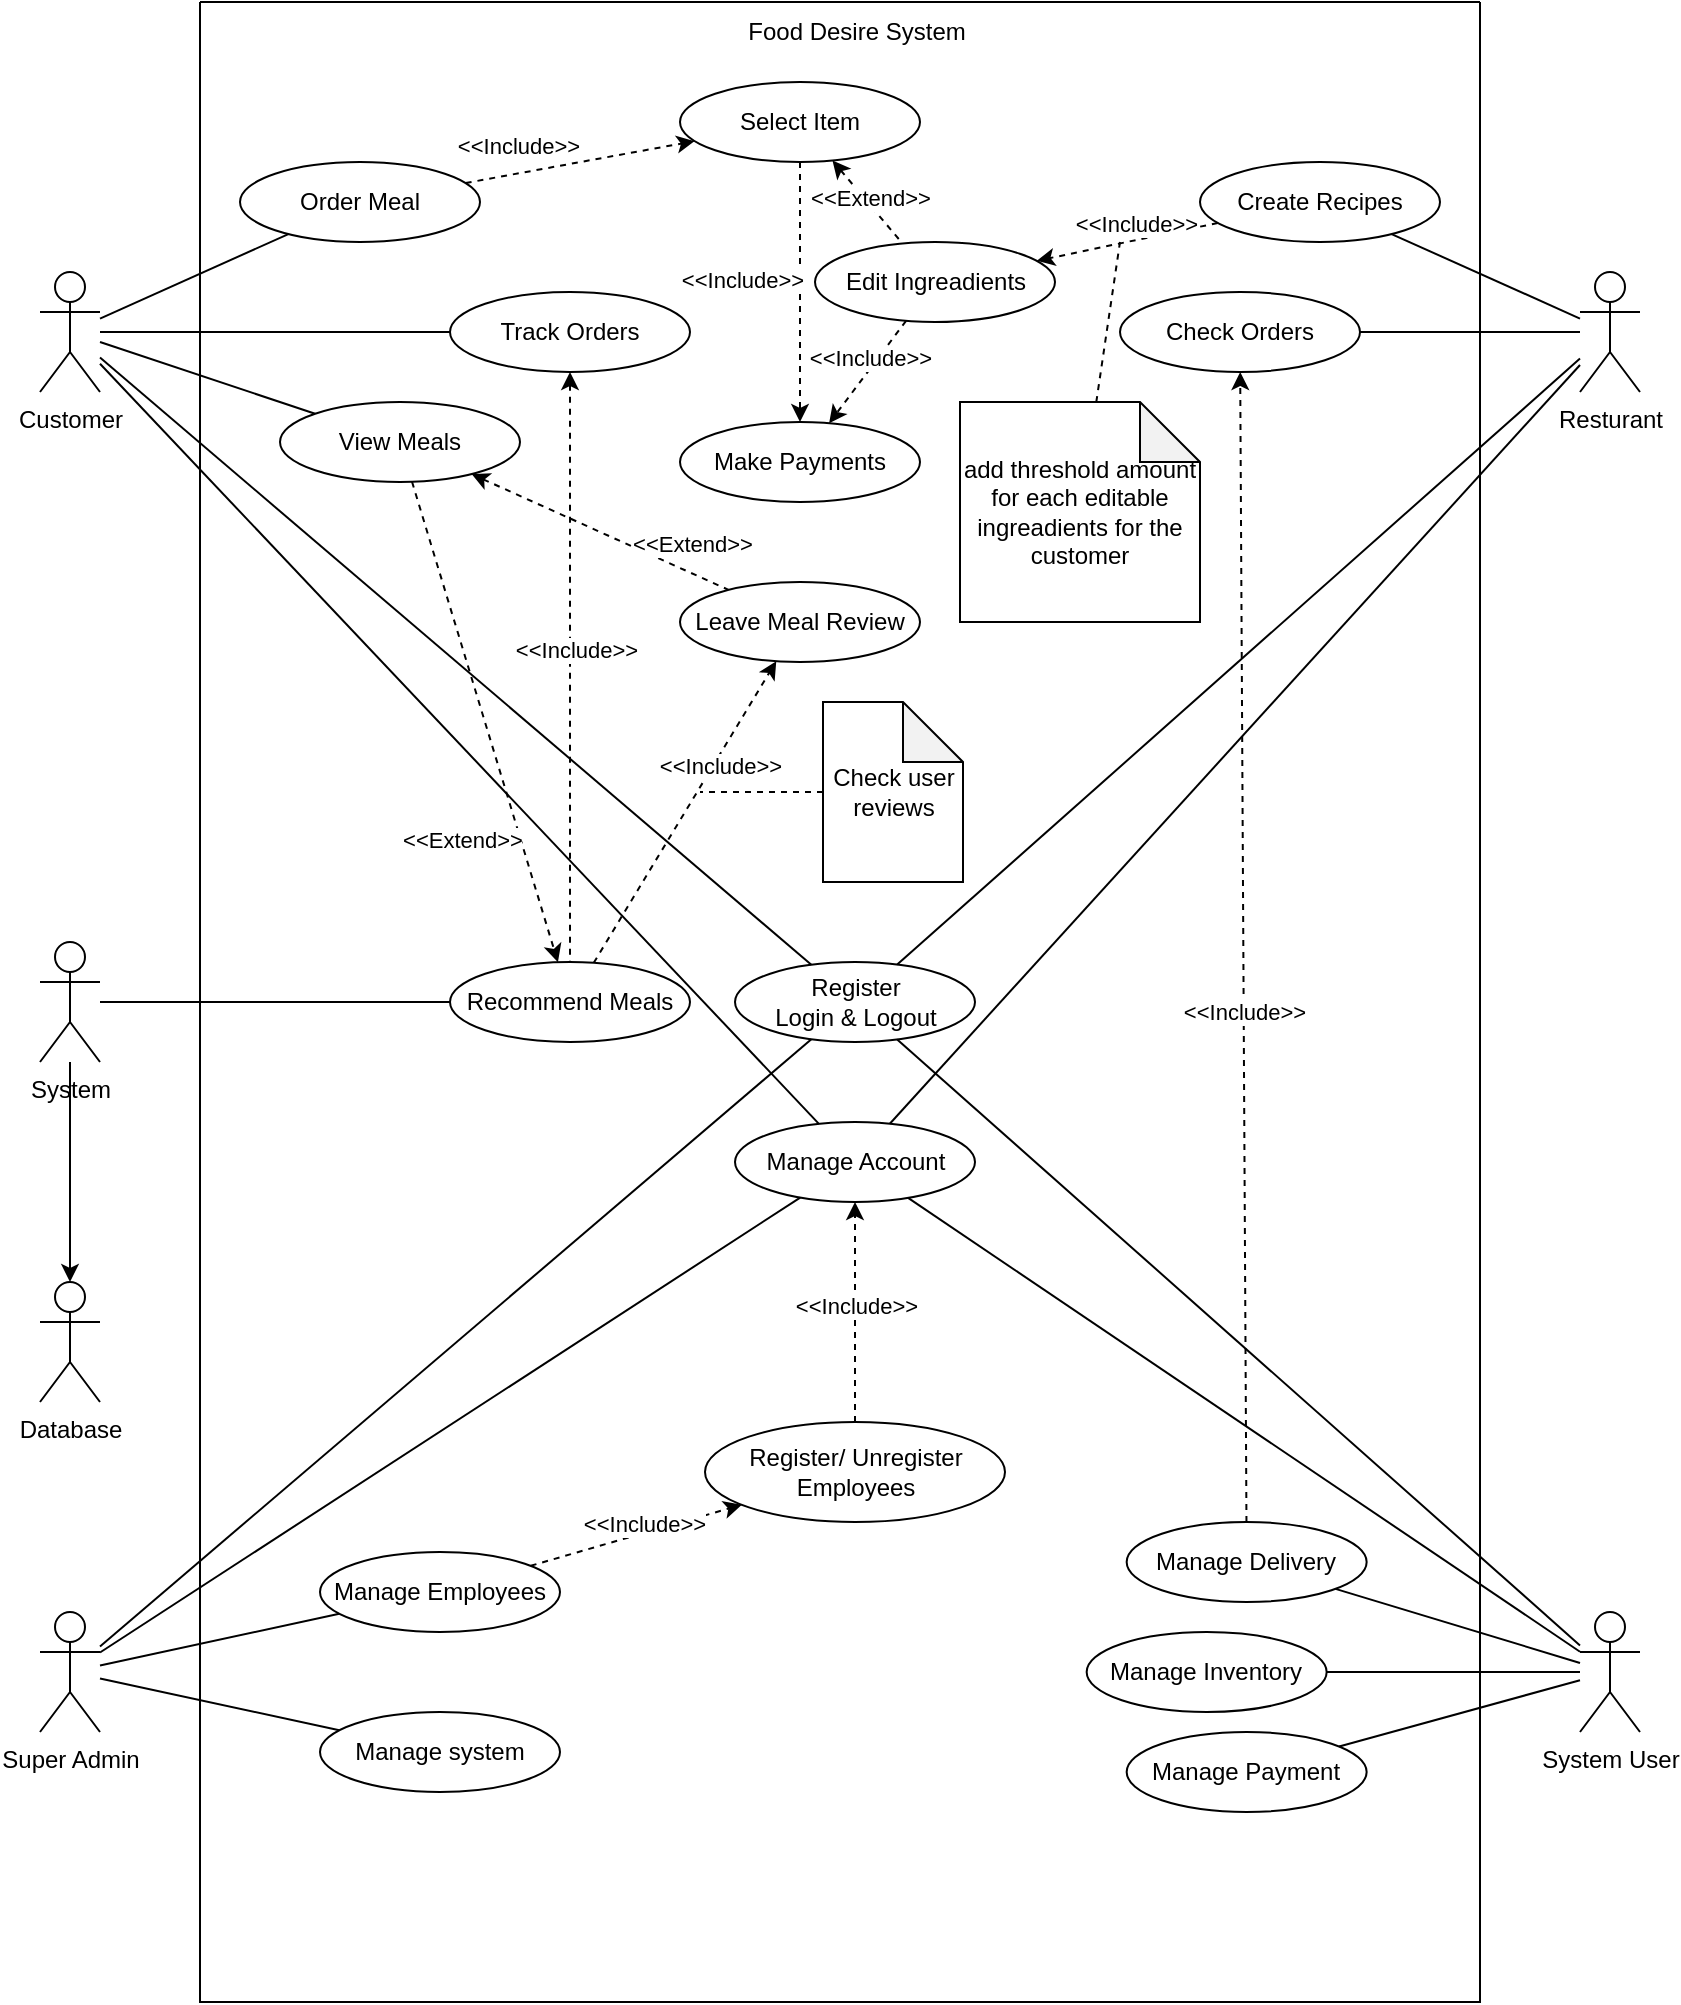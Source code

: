 <mxfile version="20.6.2" type="device" pages="8"><diagram id="t087gFfsXtJmw6RQ6bJR" name="UseCaseDiagram"><mxGraphModel dx="1406" dy="818" grid="1" gridSize="10" guides="1" tooltips="1" connect="1" arrows="1" fold="1" page="1" pageScale="1" pageWidth="850" pageHeight="1100" background="none" math="0" shadow="0"><root><mxCell id="0"/><mxCell id="1" parent="0"/><mxCell id="Ef26GC25Rw6bBcGDsN-D-1" value="" style="swimlane;startSize=0;rounded=0;" parent="1" vertex="1"><mxGeometry x="100" y="40" width="640" height="1000" as="geometry"/></mxCell><mxCell id="Ef26GC25Rw6bBcGDsN-D-3" value="Register&lt;br&gt;Login &amp;amp; Logout" style="ellipse;whiteSpace=wrap;html=1;" parent="Ef26GC25Rw6bBcGDsN-D-1" vertex="1"><mxGeometry x="267.5" y="480" width="120" height="40" as="geometry"/></mxCell><mxCell id="Ef26GC25Rw6bBcGDsN-D-4" value="Manage Account" style="ellipse;whiteSpace=wrap;html=1;" parent="Ef26GC25Rw6bBcGDsN-D-1" vertex="1"><mxGeometry x="267.5" y="560" width="120" height="40" as="geometry"/></mxCell><mxCell id="Ef26GC25Rw6bBcGDsN-D-5" value="Manage system" style="ellipse;whiteSpace=wrap;html=1;" parent="Ef26GC25Rw6bBcGDsN-D-1" vertex="1"><mxGeometry x="60" y="855" width="120" height="40" as="geometry"/></mxCell><mxCell id="Owcuh4JoyWJnkN1Nqr5G-5" style="rounded=0;orthogonalLoop=1;jettySize=auto;html=1;dashed=1;startArrow=none;startFill=0;endArrow=classic;endFill=1;" parent="Ef26GC25Rw6bBcGDsN-D-1" source="Ef26GC25Rw6bBcGDsN-D-12" target="kCoLwtt6BrGauWlg-cyH-2" edge="1"><mxGeometry relative="1" as="geometry"/></mxCell><mxCell id="Owcuh4JoyWJnkN1Nqr5G-7" value="&amp;lt;&amp;lt;Include&amp;gt;&amp;gt;" style="edgeLabel;html=1;align=center;verticalAlign=middle;resizable=0;points=[];" parent="Owcuh4JoyWJnkN1Nqr5G-5" vertex="1" connectable="0"><mxGeometry x="-0.695" y="1" relative="1" as="geometry"><mxPoint x="-28" y="-4" as="offset"/></mxGeometry></mxCell><mxCell id="Ef26GC25Rw6bBcGDsN-D-12" value="Create Recipes" style="ellipse;whiteSpace=wrap;html=1;" parent="Ef26GC25Rw6bBcGDsN-D-1" vertex="1"><mxGeometry x="500" y="80" width="120" height="40" as="geometry"/></mxCell><mxCell id="Ef26GC25Rw6bBcGDsN-D-13" value="Check Orders" style="ellipse;whiteSpace=wrap;html=1;" parent="Ef26GC25Rw6bBcGDsN-D-1" vertex="1"><mxGeometry x="460" y="145" width="120" height="40" as="geometry"/></mxCell><mxCell id="kCoLwtt6BrGauWlg-cyH-6" style="edgeStyle=none;rounded=0;orthogonalLoop=1;jettySize=auto;html=1;dashed=1;" parent="Ef26GC25Rw6bBcGDsN-D-1" source="Ef26GC25Rw6bBcGDsN-D-14" target="kCoLwtt6BrGauWlg-cyH-1" edge="1"><mxGeometry relative="1" as="geometry"/></mxCell><mxCell id="Owcuh4JoyWJnkN1Nqr5G-1" value="&amp;lt;&amp;lt;Include&amp;gt;&amp;gt;" style="edgeLabel;html=1;align=center;verticalAlign=middle;resizable=0;points=[];" parent="kCoLwtt6BrGauWlg-cyH-6" vertex="1" connectable="0"><mxGeometry x="-0.345" y="1" relative="1" as="geometry"><mxPoint x="-11" y="-11" as="offset"/></mxGeometry></mxCell><mxCell id="Ef26GC25Rw6bBcGDsN-D-14" value="Order Meal" style="ellipse;whiteSpace=wrap;html=1;" parent="Ef26GC25Rw6bBcGDsN-D-1" vertex="1"><mxGeometry x="20" y="80" width="120" height="40" as="geometry"/></mxCell><mxCell id="Ef26GC25Rw6bBcGDsN-D-15" value="Make Payments" style="ellipse;whiteSpace=wrap;html=1;" parent="Ef26GC25Rw6bBcGDsN-D-1" vertex="1"><mxGeometry x="240" y="210" width="120" height="40" as="geometry"/></mxCell><mxCell id="Owcuh4JoyWJnkN1Nqr5G-34" style="edgeStyle=none;rounded=0;orthogonalLoop=1;jettySize=auto;html=1;startArrow=classic;startFill=1;endArrow=none;endFill=0;dashed=1;" parent="Ef26GC25Rw6bBcGDsN-D-1" source="Ef26GC25Rw6bBcGDsN-D-16" target="Owcuh4JoyWJnkN1Nqr5G-30" edge="1"><mxGeometry relative="1" as="geometry"><mxPoint x="220" y="230" as="sourcePoint"/></mxGeometry></mxCell><mxCell id="Owcuh4JoyWJnkN1Nqr5G-35" value="&amp;lt;&amp;lt;Include&amp;gt;&amp;gt;" style="edgeLabel;html=1;align=center;verticalAlign=middle;resizable=0;points=[];" parent="Owcuh4JoyWJnkN1Nqr5G-34" vertex="1" connectable="0"><mxGeometry x="-0.272" relative="1" as="geometry"><mxPoint x="3" y="31" as="offset"/></mxGeometry></mxCell><mxCell id="Ef26GC25Rw6bBcGDsN-D-16" value="Track Orders" style="ellipse;whiteSpace=wrap;html=1;" parent="Ef26GC25Rw6bBcGDsN-D-1" vertex="1"><mxGeometry x="125" y="145" width="120" height="40" as="geometry"/></mxCell><mxCell id="Ef26GC25Rw6bBcGDsN-D-29" value="Manage Inventory" style="ellipse;whiteSpace=wrap;html=1;" parent="Ef26GC25Rw6bBcGDsN-D-1" vertex="1"><mxGeometry x="443.33" y="815" width="120" height="40" as="geometry"/></mxCell><mxCell id="Ef26GC25Rw6bBcGDsN-D-30" value="Manage Payment" style="ellipse;whiteSpace=wrap;html=1;" parent="Ef26GC25Rw6bBcGDsN-D-1" vertex="1"><mxGeometry x="463.33" y="865" width="120" height="40" as="geometry"/></mxCell><mxCell id="Owcuh4JoyWJnkN1Nqr5G-10" style="edgeStyle=none;rounded=0;orthogonalLoop=1;jettySize=auto;html=1;dashed=1;startArrow=none;startFill=0;endArrow=classic;endFill=1;" parent="Ef26GC25Rw6bBcGDsN-D-1" source="Ef26GC25Rw6bBcGDsN-D-31" target="Ef26GC25Rw6bBcGDsN-D-13" edge="1"><mxGeometry relative="1" as="geometry"/></mxCell><mxCell id="Owcuh4JoyWJnkN1Nqr5G-11" value="&amp;lt;&amp;lt;Include&amp;gt;&amp;gt;" style="edgeLabel;html=1;align=center;verticalAlign=middle;resizable=0;points=[];" parent="Owcuh4JoyWJnkN1Nqr5G-10" vertex="1" connectable="0"><mxGeometry x="-0.113" relative="1" as="geometry"><mxPoint as="offset"/></mxGeometry></mxCell><mxCell id="Ef26GC25Rw6bBcGDsN-D-31" value="Manage Delivery" style="ellipse;whiteSpace=wrap;html=1;" parent="Ef26GC25Rw6bBcGDsN-D-1" vertex="1"><mxGeometry x="463.33" y="760" width="120" height="40" as="geometry"/></mxCell><mxCell id="Ef26GC25Rw6bBcGDsN-D-39" value="Food Desire System" style="text;html=1;align=center;verticalAlign=middle;resizable=0;points=[];autosize=1;strokeColor=none;fillColor=none;" parent="Ef26GC25Rw6bBcGDsN-D-1" vertex="1"><mxGeometry x="262.5" width="130" height="30" as="geometry"/></mxCell><mxCell id="kCoLwtt6BrGauWlg-cyH-7" style="edgeStyle=none;rounded=0;orthogonalLoop=1;jettySize=auto;html=1;dashed=1;" parent="Ef26GC25Rw6bBcGDsN-D-1" source="kCoLwtt6BrGauWlg-cyH-1" target="Ef26GC25Rw6bBcGDsN-D-15" edge="1"><mxGeometry relative="1" as="geometry"/></mxCell><mxCell id="Owcuh4JoyWJnkN1Nqr5G-2" value="&amp;lt;&amp;lt;Include&amp;gt;&amp;gt;" style="edgeLabel;html=1;align=center;verticalAlign=middle;resizable=0;points=[];" parent="kCoLwtt6BrGauWlg-cyH-7" vertex="1" connectable="0"><mxGeometry x="0.317" relative="1" as="geometry"><mxPoint x="-29" y="-27" as="offset"/></mxGeometry></mxCell><mxCell id="kCoLwtt6BrGauWlg-cyH-8" style="edgeStyle=none;rounded=0;orthogonalLoop=1;jettySize=auto;html=1;startArrow=classic;startFill=1;endArrow=none;endFill=0;dashed=1;" parent="Ef26GC25Rw6bBcGDsN-D-1" source="kCoLwtt6BrGauWlg-cyH-1" target="kCoLwtt6BrGauWlg-cyH-2" edge="1"><mxGeometry relative="1" as="geometry"/></mxCell><mxCell id="Owcuh4JoyWJnkN1Nqr5G-3" value="&amp;lt;&amp;lt;Extend&amp;gt;&amp;gt;" style="edgeLabel;html=1;align=center;verticalAlign=middle;resizable=0;points=[];" parent="kCoLwtt6BrGauWlg-cyH-8" vertex="1" connectable="0"><mxGeometry x="-0.434" y="-2" relative="1" as="geometry"><mxPoint x="10" y="5" as="offset"/></mxGeometry></mxCell><mxCell id="kCoLwtt6BrGauWlg-cyH-1" value="Select Item" style="ellipse;whiteSpace=wrap;html=1;" parent="Ef26GC25Rw6bBcGDsN-D-1" vertex="1"><mxGeometry x="240" y="40" width="120" height="40" as="geometry"/></mxCell><mxCell id="kCoLwtt6BrGauWlg-cyH-9" style="edgeStyle=none;rounded=0;orthogonalLoop=1;jettySize=auto;html=1;dashed=1;" parent="Ef26GC25Rw6bBcGDsN-D-1" source="kCoLwtt6BrGauWlg-cyH-2" target="Ef26GC25Rw6bBcGDsN-D-15" edge="1"><mxGeometry relative="1" as="geometry"/></mxCell><mxCell id="Owcuh4JoyWJnkN1Nqr5G-4" value="&amp;lt;&amp;lt;Include&amp;gt;&amp;gt;" style="edgeLabel;html=1;align=center;verticalAlign=middle;resizable=0;points=[];" parent="kCoLwtt6BrGauWlg-cyH-9" vertex="1" connectable="0"><mxGeometry x="-0.703" relative="1" as="geometry"><mxPoint x="-13" y="11" as="offset"/></mxGeometry></mxCell><mxCell id="kCoLwtt6BrGauWlg-cyH-2" value="Edit Ingreadients" style="ellipse;whiteSpace=wrap;html=1;" parent="Ef26GC25Rw6bBcGDsN-D-1" vertex="1"><mxGeometry x="307.5" y="120" width="120" height="40" as="geometry"/></mxCell><mxCell id="Owcuh4JoyWJnkN1Nqr5G-17" style="edgeStyle=none;rounded=0;orthogonalLoop=1;jettySize=auto;html=1;startArrow=none;startFill=0;endArrow=classic;endFill=1;dashed=1;" parent="Ef26GC25Rw6bBcGDsN-D-1" source="Owcuh4JoyWJnkN1Nqr5G-12" target="Owcuh4JoyWJnkN1Nqr5G-14" edge="1"><mxGeometry relative="1" as="geometry"/></mxCell><mxCell id="Owcuh4JoyWJnkN1Nqr5G-18" value="&amp;lt;&amp;lt;Include&amp;gt;&amp;gt;" style="edgeLabel;html=1;align=center;verticalAlign=middle;resizable=0;points=[];" parent="Owcuh4JoyWJnkN1Nqr5G-17" vertex="1" connectable="0"><mxGeometry x="-0.409" y="2" relative="1" as="geometry"><mxPoint x="26" y="-10" as="offset"/></mxGeometry></mxCell><mxCell id="Owcuh4JoyWJnkN1Nqr5G-12" value="Manage Employees" style="ellipse;whiteSpace=wrap;html=1;" parent="Ef26GC25Rw6bBcGDsN-D-1" vertex="1"><mxGeometry x="60" y="775" width="120" height="40" as="geometry"/></mxCell><mxCell id="Owcuh4JoyWJnkN1Nqr5G-19" style="edgeStyle=none;rounded=0;orthogonalLoop=1;jettySize=auto;html=1;dashed=1;startArrow=none;startFill=0;endArrow=classic;endFill=1;" parent="Ef26GC25Rw6bBcGDsN-D-1" source="Owcuh4JoyWJnkN1Nqr5G-14" target="Ef26GC25Rw6bBcGDsN-D-4" edge="1"><mxGeometry relative="1" as="geometry"/></mxCell><mxCell id="Owcuh4JoyWJnkN1Nqr5G-20" value="&amp;lt;&amp;lt;Include&amp;gt;&amp;gt;" style="edgeLabel;html=1;align=center;verticalAlign=middle;resizable=0;points=[];" parent="Owcuh4JoyWJnkN1Nqr5G-19" vertex="1" connectable="0"><mxGeometry x="-0.547" relative="1" as="geometry"><mxPoint y="-33" as="offset"/></mxGeometry></mxCell><mxCell id="Owcuh4JoyWJnkN1Nqr5G-14" value="Register/ Unregister Employees" style="ellipse;whiteSpace=wrap;html=1;" parent="Ef26GC25Rw6bBcGDsN-D-1" vertex="1"><mxGeometry x="252.5" y="710" width="150" height="50" as="geometry"/></mxCell><mxCell id="Owcuh4JoyWJnkN1Nqr5G-31" style="edgeStyle=none;rounded=0;orthogonalLoop=1;jettySize=auto;html=1;startArrow=none;startFill=0;endArrow=classic;endFill=1;dashed=1;" parent="Ef26GC25Rw6bBcGDsN-D-1" source="Owcuh4JoyWJnkN1Nqr5G-28" target="Owcuh4JoyWJnkN1Nqr5G-30" edge="1"><mxGeometry relative="1" as="geometry"/></mxCell><mxCell id="Owcuh4JoyWJnkN1Nqr5G-32" value="&amp;lt;&amp;lt;Extend&amp;gt;&amp;gt;" style="edgeLabel;html=1;align=center;verticalAlign=middle;resizable=0;points=[];" parent="Owcuh4JoyWJnkN1Nqr5G-31" vertex="1" connectable="0"><mxGeometry x="0.169" y="2" relative="1" as="geometry"><mxPoint x="-20" y="39" as="offset"/></mxGeometry></mxCell><mxCell id="Owcuh4JoyWJnkN1Nqr5G-37" style="edgeStyle=none;rounded=0;orthogonalLoop=1;jettySize=auto;html=1;dashed=1;startArrow=classic;startFill=1;endArrow=none;endFill=0;" parent="Ef26GC25Rw6bBcGDsN-D-1" source="Owcuh4JoyWJnkN1Nqr5G-28" target="Owcuh4JoyWJnkN1Nqr5G-36" edge="1"><mxGeometry relative="1" as="geometry"/></mxCell><mxCell id="Owcuh4JoyWJnkN1Nqr5G-38" value="&amp;lt;&amp;lt;Extend&amp;gt;&amp;gt;" style="edgeLabel;html=1;align=center;verticalAlign=middle;resizable=0;points=[];" parent="Owcuh4JoyWJnkN1Nqr5G-37" vertex="1" connectable="0"><mxGeometry x="0.499" y="1" relative="1" as="geometry"><mxPoint x="13" y="-8" as="offset"/></mxGeometry></mxCell><mxCell id="Owcuh4JoyWJnkN1Nqr5G-28" value="View Meals" style="ellipse;whiteSpace=wrap;html=1;" parent="Ef26GC25Rw6bBcGDsN-D-1" vertex="1"><mxGeometry x="40" y="200" width="120" height="40" as="geometry"/></mxCell><mxCell id="Owcuh4JoyWJnkN1Nqr5G-39" style="edgeStyle=none;rounded=0;orthogonalLoop=1;jettySize=auto;html=1;dashed=1;startArrow=none;startFill=0;endArrow=classic;endFill=1;" parent="Ef26GC25Rw6bBcGDsN-D-1" source="Owcuh4JoyWJnkN1Nqr5G-30" target="Owcuh4JoyWJnkN1Nqr5G-36" edge="1"><mxGeometry relative="1" as="geometry"/></mxCell><mxCell id="Owcuh4JoyWJnkN1Nqr5G-40" value="&amp;lt;&amp;lt;Include&amp;gt;&amp;gt;" style="edgeLabel;html=1;align=center;verticalAlign=middle;resizable=0;points=[];" parent="Owcuh4JoyWJnkN1Nqr5G-39" vertex="1" connectable="0"><mxGeometry x="0.393" y="1" relative="1" as="geometry"><mxPoint y="7" as="offset"/></mxGeometry></mxCell><mxCell id="Owcuh4JoyWJnkN1Nqr5G-30" value="Recommend Meals" style="ellipse;whiteSpace=wrap;html=1;shadow=0;" parent="Ef26GC25Rw6bBcGDsN-D-1" vertex="1"><mxGeometry x="125" y="480" width="120" height="40" as="geometry"/></mxCell><mxCell id="Owcuh4JoyWJnkN1Nqr5G-36" value="Leave Meal Review" style="ellipse;whiteSpace=wrap;html=1;" parent="Ef26GC25Rw6bBcGDsN-D-1" vertex="1"><mxGeometry x="240" y="290" width="120" height="40" as="geometry"/></mxCell><mxCell id="Owcuh4JoyWJnkN1Nqr5G-8" value="add&amp;nbsp;threshold amount for each editable ingreadients for the customer" style="shape=note;whiteSpace=wrap;html=1;backgroundOutline=1;darkOpacity=0.05;" parent="Ef26GC25Rw6bBcGDsN-D-1" vertex="1"><mxGeometry x="380" y="200" width="120" height="110" as="geometry"/></mxCell><mxCell id="Owcuh4JoyWJnkN1Nqr5G-42" value="Check user reviews" style="shape=note;whiteSpace=wrap;html=1;backgroundOutline=1;darkOpacity=0.05;" parent="Ef26GC25Rw6bBcGDsN-D-1" vertex="1"><mxGeometry x="311.5" y="350" width="70" height="90" as="geometry"/></mxCell><mxCell id="Ef26GC25Rw6bBcGDsN-D-23" style="edgeStyle=none;rounded=0;orthogonalLoop=1;jettySize=auto;html=1;endArrow=none;endFill=0;" parent="1" source="Ef26GC25Rw6bBcGDsN-D-2" target="Ef26GC25Rw6bBcGDsN-D-5" edge="1"><mxGeometry relative="1" as="geometry"/></mxCell><mxCell id="Ef26GC25Rw6bBcGDsN-D-24" style="edgeStyle=none;rounded=0;orthogonalLoop=1;jettySize=auto;html=1;endArrow=none;endFill=0;" parent="1" source="Ef26GC25Rw6bBcGDsN-D-2" target="Ef26GC25Rw6bBcGDsN-D-3" edge="1"><mxGeometry relative="1" as="geometry"/></mxCell><mxCell id="Ef26GC25Rw6bBcGDsN-D-25" style="edgeStyle=none;rounded=0;orthogonalLoop=1;jettySize=auto;html=1;endArrow=none;endFill=0;" parent="1" source="Ef26GC25Rw6bBcGDsN-D-2" target="Ef26GC25Rw6bBcGDsN-D-4" edge="1"><mxGeometry relative="1" as="geometry"/></mxCell><mxCell id="Owcuh4JoyWJnkN1Nqr5G-13" style="edgeStyle=none;rounded=0;orthogonalLoop=1;jettySize=auto;html=1;startArrow=none;startFill=0;endArrow=none;endFill=0;" parent="1" source="Ef26GC25Rw6bBcGDsN-D-2" target="Owcuh4JoyWJnkN1Nqr5G-12" edge="1"><mxGeometry relative="1" as="geometry"/></mxCell><mxCell id="Ef26GC25Rw6bBcGDsN-D-2" value="Super Admin" style="shape=umlActor;verticalLabelPosition=bottom;verticalAlign=top;html=1;outlineConnect=0;" parent="1" vertex="1"><mxGeometry x="20" y="845" width="30" height="60" as="geometry"/></mxCell><mxCell id="Ef26GC25Rw6bBcGDsN-D-26" style="edgeStyle=none;rounded=0;orthogonalLoop=1;jettySize=auto;html=1;endArrow=none;endFill=0;" parent="1" source="Ef26GC25Rw6bBcGDsN-D-6" target="Ef26GC25Rw6bBcGDsN-D-14" edge="1"><mxGeometry relative="1" as="geometry"/></mxCell><mxCell id="Ef26GC25Rw6bBcGDsN-D-28" style="edgeStyle=none;rounded=0;orthogonalLoop=1;jettySize=auto;html=1;endArrow=none;endFill=0;" parent="1" source="Ef26GC25Rw6bBcGDsN-D-6" target="Ef26GC25Rw6bBcGDsN-D-16" edge="1"><mxGeometry relative="1" as="geometry"/></mxCell><mxCell id="Ef26GC25Rw6bBcGDsN-D-37" style="edgeStyle=none;rounded=0;orthogonalLoop=1;jettySize=auto;html=1;endArrow=none;endFill=0;" parent="1" source="Ef26GC25Rw6bBcGDsN-D-6" target="Ef26GC25Rw6bBcGDsN-D-4" edge="1"><mxGeometry relative="1" as="geometry"/></mxCell><mxCell id="Ef26GC25Rw6bBcGDsN-D-38" style="edgeStyle=none;rounded=0;orthogonalLoop=1;jettySize=auto;html=1;endArrow=none;endFill=0;" parent="1" source="Ef26GC25Rw6bBcGDsN-D-6" target="Ef26GC25Rw6bBcGDsN-D-3" edge="1"><mxGeometry relative="1" as="geometry"/></mxCell><mxCell id="Owcuh4JoyWJnkN1Nqr5G-29" style="edgeStyle=none;rounded=0;orthogonalLoop=1;jettySize=auto;html=1;startArrow=none;startFill=0;endArrow=none;endFill=0;" parent="1" source="Ef26GC25Rw6bBcGDsN-D-6" target="Owcuh4JoyWJnkN1Nqr5G-28" edge="1"><mxGeometry relative="1" as="geometry"/></mxCell><mxCell id="Ef26GC25Rw6bBcGDsN-D-6" value="Customer" style="shape=umlActor;verticalLabelPosition=bottom;verticalAlign=top;html=1;outlineConnect=0;" parent="1" vertex="1"><mxGeometry x="20" y="175" width="30" height="60" as="geometry"/></mxCell><mxCell id="Ef26GC25Rw6bBcGDsN-D-19" style="edgeStyle=none;rounded=0;orthogonalLoop=1;jettySize=auto;html=1;endArrow=none;endFill=0;" parent="1" source="Ef26GC25Rw6bBcGDsN-D-10" target="Ef26GC25Rw6bBcGDsN-D-13" edge="1"><mxGeometry relative="1" as="geometry"/></mxCell><mxCell id="Ef26GC25Rw6bBcGDsN-D-20" style="edgeStyle=none;rounded=0;orthogonalLoop=1;jettySize=auto;html=1;endArrow=none;endFill=0;" parent="1" source="Ef26GC25Rw6bBcGDsN-D-10" target="Ef26GC25Rw6bBcGDsN-D-12" edge="1"><mxGeometry relative="1" as="geometry"/></mxCell><mxCell id="Ef26GC25Rw6bBcGDsN-D-21" style="edgeStyle=none;rounded=0;orthogonalLoop=1;jettySize=auto;html=1;endArrow=none;endFill=0;" parent="1" source="Ef26GC25Rw6bBcGDsN-D-10" target="Ef26GC25Rw6bBcGDsN-D-3" edge="1"><mxGeometry relative="1" as="geometry"/></mxCell><mxCell id="Ef26GC25Rw6bBcGDsN-D-22" style="edgeStyle=none;rounded=0;orthogonalLoop=1;jettySize=auto;html=1;endArrow=none;endFill=0;" parent="1" source="Ef26GC25Rw6bBcGDsN-D-10" target="Ef26GC25Rw6bBcGDsN-D-4" edge="1"><mxGeometry relative="1" as="geometry"/></mxCell><mxCell id="Ef26GC25Rw6bBcGDsN-D-10" value="Resturant" style="shape=umlActor;verticalLabelPosition=bottom;verticalAlign=top;html=1;outlineConnect=0;" parent="1" vertex="1"><mxGeometry x="790" y="175" width="30" height="60" as="geometry"/></mxCell><mxCell id="Ef26GC25Rw6bBcGDsN-D-32" style="edgeStyle=none;rounded=0;orthogonalLoop=1;jettySize=auto;html=1;endArrow=none;endFill=0;" parent="1" source="Ef26GC25Rw6bBcGDsN-D-11" target="Ef26GC25Rw6bBcGDsN-D-29" edge="1"><mxGeometry relative="1" as="geometry"/></mxCell><mxCell id="Ef26GC25Rw6bBcGDsN-D-33" style="edgeStyle=none;rounded=0;orthogonalLoop=1;jettySize=auto;html=1;endArrow=none;endFill=0;" parent="1" source="Ef26GC25Rw6bBcGDsN-D-11" target="Ef26GC25Rw6bBcGDsN-D-30" edge="1"><mxGeometry relative="1" as="geometry"/></mxCell><mxCell id="Ef26GC25Rw6bBcGDsN-D-34" style="edgeStyle=none;rounded=0;orthogonalLoop=1;jettySize=auto;html=1;endArrow=none;endFill=0;" parent="1" source="Ef26GC25Rw6bBcGDsN-D-11" target="Ef26GC25Rw6bBcGDsN-D-31" edge="1"><mxGeometry relative="1" as="geometry"/></mxCell><mxCell id="Ef26GC25Rw6bBcGDsN-D-35" style="edgeStyle=none;rounded=0;orthogonalLoop=1;jettySize=auto;html=1;endArrow=none;endFill=0;" parent="1" source="Ef26GC25Rw6bBcGDsN-D-11" target="Ef26GC25Rw6bBcGDsN-D-4" edge="1"><mxGeometry relative="1" as="geometry"/></mxCell><mxCell id="Ef26GC25Rw6bBcGDsN-D-36" style="edgeStyle=none;rounded=0;orthogonalLoop=1;jettySize=auto;html=1;endArrow=none;endFill=0;" parent="1" source="Ef26GC25Rw6bBcGDsN-D-11" target="Ef26GC25Rw6bBcGDsN-D-3" edge="1"><mxGeometry relative="1" as="geometry"/></mxCell><mxCell id="Ef26GC25Rw6bBcGDsN-D-11" value="System User" style="shape=umlActor;verticalLabelPosition=bottom;verticalAlign=top;html=1;outlineConnect=0;" parent="1" vertex="1"><mxGeometry x="790" y="845" width="30" height="60" as="geometry"/></mxCell><mxCell id="Owcuh4JoyWJnkN1Nqr5G-27" style="edgeStyle=none;rounded=0;orthogonalLoop=1;jettySize=auto;html=1;startArrow=none;startFill=0;endArrow=classic;endFill=1;" parent="1" source="Owcuh4JoyWJnkN1Nqr5G-24" target="Owcuh4JoyWJnkN1Nqr5G-25" edge="1"><mxGeometry relative="1" as="geometry"/></mxCell><mxCell id="Owcuh4JoyWJnkN1Nqr5G-33" style="edgeStyle=none;rounded=0;orthogonalLoop=1;jettySize=auto;html=1;startArrow=none;startFill=0;endArrow=none;endFill=0;" parent="1" source="Owcuh4JoyWJnkN1Nqr5G-24" target="Owcuh4JoyWJnkN1Nqr5G-30" edge="1"><mxGeometry relative="1" as="geometry"/></mxCell><mxCell id="Owcuh4JoyWJnkN1Nqr5G-25" value="Database" style="shape=umlActor;verticalLabelPosition=bottom;verticalAlign=top;html=1;outlineConnect=0;" parent="1" vertex="1"><mxGeometry x="20" y="680" width="30" height="60" as="geometry"/></mxCell><mxCell id="Owcuh4JoyWJnkN1Nqr5G-24" value="System" style="shape=umlActor;verticalLabelPosition=bottom;verticalAlign=top;html=1;outlineConnect=0;shadow=0;" parent="1" vertex="1"><mxGeometry x="20" y="510" width="30" height="60" as="geometry"/></mxCell><mxCell id="Owcuh4JoyWJnkN1Nqr5G-41" style="edgeStyle=none;rounded=0;orthogonalLoop=1;jettySize=auto;html=1;dashed=1;startArrow=none;startFill=0;endArrow=none;endFill=0;" parent="1" source="Owcuh4JoyWJnkN1Nqr5G-8" edge="1"><mxGeometry relative="1" as="geometry"><mxPoint x="560" y="160" as="targetPoint"/></mxGeometry></mxCell><mxCell id="Owcuh4JoyWJnkN1Nqr5G-43" style="edgeStyle=none;rounded=0;orthogonalLoop=1;jettySize=auto;html=1;dashed=1;startArrow=none;startFill=0;endArrow=none;endFill=0;" parent="1" source="Owcuh4JoyWJnkN1Nqr5G-42" edge="1"><mxGeometry relative="1" as="geometry"><mxPoint x="350" y="435" as="targetPoint"/></mxGeometry></mxCell></root></mxGraphModel></diagram><diagram name="Customer UseCaseDiagram" id="E2_630WIGpCjoNOYr602"><mxGraphModel dx="1422" dy="857" grid="1" gridSize="10" guides="1" tooltips="1" connect="1" arrows="1" fold="1" page="1" pageScale="1" pageWidth="850" pageHeight="1100" background="none" math="0" shadow="0"><root><mxCell id="E8Ooq8Q5YEwbh2VCZd2Y-0"/><mxCell id="E8Ooq8Q5YEwbh2VCZd2Y-1" parent="E8Ooq8Q5YEwbh2VCZd2Y-0"/><mxCell id="E8Ooq8Q5YEwbh2VCZd2Y-2" value="" style="swimlane;startSize=0;rounded=0;" parent="E8Ooq8Q5YEwbh2VCZd2Y-1" vertex="1"><mxGeometry x="100" y="40" width="450" height="690" as="geometry"/></mxCell><mxCell id="E8Ooq8Q5YEwbh2VCZd2Y-3" value="Register&lt;br&gt;Login &amp;amp; Logout" style="ellipse;whiteSpace=wrap;html=1;" parent="E8Ooq8Q5YEwbh2VCZd2Y-2" vertex="1"><mxGeometry x="80" y="560" width="120" height="40" as="geometry"/></mxCell><mxCell id="E8Ooq8Q5YEwbh2VCZd2Y-4" value="Manage Account" style="ellipse;whiteSpace=wrap;html=1;" parent="E8Ooq8Q5YEwbh2VCZd2Y-2" vertex="1"><mxGeometry x="30" y="640" width="120" height="40" as="geometry"/></mxCell><mxCell id="E8Ooq8Q5YEwbh2VCZd2Y-10" style="edgeStyle=none;rounded=0;orthogonalLoop=1;jettySize=auto;html=1;dashed=1;" parent="E8Ooq8Q5YEwbh2VCZd2Y-2" source="E8Ooq8Q5YEwbh2VCZd2Y-12" target="E8Ooq8Q5YEwbh2VCZd2Y-27" edge="1"><mxGeometry relative="1" as="geometry"/></mxCell><mxCell id="E8Ooq8Q5YEwbh2VCZd2Y-11" value="&amp;lt;&amp;lt;Include&amp;gt;&amp;gt;" style="edgeLabel;html=1;align=center;verticalAlign=middle;resizable=0;points=[];" parent="E8Ooq8Q5YEwbh2VCZd2Y-10" vertex="1" connectable="0"><mxGeometry x="-0.345" y="1" relative="1" as="geometry"><mxPoint x="-11" y="-11" as="offset"/></mxGeometry></mxCell><mxCell id="E8Ooq8Q5YEwbh2VCZd2Y-12" value="Order Meal" style="ellipse;whiteSpace=wrap;html=1;" parent="E8Ooq8Q5YEwbh2VCZd2Y-2" vertex="1"><mxGeometry x="20" y="80" width="120" height="40" as="geometry"/></mxCell><mxCell id="E8Ooq8Q5YEwbh2VCZd2Y-13" value="Make Payments" style="ellipse;whiteSpace=wrap;html=1;" parent="E8Ooq8Q5YEwbh2VCZd2Y-2" vertex="1"><mxGeometry x="240" y="210" width="120" height="40" as="geometry"/></mxCell><mxCell id="E8Ooq8Q5YEwbh2VCZd2Y-14" style="edgeStyle=none;rounded=0;orthogonalLoop=1;jettySize=auto;html=1;startArrow=classic;startFill=1;endArrow=none;endFill=0;dashed=1;" parent="E8Ooq8Q5YEwbh2VCZd2Y-2" source="E8Ooq8Q5YEwbh2VCZd2Y-16" target="E8Ooq8Q5YEwbh2VCZd2Y-44" edge="1"><mxGeometry relative="1" as="geometry"><mxPoint x="220" y="230" as="sourcePoint"/></mxGeometry></mxCell><mxCell id="E8Ooq8Q5YEwbh2VCZd2Y-15" value="&amp;lt;&amp;lt;Include&amp;gt;&amp;gt;" style="edgeLabel;html=1;align=center;verticalAlign=middle;resizable=0;points=[];" parent="E8Ooq8Q5YEwbh2VCZd2Y-14" vertex="1" connectable="0"><mxGeometry x="-0.272" relative="1" as="geometry"><mxPoint x="3" y="31" as="offset"/></mxGeometry></mxCell><mxCell id="E8Ooq8Q5YEwbh2VCZd2Y-16" value="Track Orders" style="ellipse;whiteSpace=wrap;html=1;" parent="E8Ooq8Q5YEwbh2VCZd2Y-2" vertex="1"><mxGeometry x="125" y="145" width="120" height="40" as="geometry"/></mxCell><mxCell id="E8Ooq8Q5YEwbh2VCZd2Y-22" value="Food Desire System" style="text;html=1;align=center;verticalAlign=middle;resizable=0;points=[];autosize=1;strokeColor=none;fillColor=none;" parent="E8Ooq8Q5YEwbh2VCZd2Y-2" vertex="1"><mxGeometry x="262.5" width="130" height="30" as="geometry"/></mxCell><mxCell id="E8Ooq8Q5YEwbh2VCZd2Y-23" style="edgeStyle=none;rounded=0;orthogonalLoop=1;jettySize=auto;html=1;dashed=1;" parent="E8Ooq8Q5YEwbh2VCZd2Y-2" source="E8Ooq8Q5YEwbh2VCZd2Y-27" target="E8Ooq8Q5YEwbh2VCZd2Y-13" edge="1"><mxGeometry relative="1" as="geometry"/></mxCell><mxCell id="E8Ooq8Q5YEwbh2VCZd2Y-24" value="&amp;lt;&amp;lt;Include&amp;gt;&amp;gt;" style="edgeLabel;html=1;align=center;verticalAlign=middle;resizable=0;points=[];" parent="E8Ooq8Q5YEwbh2VCZd2Y-23" vertex="1" connectable="0"><mxGeometry x="0.317" relative="1" as="geometry"><mxPoint x="-29" y="-27" as="offset"/></mxGeometry></mxCell><mxCell id="E8Ooq8Q5YEwbh2VCZd2Y-25" style="edgeStyle=none;rounded=0;orthogonalLoop=1;jettySize=auto;html=1;startArrow=classic;startFill=1;endArrow=none;endFill=0;dashed=1;" parent="E8Ooq8Q5YEwbh2VCZd2Y-2" source="E8Ooq8Q5YEwbh2VCZd2Y-27" target="E8Ooq8Q5YEwbh2VCZd2Y-30" edge="1"><mxGeometry relative="1" as="geometry"/></mxCell><mxCell id="E8Ooq8Q5YEwbh2VCZd2Y-26" value="&amp;lt;&amp;lt;Extend&amp;gt;&amp;gt;" style="edgeLabel;html=1;align=center;verticalAlign=middle;resizable=0;points=[];" parent="E8Ooq8Q5YEwbh2VCZd2Y-25" vertex="1" connectable="0"><mxGeometry x="-0.434" y="-2" relative="1" as="geometry"><mxPoint x="10" y="5" as="offset"/></mxGeometry></mxCell><mxCell id="E8Ooq8Q5YEwbh2VCZd2Y-27" value="Select Item" style="ellipse;whiteSpace=wrap;html=1;" parent="E8Ooq8Q5YEwbh2VCZd2Y-2" vertex="1"><mxGeometry x="240" y="40" width="120" height="40" as="geometry"/></mxCell><mxCell id="E8Ooq8Q5YEwbh2VCZd2Y-28" style="edgeStyle=none;rounded=0;orthogonalLoop=1;jettySize=auto;html=1;dashed=1;" parent="E8Ooq8Q5YEwbh2VCZd2Y-2" source="E8Ooq8Q5YEwbh2VCZd2Y-30" target="E8Ooq8Q5YEwbh2VCZd2Y-13" edge="1"><mxGeometry relative="1" as="geometry"/></mxCell><mxCell id="E8Ooq8Q5YEwbh2VCZd2Y-29" value="&amp;lt;&amp;lt;Include&amp;gt;&amp;gt;" style="edgeLabel;html=1;align=center;verticalAlign=middle;resizable=0;points=[];" parent="E8Ooq8Q5YEwbh2VCZd2Y-28" vertex="1" connectable="0"><mxGeometry x="-0.703" relative="1" as="geometry"><mxPoint x="-13" y="11" as="offset"/></mxGeometry></mxCell><mxCell id="E8Ooq8Q5YEwbh2VCZd2Y-30" value="Edit Ingreadients" style="ellipse;whiteSpace=wrap;html=1;" parent="E8Ooq8Q5YEwbh2VCZd2Y-2" vertex="1"><mxGeometry x="307.5" y="120" width="120" height="40" as="geometry"/></mxCell><mxCell id="E8Ooq8Q5YEwbh2VCZd2Y-37" style="edgeStyle=none;rounded=0;orthogonalLoop=1;jettySize=auto;html=1;startArrow=none;startFill=0;endArrow=classic;endFill=1;dashed=1;" parent="E8Ooq8Q5YEwbh2VCZd2Y-2" source="E8Ooq8Q5YEwbh2VCZd2Y-41" target="E8Ooq8Q5YEwbh2VCZd2Y-44" edge="1"><mxGeometry relative="1" as="geometry"/></mxCell><mxCell id="E8Ooq8Q5YEwbh2VCZd2Y-38" value="&amp;lt;&amp;lt;Extend&amp;gt;&amp;gt;" style="edgeLabel;html=1;align=center;verticalAlign=middle;resizable=0;points=[];" parent="E8Ooq8Q5YEwbh2VCZd2Y-37" vertex="1" connectable="0"><mxGeometry x="0.169" y="2" relative="1" as="geometry"><mxPoint x="-20" y="39" as="offset"/></mxGeometry></mxCell><mxCell id="E8Ooq8Q5YEwbh2VCZd2Y-39" style="edgeStyle=none;rounded=0;orthogonalLoop=1;jettySize=auto;html=1;dashed=1;startArrow=classic;startFill=1;endArrow=none;endFill=0;" parent="E8Ooq8Q5YEwbh2VCZd2Y-2" source="E8Ooq8Q5YEwbh2VCZd2Y-41" target="E8Ooq8Q5YEwbh2VCZd2Y-45" edge="1"><mxGeometry relative="1" as="geometry"/></mxCell><mxCell id="E8Ooq8Q5YEwbh2VCZd2Y-40" value="&amp;lt;&amp;lt;Extend&amp;gt;&amp;gt;" style="edgeLabel;html=1;align=center;verticalAlign=middle;resizable=0;points=[];" parent="E8Ooq8Q5YEwbh2VCZd2Y-39" vertex="1" connectable="0"><mxGeometry x="0.499" y="1" relative="1" as="geometry"><mxPoint x="13" y="-8" as="offset"/></mxGeometry></mxCell><mxCell id="E8Ooq8Q5YEwbh2VCZd2Y-41" value="View Meals" style="ellipse;whiteSpace=wrap;html=1;" parent="E8Ooq8Q5YEwbh2VCZd2Y-2" vertex="1"><mxGeometry x="40" y="200" width="120" height="40" as="geometry"/></mxCell><mxCell id="E8Ooq8Q5YEwbh2VCZd2Y-42" style="edgeStyle=none;rounded=0;orthogonalLoop=1;jettySize=auto;html=1;dashed=1;startArrow=none;startFill=0;endArrow=classic;endFill=1;" parent="E8Ooq8Q5YEwbh2VCZd2Y-2" source="E8Ooq8Q5YEwbh2VCZd2Y-44" target="E8Ooq8Q5YEwbh2VCZd2Y-45" edge="1"><mxGeometry relative="1" as="geometry"/></mxCell><mxCell id="E8Ooq8Q5YEwbh2VCZd2Y-43" value="&amp;lt;&amp;lt;Include&amp;gt;&amp;gt;" style="edgeLabel;html=1;align=center;verticalAlign=middle;resizable=0;points=[];" parent="E8Ooq8Q5YEwbh2VCZd2Y-42" vertex="1" connectable="0"><mxGeometry x="0.393" y="1" relative="1" as="geometry"><mxPoint y="7" as="offset"/></mxGeometry></mxCell><mxCell id="E8Ooq8Q5YEwbh2VCZd2Y-44" value="Recommend Meals" style="ellipse;whiteSpace=wrap;html=1;shadow=0;" parent="E8Ooq8Q5YEwbh2VCZd2Y-2" vertex="1"><mxGeometry x="125" y="480" width="120" height="40" as="geometry"/></mxCell><mxCell id="E8Ooq8Q5YEwbh2VCZd2Y-45" value="Leave Meal Review" style="ellipse;whiteSpace=wrap;html=1;" parent="E8Ooq8Q5YEwbh2VCZd2Y-2" vertex="1"><mxGeometry x="240" y="290" width="120" height="40" as="geometry"/></mxCell><mxCell id="E8Ooq8Q5YEwbh2VCZd2Y-47" value="Check user reviews" style="shape=note;whiteSpace=wrap;html=1;backgroundOutline=1;darkOpacity=0.05;" parent="E8Ooq8Q5YEwbh2VCZd2Y-2" vertex="1"><mxGeometry x="311.5" y="350" width="70" height="90" as="geometry"/></mxCell><mxCell id="E8Ooq8Q5YEwbh2VCZd2Y-53" style="edgeStyle=none;rounded=0;orthogonalLoop=1;jettySize=auto;html=1;endArrow=none;endFill=0;" parent="E8Ooq8Q5YEwbh2VCZd2Y-1" source="E8Ooq8Q5YEwbh2VCZd2Y-58" target="E8Ooq8Q5YEwbh2VCZd2Y-12" edge="1"><mxGeometry relative="1" as="geometry"/></mxCell><mxCell id="E8Ooq8Q5YEwbh2VCZd2Y-54" style="edgeStyle=none;rounded=0;orthogonalLoop=1;jettySize=auto;html=1;endArrow=none;endFill=0;" parent="E8Ooq8Q5YEwbh2VCZd2Y-1" source="E8Ooq8Q5YEwbh2VCZd2Y-58" target="E8Ooq8Q5YEwbh2VCZd2Y-16" edge="1"><mxGeometry relative="1" as="geometry"/></mxCell><mxCell id="E8Ooq8Q5YEwbh2VCZd2Y-55" style="edgeStyle=none;rounded=0;orthogonalLoop=1;jettySize=auto;html=1;endArrow=none;endFill=0;" parent="E8Ooq8Q5YEwbh2VCZd2Y-1" source="E8Ooq8Q5YEwbh2VCZd2Y-58" target="E8Ooq8Q5YEwbh2VCZd2Y-4" edge="1"><mxGeometry relative="1" as="geometry"/></mxCell><mxCell id="E8Ooq8Q5YEwbh2VCZd2Y-56" style="edgeStyle=none;rounded=0;orthogonalLoop=1;jettySize=auto;html=1;endArrow=none;endFill=0;" parent="E8Ooq8Q5YEwbh2VCZd2Y-1" source="E8Ooq8Q5YEwbh2VCZd2Y-58" target="E8Ooq8Q5YEwbh2VCZd2Y-3" edge="1"><mxGeometry relative="1" as="geometry"/></mxCell><mxCell id="E8Ooq8Q5YEwbh2VCZd2Y-57" style="edgeStyle=none;rounded=0;orthogonalLoop=1;jettySize=auto;html=1;startArrow=none;startFill=0;endArrow=none;endFill=0;" parent="E8Ooq8Q5YEwbh2VCZd2Y-1" source="E8Ooq8Q5YEwbh2VCZd2Y-58" target="E8Ooq8Q5YEwbh2VCZd2Y-41" edge="1"><mxGeometry relative="1" as="geometry"/></mxCell><mxCell id="E8Ooq8Q5YEwbh2VCZd2Y-58" value="Customer" style="shape=umlActor;verticalLabelPosition=bottom;verticalAlign=top;html=1;outlineConnect=0;" parent="E8Ooq8Q5YEwbh2VCZd2Y-1" vertex="1"><mxGeometry x="20" y="175" width="30" height="60" as="geometry"/></mxCell><mxCell id="E8Ooq8Q5YEwbh2VCZd2Y-75" style="edgeStyle=none;rounded=0;orthogonalLoop=1;jettySize=auto;html=1;dashed=1;startArrow=none;startFill=0;endArrow=none;endFill=0;" parent="E8Ooq8Q5YEwbh2VCZd2Y-1" source="E8Ooq8Q5YEwbh2VCZd2Y-47" edge="1"><mxGeometry relative="1" as="geometry"><mxPoint x="350" y="435" as="targetPoint"/></mxGeometry></mxCell></root></mxGraphModel></diagram><diagram id="qxaWypaVS01my2RqHMSt" name="Customer Activity Diagram"><mxGraphModel dx="1422" dy="857" grid="1" gridSize="10" guides="1" tooltips="1" connect="1" arrows="1" fold="1" page="1" pageScale="1" pageWidth="850" pageHeight="1100" math="0" shadow="0"><root><mxCell id="0"/><mxCell id="1" parent="0"/><mxCell id="1KLBCDEz42hQfMSswVzJ-5" style="edgeStyle=orthogonalEdgeStyle;rounded=0;orthogonalLoop=1;jettySize=auto;html=1;" parent="1" source="1KLBCDEz42hQfMSswVzJ-3" target="1KLBCDEz42hQfMSswVzJ-4" edge="1"><mxGeometry relative="1" as="geometry"/></mxCell><mxCell id="1KLBCDEz42hQfMSswVzJ-8" style="edgeStyle=orthogonalEdgeStyle;rounded=0;orthogonalLoop=1;jettySize=auto;html=1;" parent="1" source="1KLBCDEz42hQfMSswVzJ-3" target="1KLBCDEz42hQfMSswVzJ-6" edge="1"><mxGeometry relative="1" as="geometry"/></mxCell><mxCell id="1KLBCDEz42hQfMSswVzJ-29" style="edgeStyle=orthogonalEdgeStyle;rounded=0;orthogonalLoop=1;jettySize=auto;html=1;" parent="1" source="1KLBCDEz42hQfMSswVzJ-3" target="1KLBCDEz42hQfMSswVzJ-26" edge="1"><mxGeometry relative="1" as="geometry"/></mxCell><mxCell id="1KLBCDEz42hQfMSswVzJ-40" style="edgeStyle=orthogonalEdgeStyle;rounded=0;orthogonalLoop=1;jettySize=auto;html=1;" parent="1" source="1KLBCDEz42hQfMSswVzJ-3" target="1KLBCDEz42hQfMSswVzJ-39" edge="1"><mxGeometry relative="1" as="geometry"/></mxCell><mxCell id="1KLBCDEz42hQfMSswVzJ-3" value="Home" style="strokeWidth=2;html=1;shape=mxgraph.flowchart.terminator;whiteSpace=wrap;" parent="1" vertex="1"><mxGeometry x="360" y="120" width="120" height="40" as="geometry"/></mxCell><mxCell id="1KLBCDEz42hQfMSswVzJ-13" style="edgeStyle=orthogonalEdgeStyle;rounded=0;orthogonalLoop=1;jettySize=auto;html=1;" parent="1" source="1KLBCDEz42hQfMSswVzJ-4" target="1KLBCDEz42hQfMSswVzJ-10" edge="1"><mxGeometry relative="1" as="geometry"><Array as="points"><mxPoint x="60" y="500"/></Array></mxGeometry></mxCell><mxCell id="1KLBCDEz42hQfMSswVzJ-4" value="View food items" style="strokeWidth=2;html=1;shape=mxgraph.flowchart.terminator;whiteSpace=wrap;" parent="1" vertex="1"><mxGeometry x="1" y="240" width="120" height="40" as="geometry"/></mxCell><mxCell id="1KLBCDEz42hQfMSswVzJ-9" style="edgeStyle=orthogonalEdgeStyle;rounded=0;orthogonalLoop=1;jettySize=auto;html=1;" parent="1" source="1KLBCDEz42hQfMSswVzJ-6" target="1KLBCDEz42hQfMSswVzJ-7" edge="1"><mxGeometry relative="1" as="geometry"/></mxCell><mxCell id="1KLBCDEz42hQfMSswVzJ-28" style="edgeStyle=orthogonalEdgeStyle;rounded=0;orthogonalLoop=1;jettySize=auto;html=1;" parent="1" source="1KLBCDEz42hQfMSswVzJ-6" target="1KLBCDEz42hQfMSswVzJ-26" edge="1"><mxGeometry relative="1" as="geometry"/></mxCell><mxCell id="1KLBCDEz42hQfMSswVzJ-6" value="Menu" style="strokeWidth=2;html=1;shape=mxgraph.flowchart.terminator;whiteSpace=wrap;" parent="1" vertex="1"><mxGeometry x="240" y="240" width="120" height="40" as="geometry"/></mxCell><mxCell id="1KLBCDEz42hQfMSswVzJ-14" style="edgeStyle=orthogonalEdgeStyle;rounded=0;orthogonalLoop=1;jettySize=auto;html=1;" parent="1" source="1KLBCDEz42hQfMSswVzJ-7" target="1KLBCDEz42hQfMSswVzJ-10" edge="1"><mxGeometry relative="1" as="geometry"/></mxCell><mxCell id="1KLBCDEz42hQfMSswVzJ-7" value="Filter foods" style="strokeWidth=2;html=1;shape=mxgraph.flowchart.terminator;whiteSpace=wrap;" parent="1" vertex="1"><mxGeometry x="240" y="360" width="120" height="40" as="geometry"/></mxCell><mxCell id="1KLBCDEz42hQfMSswVzJ-19" style="edgeStyle=orthogonalEdgeStyle;rounded=0;orthogonalLoop=1;jettySize=auto;html=1;" parent="1" source="1KLBCDEz42hQfMSswVzJ-10" target="1KLBCDEz42hQfMSswVzJ-15" edge="1"><mxGeometry relative="1" as="geometry"/></mxCell><mxCell id="1KLBCDEz42hQfMSswVzJ-10" value="View food item" style="strokeWidth=2;html=1;shape=mxgraph.flowchart.terminator;whiteSpace=wrap;" parent="1" vertex="1"><mxGeometry x="120" y="480" width="120" height="40" as="geometry"/></mxCell><mxCell id="1KLBCDEz42hQfMSswVzJ-17" style="edgeStyle=orthogonalEdgeStyle;rounded=0;orthogonalLoop=1;jettySize=auto;html=1;" parent="1" source="1KLBCDEz42hQfMSswVzJ-15" target="1KLBCDEz42hQfMSswVzJ-16" edge="1"><mxGeometry relative="1" as="geometry"><Array as="points"><mxPoint x="180" y="780"/></Array></mxGeometry></mxCell><mxCell id="1KLBCDEz42hQfMSswVzJ-67" style="edgeStyle=orthogonalEdgeStyle;rounded=0;orthogonalLoop=1;jettySize=auto;html=1;" parent="1" source="1KLBCDEz42hQfMSswVzJ-15" target="1KLBCDEz42hQfMSswVzJ-63" edge="1"><mxGeometry relative="1" as="geometry"/></mxCell><mxCell id="1KLBCDEz42hQfMSswVzJ-15" value="Wants to edit ingredients" style="strokeWidth=2;html=1;shape=mxgraph.flowchart.decision;whiteSpace=wrap;" parent="1" vertex="1"><mxGeometry x="130" y="590" width="100" height="100" as="geometry"/></mxCell><mxCell id="1KLBCDEz42hQfMSswVzJ-27" style="edgeStyle=orthogonalEdgeStyle;rounded=0;orthogonalLoop=1;jettySize=auto;html=1;" parent="1" source="1KLBCDEz42hQfMSswVzJ-16" target="1KLBCDEz42hQfMSswVzJ-26" edge="1"><mxGeometry relative="1" as="geometry"/></mxCell><mxCell id="1KLBCDEz42hQfMSswVzJ-16" value="View food item" style="strokeWidth=2;html=1;shape=mxgraph.flowchart.terminator;whiteSpace=wrap;" parent="1" vertex="1"><mxGeometry x="240" y="760" width="120" height="40" as="geometry"/></mxCell><mxCell id="1KLBCDEz42hQfMSswVzJ-18" value="No" style="text;html=1;align=center;verticalAlign=middle;resizable=0;points=[];autosize=1;strokeColor=none;fillColor=none;" parent="1" vertex="1"><mxGeometry x="147" y="685" width="40" height="30" as="geometry"/></mxCell><mxCell id="1KLBCDEz42hQfMSswVzJ-22" value="Yes" style="text;html=1;align=center;verticalAlign=middle;resizable=0;points=[];autosize=1;strokeColor=none;fillColor=none;" parent="1" vertex="1"><mxGeometry x="230" y="610" width="40" height="30" as="geometry"/></mxCell><mxCell id="1KLBCDEz42hQfMSswVzJ-31" style="edgeStyle=orthogonalEdgeStyle;rounded=0;orthogonalLoop=1;jettySize=auto;html=1;" parent="1" source="1KLBCDEz42hQfMSswVzJ-26" target="1KLBCDEz42hQfMSswVzJ-30" edge="1"><mxGeometry relative="1" as="geometry"><Array as="points"><mxPoint x="610" y="260"/><mxPoint x="610" y="320"/></Array></mxGeometry></mxCell><mxCell id="1KLBCDEz42hQfMSswVzJ-26" value="My cart" style="strokeWidth=2;html=1;shape=mxgraph.flowchart.terminator;whiteSpace=wrap;" parent="1" vertex="1"><mxGeometry x="480" y="240" width="120" height="40" as="geometry"/></mxCell><mxCell id="1KLBCDEz42hQfMSswVzJ-33" style="edgeStyle=orthogonalEdgeStyle;rounded=0;orthogonalLoop=1;jettySize=auto;html=1;" parent="1" source="1KLBCDEz42hQfMSswVzJ-30" target="1KLBCDEz42hQfMSswVzJ-32" edge="1"><mxGeometry relative="1" as="geometry"><Array as="points"><mxPoint x="780" y="320"/></Array></mxGeometry></mxCell><mxCell id="1KLBCDEz42hQfMSswVzJ-36" style="edgeStyle=orthogonalEdgeStyle;rounded=0;orthogonalLoop=1;jettySize=auto;html=1;" parent="1" source="1KLBCDEz42hQfMSswVzJ-30" target="1KLBCDEz42hQfMSswVzJ-35" edge="1"><mxGeometry relative="1" as="geometry"/></mxCell><mxCell id="1KLBCDEz42hQfMSswVzJ-30" value="Items &amp;gt; 0" style="strokeWidth=2;html=1;shape=mxgraph.flowchart.decision;whiteSpace=wrap;" parent="1" vertex="1"><mxGeometry x="630" y="270" width="100" height="100" as="geometry"/></mxCell><mxCell id="1KLBCDEz42hQfMSswVzJ-32" value="Continue shopping" style="strokeWidth=2;html=1;shape=mxgraph.flowchart.terminator;whiteSpace=wrap;" parent="1" vertex="1"><mxGeometry x="720" y="240" width="120" height="40" as="geometry"/></mxCell><mxCell id="1KLBCDEz42hQfMSswVzJ-34" value="No" style="text;html=1;align=center;verticalAlign=middle;resizable=0;points=[];autosize=1;strokeColor=none;fillColor=none;" parent="1" vertex="1"><mxGeometry x="720" y="295" width="40" height="30" as="geometry"/></mxCell><mxCell id="1KLBCDEz42hQfMSswVzJ-43" style="edgeStyle=orthogonalEdgeStyle;rounded=0;orthogonalLoop=1;jettySize=auto;html=1;" parent="1" source="1KLBCDEz42hQfMSswVzJ-35" target="1KLBCDEz42hQfMSswVzJ-38" edge="1"><mxGeometry relative="1" as="geometry"/></mxCell><mxCell id="1KLBCDEz42hQfMSswVzJ-35" value="Checkout" style="strokeWidth=2;html=1;shape=mxgraph.flowchart.terminator;whiteSpace=wrap;" parent="1" vertex="1"><mxGeometry x="620" y="440" width="120" height="40" as="geometry"/></mxCell><mxCell id="1KLBCDEz42hQfMSswVzJ-37" value="Yes" style="text;html=1;align=center;verticalAlign=middle;resizable=0;points=[];autosize=1;strokeColor=none;fillColor=none;" parent="1" vertex="1"><mxGeometry x="680" y="365" width="40" height="30" as="geometry"/></mxCell><mxCell id="1KLBCDEz42hQfMSswVzJ-45" style="edgeStyle=orthogonalEdgeStyle;rounded=0;orthogonalLoop=1;jettySize=auto;html=1;" parent="1" source="1KLBCDEz42hQfMSswVzJ-38" target="1KLBCDEz42hQfMSswVzJ-44" edge="1"><mxGeometry relative="1" as="geometry"/></mxCell><mxCell id="1KLBCDEz42hQfMSswVzJ-65" style="edgeStyle=orthogonalEdgeStyle;rounded=0;orthogonalLoop=1;jettySize=auto;html=1;" parent="1" source="1KLBCDEz42hQfMSswVzJ-38" target="1KLBCDEz42hQfMSswVzJ-64" edge="1"><mxGeometry relative="1" as="geometry"/></mxCell><mxCell id="1KLBCDEz42hQfMSswVzJ-38" value="Is Login" style="strokeWidth=2;html=1;shape=mxgraph.flowchart.decision;whiteSpace=wrap;" parent="1" vertex="1"><mxGeometry x="630" y="510" width="100" height="100" as="geometry"/></mxCell><mxCell id="1KLBCDEz42hQfMSswVzJ-74" style="edgeStyle=orthogonalEdgeStyle;rounded=0;orthogonalLoop=1;jettySize=auto;html=1;" parent="1" source="1KLBCDEz42hQfMSswVzJ-39" target="1KLBCDEz42hQfMSswVzJ-73" edge="1"><mxGeometry relative="1" as="geometry"/></mxCell><mxCell id="1KLBCDEz42hQfMSswVzJ-39" value="Login/ Register" style="strokeWidth=2;html=1;shape=mxgraph.flowchart.terminator;whiteSpace=wrap;" parent="1" vertex="1"><mxGeometry x="620" y="120" width="120" height="40" as="geometry"/></mxCell><mxCell id="1KLBCDEz42hQfMSswVzJ-42" style="edgeStyle=orthogonalEdgeStyle;rounded=0;orthogonalLoop=1;jettySize=auto;html=1;" parent="1" source="1KLBCDEz42hQfMSswVzJ-41" target="1KLBCDEz42hQfMSswVzJ-39" edge="1"><mxGeometry relative="1" as="geometry"/></mxCell><mxCell id="1KLBCDEz42hQfMSswVzJ-41" value="1" style="strokeWidth=2;html=1;shape=mxgraph.flowchart.start_2;whiteSpace=wrap;" parent="1" vertex="1"><mxGeometry x="800" y="120" width="40" height="40" as="geometry"/></mxCell><mxCell id="1KLBCDEz42hQfMSswVzJ-44" value="1" style="strokeWidth=2;html=1;shape=mxgraph.flowchart.start_2;whiteSpace=wrap;" parent="1" vertex="1"><mxGeometry x="800" y="540" width="40" height="40" as="geometry"/></mxCell><mxCell id="1KLBCDEz42hQfMSswVzJ-46" value="No" style="text;html=1;align=center;verticalAlign=middle;resizable=0;points=[];autosize=1;strokeColor=none;fillColor=none;" parent="1" vertex="1"><mxGeometry x="720" y="535" width="40" height="30" as="geometry"/></mxCell><mxCell id="1KLBCDEz42hQfMSswVzJ-51" value="Yes" style="text;html=1;align=center;verticalAlign=middle;resizable=0;points=[];autosize=1;strokeColor=none;fillColor=none;" parent="1" vertex="1"><mxGeometry x="674" y="605" width="40" height="30" as="geometry"/></mxCell><mxCell id="1KLBCDEz42hQfMSswVzJ-58" style="edgeStyle=orthogonalEdgeStyle;rounded=0;orthogonalLoop=1;jettySize=auto;html=1;" parent="1" source="1KLBCDEz42hQfMSswVzJ-52" target="1KLBCDEz42hQfMSswVzJ-57" edge="1"><mxGeometry relative="1" as="geometry"/></mxCell><mxCell id="1KLBCDEz42hQfMSswVzJ-52" value="Is correct" style="strokeWidth=2;html=1;shape=mxgraph.flowchart.decision;whiteSpace=wrap;" parent="1" vertex="1"><mxGeometry x="630" y="790" width="100" height="100" as="geometry"/></mxCell><mxCell id="1KLBCDEz42hQfMSswVzJ-56" value="No" style="text;html=1;align=center;verticalAlign=middle;resizable=0;points=[];autosize=1;strokeColor=none;fillColor=none;" parent="1" vertex="1"><mxGeometry x="720" y="815" width="40" height="30" as="geometry"/></mxCell><mxCell id="1KLBCDEz42hQfMSswVzJ-61" style="edgeStyle=orthogonalEdgeStyle;rounded=0;orthogonalLoop=1;jettySize=auto;html=1;" parent="1" source="1KLBCDEz42hQfMSswVzJ-57" target="1KLBCDEz42hQfMSswVzJ-60" edge="1"><mxGeometry relative="1" as="geometry"/></mxCell><mxCell id="1KLBCDEz42hQfMSswVzJ-57" value="Review order" style="strokeWidth=2;html=1;shape=mxgraph.flowchart.terminator;whiteSpace=wrap;" parent="1" vertex="1"><mxGeometry x="440" y="820" width="120" height="40" as="geometry"/></mxCell><mxCell id="1KLBCDEz42hQfMSswVzJ-59" value="Yes" style="text;html=1;align=center;verticalAlign=middle;resizable=0;points=[];autosize=1;strokeColor=none;fillColor=none;" parent="1" vertex="1"><mxGeometry x="600" y="815" width="40" height="30" as="geometry"/></mxCell><mxCell id="1KLBCDEz42hQfMSswVzJ-72" style="edgeStyle=orthogonalEdgeStyle;rounded=0;orthogonalLoop=1;jettySize=auto;html=1;" parent="1" source="1KLBCDEz42hQfMSswVzJ-60" target="1KLBCDEz42hQfMSswVzJ-71" edge="1"><mxGeometry relative="1" as="geometry"/></mxCell><mxCell id="1KLBCDEz42hQfMSswVzJ-60" value="Confirm order" style="strokeWidth=2;html=1;shape=mxgraph.flowchart.terminator;whiteSpace=wrap;" parent="1" vertex="1"><mxGeometry x="240" y="820" width="120" height="40" as="geometry"/></mxCell><mxCell id="1KLBCDEz42hQfMSswVzJ-68" style="edgeStyle=orthogonalEdgeStyle;rounded=0;orthogonalLoop=1;jettySize=auto;html=1;entryX=0.5;entryY=0;entryDx=0;entryDy=0;entryPerimeter=0;" parent="1" source="1KLBCDEz42hQfMSswVzJ-63" target="1KLBCDEz42hQfMSswVzJ-16" edge="1"><mxGeometry relative="1" as="geometry"/></mxCell><mxCell id="1KLBCDEz42hQfMSswVzJ-63" value="Edit the&lt;br&gt;ingredients" style="shape=parallelogram;html=1;strokeWidth=2;perimeter=parallelogramPerimeter;whiteSpace=wrap;rounded=1;arcSize=12;size=0.23;" parent="1" vertex="1"><mxGeometry x="360" y="620" width="120" height="40" as="geometry"/></mxCell><mxCell id="1KLBCDEz42hQfMSswVzJ-66" style="edgeStyle=orthogonalEdgeStyle;rounded=0;orthogonalLoop=1;jettySize=auto;html=1;" parent="1" source="1KLBCDEz42hQfMSswVzJ-64" target="1KLBCDEz42hQfMSswVzJ-52" edge="1"><mxGeometry relative="1" as="geometry"/></mxCell><mxCell id="1KLBCDEz42hQfMSswVzJ-64" value="Payment&lt;br&gt;Information" style="shape=parallelogram;html=1;strokeWidth=2;perimeter=parallelogramPerimeter;whiteSpace=wrap;rounded=1;arcSize=12;size=0.23;" parent="1" vertex="1"><mxGeometry x="620" y="680" width="120" height="40" as="geometry"/></mxCell><mxCell id="1KLBCDEz42hQfMSswVzJ-70" style="edgeStyle=orthogonalEdgeStyle;rounded=0;orthogonalLoop=1;jettySize=auto;html=1;" parent="1" source="1KLBCDEz42hQfMSswVzJ-69" target="1KLBCDEz42hQfMSswVzJ-3" edge="1"><mxGeometry relative="1" as="geometry"/></mxCell><mxCell id="1KLBCDEz42hQfMSswVzJ-69" value="Start" style="strokeWidth=2;html=1;shape=mxgraph.flowchart.start_1;whiteSpace=wrap;" parent="1" vertex="1"><mxGeometry x="377.5" y="40" width="85" height="40" as="geometry"/></mxCell><mxCell id="1KLBCDEz42hQfMSswVzJ-71" value="End" style="strokeWidth=2;html=1;shape=mxgraph.flowchart.start_1;whiteSpace=wrap;" parent="1" vertex="1"><mxGeometry x="257.5" y="920" width="85" height="40" as="geometry"/></mxCell><mxCell id="1KLBCDEz42hQfMSswVzJ-73" value="2" style="strokeWidth=2;html=1;shape=mxgraph.flowchart.start_2;whiteSpace=wrap;" parent="1" vertex="1"><mxGeometry x="660" y="200" width="40" height="40" as="geometry"/></mxCell><mxCell id="1KLBCDEz42hQfMSswVzJ-77" style="edgeStyle=orthogonalEdgeStyle;rounded=0;orthogonalLoop=1;jettySize=auto;html=1;" parent="1" source="1KLBCDEz42hQfMSswVzJ-75" target="1KLBCDEz42hQfMSswVzJ-76" edge="1"><mxGeometry relative="1" as="geometry"/></mxCell><mxCell id="1KLBCDEz42hQfMSswVzJ-75" value="2" style="strokeWidth=2;html=1;shape=mxgraph.flowchart.start_2;whiteSpace=wrap;" parent="1" vertex="1"><mxGeometry x="400" y="920" width="40" height="40" as="geometry"/></mxCell><mxCell id="1KLBCDEz42hQfMSswVzJ-79" style="edgeStyle=orthogonalEdgeStyle;rounded=0;orthogonalLoop=1;jettySize=auto;html=1;" parent="1" source="1KLBCDEz42hQfMSswVzJ-76" target="1KLBCDEz42hQfMSswVzJ-78" edge="1"><mxGeometry relative="1" as="geometry"/></mxCell><mxCell id="1KLBCDEz42hQfMSswVzJ-84" style="edgeStyle=orthogonalEdgeStyle;rounded=0;orthogonalLoop=1;jettySize=auto;html=1;" parent="1" source="1KLBCDEz42hQfMSswVzJ-76" target="1KLBCDEz42hQfMSswVzJ-83" edge="1"><mxGeometry relative="1" as="geometry"/></mxCell><mxCell id="1KLBCDEz42hQfMSswVzJ-76" value="Has an&lt;br&gt;account" style="strokeWidth=2;html=1;shape=mxgraph.flowchart.decision;whiteSpace=wrap;" parent="1" vertex="1"><mxGeometry x="510" y="890" width="100" height="100" as="geometry"/></mxCell><mxCell id="1KLBCDEz42hQfMSswVzJ-82" style="edgeStyle=orthogonalEdgeStyle;rounded=0;orthogonalLoop=1;jettySize=auto;html=1;" parent="1" source="1KLBCDEz42hQfMSswVzJ-78" target="1KLBCDEz42hQfMSswVzJ-81" edge="1"><mxGeometry relative="1" as="geometry"/></mxCell><mxCell id="1KLBCDEz42hQfMSswVzJ-78" value="Create an&lt;br&gt;account" style="shape=parallelogram;html=1;strokeWidth=2;perimeter=parallelogramPerimeter;whiteSpace=wrap;rounded=1;arcSize=12;size=0.23;" parent="1" vertex="1"><mxGeometry x="680" y="920" width="120" height="40" as="geometry"/></mxCell><mxCell id="1KLBCDEz42hQfMSswVzJ-80" value="No" style="text;html=1;align=center;verticalAlign=middle;resizable=0;points=[];autosize=1;strokeColor=none;fillColor=none;" parent="1" vertex="1"><mxGeometry x="610" y="910" width="40" height="30" as="geometry"/></mxCell><mxCell id="1KLBCDEz42hQfMSswVzJ-81" value="1" style="strokeWidth=2;html=1;shape=mxgraph.flowchart.start_2;whiteSpace=wrap;" parent="1" vertex="1"><mxGeometry x="720" y="1000" width="40" height="40" as="geometry"/></mxCell><mxCell id="1KLBCDEz42hQfMSswVzJ-86" style="edgeStyle=orthogonalEdgeStyle;rounded=0;orthogonalLoop=1;jettySize=auto;html=1;" parent="1" source="1KLBCDEz42hQfMSswVzJ-83" target="1KLBCDEz42hQfMSswVzJ-85" edge="1"><mxGeometry relative="1" as="geometry"/></mxCell><mxCell id="1KLBCDEz42hQfMSswVzJ-83" value="Login" style="strokeWidth=2;html=1;shape=mxgraph.flowchart.terminator;whiteSpace=wrap;" parent="1" vertex="1"><mxGeometry x="500" y="1040" width="120" height="40" as="geometry"/></mxCell><mxCell id="1KLBCDEz42hQfMSswVzJ-85" value="3" style="strokeWidth=2;html=1;shape=mxgraph.flowchart.start_2;whiteSpace=wrap;" parent="1" vertex="1"><mxGeometry x="680" y="1040" width="40" height="40" as="geometry"/></mxCell><mxCell id="1KLBCDEz42hQfMSswVzJ-88" style="edgeStyle=orthogonalEdgeStyle;rounded=0;orthogonalLoop=1;jettySize=auto;html=1;" parent="1" source="1KLBCDEz42hQfMSswVzJ-87" target="1KLBCDEz42hQfMSswVzJ-3" edge="1"><mxGeometry relative="1" as="geometry"/></mxCell><mxCell id="1KLBCDEz42hQfMSswVzJ-87" value="3" style="strokeWidth=2;html=1;shape=mxgraph.flowchart.start_2;whiteSpace=wrap;" parent="1" vertex="1"><mxGeometry x="320" y="40" width="40" height="40" as="geometry"/></mxCell><mxCell id="1KLBCDEz42hQfMSswVzJ-89" value="Yes" style="text;html=1;align=center;verticalAlign=middle;resizable=0;points=[];autosize=1;strokeColor=none;fillColor=none;" parent="1" vertex="1"><mxGeometry x="560" y="985" width="40" height="30" as="geometry"/></mxCell></root></mxGraphModel></diagram><diagram id="DyCqbFI7CFPUD0kzCWTl" name="ERDiagram"><mxGraphModel dx="1406" dy="818" grid="1" gridSize="10" guides="1" tooltips="1" connect="1" arrows="1" fold="1" page="1" pageScale="1" pageWidth="850" pageHeight="1100" background="none" math="0" shadow="0"><root><mxCell id="0"/><mxCell id="1" parent="0"/><mxCell id="qZ29LKfRVzaKkTLLnfTt-31" style="edgeStyle=orthogonalEdgeStyle;rounded=0;orthogonalLoop=1;jettySize=auto;html=1;endArrow=none;endFill=0;" parent="1" source="Kubj_sKX5Q_cGqEbY4Kp-1" target="qZ29LKfRVzaKkTLLnfTt-30" edge="1"><mxGeometry relative="1" as="geometry"><Array as="points"><mxPoint x="610" y="180"/><mxPoint x="610" y="180"/></Array></mxGeometry></mxCell><mxCell id="Kubj_sKX5Q_cGqEbY4Kp-1" value="Admin" style="rounded=1;arcSize=10;whiteSpace=wrap;html=1;align=center;" parent="1" vertex="1"><mxGeometry x="360" y="159.5" width="120" height="40" as="geometry"/></mxCell><mxCell id="qZ29LKfRVzaKkTLLnfTt-14" style="edgeStyle=orthogonalEdgeStyle;rounded=0;orthogonalLoop=1;jettySize=auto;html=1;endArrow=none;endFill=0;" parent="1" source="Kubj_sKX5Q_cGqEbY4Kp-3" target="qZ29LKfRVzaKkTLLnfTt-13" edge="1"><mxGeometry relative="1" as="geometry"><Array as="points"/></mxGeometry></mxCell><mxCell id="EJupemBPIJPIzfMHxMFz-26" style="edgeStyle=none;rounded=0;orthogonalLoop=1;jettySize=auto;html=1;endArrow=none;endFill=0;" parent="1" source="Kubj_sKX5Q_cGqEbY4Kp-3" target="EJupemBPIJPIzfMHxMFz-25" edge="1"><mxGeometry relative="1" as="geometry"/></mxCell><mxCell id="EJupemBPIJPIzfMHxMFz-28" style="edgeStyle=none;rounded=0;orthogonalLoop=1;jettySize=auto;html=1;endArrow=none;endFill=0;" parent="1" source="Kubj_sKX5Q_cGqEbY4Kp-3" target="EJupemBPIJPIzfMHxMFz-27" edge="1"><mxGeometry relative="1" as="geometry"/></mxCell><mxCell id="Kubj_sKX5Q_cGqEbY4Kp-3" value="Supplier" style="rounded=1;arcSize=10;whiteSpace=wrap;html=1;align=center;" parent="1" vertex="1"><mxGeometry x="520" y="340" width="120" height="40" as="geometry"/></mxCell><mxCell id="SkLhIz4Y7W3BvamA9ekQ-4" style="edgeStyle=orthogonalEdgeStyle;rounded=0;orthogonalLoop=1;jettySize=auto;html=1;endArrow=none;endFill=0;" parent="1" source="ruTfa8P73YrfOgdPm0J--1" target="SkLhIz4Y7W3BvamA9ekQ-1" edge="1"><mxGeometry relative="1" as="geometry"><Array as="points"><mxPoint x="445" y="430"/><mxPoint x="445" y="430"/></Array></mxGeometry></mxCell><mxCell id="EJupemBPIJPIzfMHxMFz-10" style="edgeStyle=orthogonalEdgeStyle;rounded=0;orthogonalLoop=1;jettySize=auto;html=1;endArrow=none;endFill=0;" parent="1" source="ruTfa8P73YrfOgdPm0J--1" target="EJupemBPIJPIzfMHxMFz-9" edge="1"><mxGeometry relative="1" as="geometry"><Array as="points"><mxPoint x="395" y="390"/><mxPoint x="395" y="390"/></Array></mxGeometry></mxCell><mxCell id="EJupemBPIJPIzfMHxMFz-24" value="" style="edgeStyle=none;rounded=0;orthogonalLoop=1;jettySize=auto;html=1;endArrow=none;endFill=0;" parent="1" source="ruTfa8P73YrfOgdPm0J--1" target="EJupemBPIJPIzfMHxMFz-23" edge="1"><mxGeometry relative="1" as="geometry"/></mxCell><mxCell id="ruTfa8P73YrfOgdPm0J--1" value="Chef" style="rounded=1;arcSize=10;whiteSpace=wrap;html=1;align=center;" parent="1" vertex="1"><mxGeometry x="360" y="340" width="120" height="40" as="geometry"/></mxCell><mxCell id="ruTfa8P73YrfOgdPm0J--9" style="edgeStyle=orthogonalEdgeStyle;shape=link;rounded=0;orthogonalLoop=1;jettySize=auto;html=1;entryX=0.5;entryY=0.5;entryDx=0;entryDy=0;entryPerimeter=0;" parent="1" source="ruTfa8P73YrfOgdPm0J--2" target="ruTfa8P73YrfOgdPm0J--4" edge="1"><mxGeometry relative="1" as="geometry"><Array as="points"><mxPoint x="60" y="260"/><mxPoint x="60" y="260"/></Array></mxGeometry></mxCell><mxCell id="0nKJqjpv4ObEKPrh0AeP-3" style="rounded=0;orthogonalLoop=1;jettySize=auto;html=1;endArrow=none;endFill=0;" parent="1" source="ruTfa8P73YrfOgdPm0J--2" target="0nKJqjpv4ObEKPrh0AeP-1" edge="1"><mxGeometry relative="1" as="geometry"/></mxCell><mxCell id="ruTfa8P73YrfOgdPm0J--2" value="Customer" style="rounded=1;arcSize=10;whiteSpace=wrap;html=1;align=center;" parent="1" vertex="1"><mxGeometry y="340" width="120" height="40" as="geometry"/></mxCell><mxCell id="qZ29LKfRVzaKkTLLnfTt-71" style="rounded=0;orthogonalLoop=1;jettySize=auto;html=1;endArrow=none;endFill=0;" parent="1" source="ruTfa8P73YrfOgdPm0J--3" target="qZ29LKfRVzaKkTLLnfTt-69" edge="1"><mxGeometry relative="1" as="geometry"/></mxCell><mxCell id="qZ29LKfRVzaKkTLLnfTt-72" style="edgeStyle=none;rounded=0;orthogonalLoop=1;jettySize=auto;html=1;endArrow=none;endFill=0;" parent="1" source="ruTfa8P73YrfOgdPm0J--3" target="qZ29LKfRVzaKkTLLnfTt-70" edge="1"><mxGeometry relative="1" as="geometry"/></mxCell><mxCell id="qZ29LKfRVzaKkTLLnfTt-76" style="edgeStyle=none;rounded=0;orthogonalLoop=1;jettySize=auto;html=1;endArrow=none;endFill=0;" parent="1" source="ruTfa8P73YrfOgdPm0J--3" target="qZ29LKfRVzaKkTLLnfTt-75" edge="1"><mxGeometry relative="1" as="geometry"/></mxCell><mxCell id="nAVz29aYjWqa-f-m_kwF-16" style="edgeStyle=none;rounded=0;orthogonalLoop=1;jettySize=auto;html=1;entryX=0.5;entryY=0;entryDx=0;entryDy=0;endArrow=none;endFill=0;shape=link;" parent="1" source="ruTfa8P73YrfOgdPm0J--3" target="ruTfa8P73YrfOgdPm0J--4" edge="1"><mxGeometry relative="1" as="geometry"/></mxCell><mxCell id="kyn6fhEN0uyFLv75HEb8-53" style="edgeStyle=orthogonalEdgeStyle;shape=link;rounded=0;orthogonalLoop=1;jettySize=auto;html=1;fontSize=12;endArrow=none;endFill=0;" parent="1" source="ruTfa8P73YrfOgdPm0J--3" target="kyn6fhEN0uyFLv75HEb8-52" edge="1"><mxGeometry relative="1" as="geometry"><Array as="points"><mxPoint x="180" y="90"/><mxPoint x="180" y="90"/></Array></mxGeometry></mxCell><mxCell id="kyn6fhEN0uyFLv75HEb8-54" style="edgeStyle=orthogonalEdgeStyle;shape=link;rounded=0;orthogonalLoop=1;jettySize=auto;html=1;fontSize=12;endArrow=none;endFill=0;" parent="1" source="ruTfa8P73YrfOgdPm0J--3" target="qZ29LKfRVzaKkTLLnfTt-65" edge="1"><mxGeometry relative="1" as="geometry"/></mxCell><mxCell id="09EGPXYdCcheyPTcfFrb-2" style="rounded=0;orthogonalLoop=1;jettySize=auto;html=1;endArrow=none;endFill=0;" edge="1" parent="1" source="ruTfa8P73YrfOgdPm0J--3" target="09EGPXYdCcheyPTcfFrb-1"><mxGeometry relative="1" as="geometry"/></mxCell><mxCell id="ruTfa8P73YrfOgdPm0J--3" value="User" style="rounded=1;arcSize=10;whiteSpace=wrap;html=1;align=center;" parent="1" vertex="1"><mxGeometry x="40" y="80" width="120" height="40" as="geometry"/></mxCell><mxCell id="qZ29LKfRVzaKkTLLnfTt-61" style="edgeStyle=orthogonalEdgeStyle;shape=link;rounded=0;orthogonalLoop=1;jettySize=auto;html=1;endArrow=none;endFill=0;" parent="1" source="ruTfa8P73YrfOgdPm0J--4" target="qZ29LKfRVzaKkTLLnfTt-7" edge="1"><mxGeometry relative="1" as="geometry"><Array as="points"><mxPoint x="100" y="240"/></Array><mxPoint x="120" y="200" as="sourcePoint"/></mxGeometry></mxCell><mxCell id="qZ29LKfRVzaKkTLLnfTt-83" style="edgeStyle=orthogonalEdgeStyle;rounded=0;orthogonalLoop=1;jettySize=auto;html=1;endArrow=none;endFill=0;shape=link;" parent="1" source="ruTfa8P73YrfOgdPm0J--4" target="Kubj_sKX5Q_cGqEbY4Kp-1" edge="1"><mxGeometry relative="1" as="geometry"/></mxCell><mxCell id="ruTfa8P73YrfOgdPm0J--4" value="&lt;div style=&quot;&quot;&gt;&lt;span style=&quot;background-color: initial;&quot;&gt;O&lt;/span&gt;&lt;/div&gt;" style="ellipse;whiteSpace=wrap;html=1;aspect=fixed;align=center;" parent="1" vertex="1"><mxGeometry x="90" y="169.5" width="20" height="20" as="geometry"/></mxCell><mxCell id="SkLhIz4Y7W3BvamA9ekQ-3" style="edgeStyle=orthogonalEdgeStyle;rounded=0;orthogonalLoop=1;jettySize=auto;html=1;shape=link;" parent="1" source="SkLhIz4Y7W3BvamA9ekQ-1" target="SkLhIz4Y7W3BvamA9ekQ-2" edge="1"><mxGeometry relative="1" as="geometry"><Array as="points"><mxPoint x="445" y="720"/><mxPoint x="380" y="720"/></Array></mxGeometry></mxCell><mxCell id="SkLhIz4Y7W3BvamA9ekQ-1" value="Creates" style="shape=rhombus;perimeter=rhombusPerimeter;whiteSpace=wrap;html=1;align=center;rounded=1;sketch=0;shadow=0;" parent="1" vertex="1"><mxGeometry x="405" y="465" width="80" height="80" as="geometry"/></mxCell><mxCell id="qZ29LKfRVzaKkTLLnfTt-48" style="edgeStyle=orthogonalEdgeStyle;shape=link;rounded=0;orthogonalLoop=1;jettySize=auto;html=1;endArrow=none;endFill=0;" parent="1" source="SkLhIz4Y7W3BvamA9ekQ-2" target="qZ29LKfRVzaKkTLLnfTt-43" edge="1"><mxGeometry relative="1" as="geometry"><Array as="points"><mxPoint x="405" y="910"/><mxPoint x="405" y="910"/></Array></mxGeometry></mxCell><mxCell id="EJupemBPIJPIzfMHxMFz-2" style="edgeStyle=orthogonalEdgeStyle;rounded=0;orthogonalLoop=1;jettySize=auto;html=1;shape=link;" parent="1" source="SkLhIz4Y7W3BvamA9ekQ-2" target="kyn6fhEN0uyFLv75HEb8-33" edge="1"><mxGeometry relative="1" as="geometry"><Array as="points"><mxPoint x="330" y="900"/></Array></mxGeometry></mxCell><mxCell id="0nKJqjpv4ObEKPrh0AeP-18" style="edgeStyle=none;rounded=0;orthogonalLoop=1;jettySize=auto;html=1;endArrow=none;endFill=0;" parent="1" source="SkLhIz4Y7W3BvamA9ekQ-2" target="0nKJqjpv4ObEKPrh0AeP-17" edge="1"><mxGeometry relative="1" as="geometry"/></mxCell><mxCell id="0nKJqjpv4ObEKPrh0AeP-20" style="edgeStyle=none;rounded=0;orthogonalLoop=1;jettySize=auto;html=1;endArrow=none;endFill=0;" parent="1" source="SkLhIz4Y7W3BvamA9ekQ-2" target="0nKJqjpv4ObEKPrh0AeP-19" edge="1"><mxGeometry relative="1" as="geometry"/></mxCell><mxCell id="0nKJqjpv4ObEKPrh0AeP-23" style="edgeStyle=none;rounded=0;orthogonalLoop=1;jettySize=auto;html=1;endArrow=none;endFill=0;" parent="1" source="SkLhIz4Y7W3BvamA9ekQ-2" target="0nKJqjpv4ObEKPrh0AeP-21" edge="1"><mxGeometry relative="1" as="geometry"/></mxCell><mxCell id="SkLhIz4Y7W3BvamA9ekQ-2" value="Recipe" style="rounded=1;arcSize=10;whiteSpace=wrap;html=1;align=center;" parent="1" vertex="1"><mxGeometry x="320" y="820" width="120" height="40" as="geometry"/></mxCell><mxCell id="qZ29LKfRVzaKkTLLnfTt-47" style="edgeStyle=orthogonalEdgeStyle;rounded=0;orthogonalLoop=1;jettySize=auto;html=1;endArrow=none;endFill=0;" parent="1" source="qZ29LKfRVzaKkTLLnfTt-43" target="SkLhIz4Y7W3BvamA9ekQ-6" edge="1"><mxGeometry relative="1" as="geometry"><Array as="points"><mxPoint x="520" y="985"/><mxPoint x="520" y="840"/></Array><mxPoint x="500" y="910" as="sourcePoint"/></mxGeometry></mxCell><mxCell id="qZ29LKfRVzaKkTLLnfTt-17" style="edgeStyle=orthogonalEdgeStyle;shape=link;rounded=0;orthogonalLoop=1;jettySize=auto;html=1;" parent="1" source="SkLhIz4Y7W3BvamA9ekQ-6" target="qZ29LKfRVzaKkTLLnfTt-16" edge="1"><mxGeometry relative="1" as="geometry"/></mxCell><mxCell id="qZ29LKfRVzaKkTLLnfTt-51" style="edgeStyle=orthogonalEdgeStyle;shape=link;rounded=0;orthogonalLoop=1;jettySize=auto;html=1;endArrow=none;endFill=0;" parent="1" source="SkLhIz4Y7W3BvamA9ekQ-6" target="qZ29LKfRVzaKkTLLnfTt-50" edge="1"><mxGeometry relative="1" as="geometry"/></mxCell><mxCell id="0nKJqjpv4ObEKPrh0AeP-30" style="edgeStyle=none;rounded=0;orthogonalLoop=1;jettySize=auto;html=1;endArrow=none;endFill=0;" parent="1" source="SkLhIz4Y7W3BvamA9ekQ-6" target="0nKJqjpv4ObEKPrh0AeP-29" edge="1"><mxGeometry relative="1" as="geometry"/></mxCell><mxCell id="0nKJqjpv4ObEKPrh0AeP-34" style="edgeStyle=none;rounded=0;orthogonalLoop=1;jettySize=auto;html=1;endArrow=none;endFill=0;" parent="1" source="SkLhIz4Y7W3BvamA9ekQ-6" target="0nKJqjpv4ObEKPrh0AeP-33" edge="1"><mxGeometry relative="1" as="geometry"/></mxCell><mxCell id="0nKJqjpv4ObEKPrh0AeP-45" style="edgeStyle=none;rounded=0;orthogonalLoop=1;jettySize=auto;html=1;endArrow=none;endFill=0;" parent="1" source="SkLhIz4Y7W3BvamA9ekQ-6" target="0nKJqjpv4ObEKPrh0AeP-44" edge="1"><mxGeometry relative="1" as="geometry"/></mxCell><mxCell id="0nKJqjpv4ObEKPrh0AeP-47" style="edgeStyle=none;rounded=0;orthogonalLoop=1;jettySize=auto;html=1;endArrow=none;endFill=0;" parent="1" source="SkLhIz4Y7W3BvamA9ekQ-6" target="0nKJqjpv4ObEKPrh0AeP-46" edge="1"><mxGeometry relative="1" as="geometry"/></mxCell><mxCell id="SkLhIz4Y7W3BvamA9ekQ-6" value="ingredient" style="rounded=1;arcSize=10;whiteSpace=wrap;html=1;align=center;" parent="1" vertex="1"><mxGeometry x="560" y="820" width="120" height="40" as="geometry"/></mxCell><mxCell id="qZ29LKfRVzaKkTLLnfTt-38" style="edgeStyle=orthogonalEdgeStyle;rounded=0;orthogonalLoop=1;jettySize=auto;html=1;endArrow=none;endFill=0;" parent="1" source="SkLhIz4Y7W3BvamA9ekQ-9" target="ruTfa8P73YrfOgdPm0J--2" edge="1"><mxGeometry relative="1" as="geometry"><Array as="points"><mxPoint x="60" y="410"/><mxPoint x="60" y="410"/></Array></mxGeometry></mxCell><mxCell id="qZ29LKfRVzaKkTLLnfTt-40" style="edgeStyle=orthogonalEdgeStyle;shape=link;rounded=0;orthogonalLoop=1;jettySize=auto;html=1;endArrow=none;endFill=0;" parent="1" source="SkLhIz4Y7W3BvamA9ekQ-9" target="SkLhIz4Y7W3BvamA9ekQ-11" edge="1"><mxGeometry relative="1" as="geometry"><Array as="points"><mxPoint x="60" y="530"/><mxPoint x="60" y="530"/></Array></mxGeometry></mxCell><mxCell id="SkLhIz4Y7W3BvamA9ekQ-9" value="Makes" style="shape=rhombus;perimeter=rhombusPerimeter;whiteSpace=wrap;html=1;align=center;rounded=1;sketch=0;shadow=0;" parent="1" vertex="1"><mxGeometry x="20" y="440" width="80" height="80" as="geometry"/></mxCell><mxCell id="qZ29LKfRVzaKkTLLnfTt-29" style="edgeStyle=orthogonalEdgeStyle;shape=link;rounded=0;orthogonalLoop=1;jettySize=auto;html=1;endArrow=none;endFill=0;" parent="1" source="SkLhIz4Y7W3BvamA9ekQ-11" target="SkLhIz4Y7W3BvamA9ekQ-19" edge="1"><mxGeometry relative="1" as="geometry"/></mxCell><mxCell id="qZ29LKfRVzaKkTLLnfTt-42" style="edgeStyle=orthogonalEdgeStyle;rounded=0;orthogonalLoop=1;jettySize=auto;html=1;endArrow=none;endFill=0;shape=link;" parent="1" source="SkLhIz4Y7W3BvamA9ekQ-11" target="qZ29LKfRVzaKkTLLnfTt-37" edge="1"><mxGeometry relative="1" as="geometry"/></mxCell><mxCell id="0nKJqjpv4ObEKPrh0AeP-5" value="" style="edgeStyle=none;rounded=0;orthogonalLoop=1;jettySize=auto;html=1;endArrow=none;endFill=0;" parent="1" source="SkLhIz4Y7W3BvamA9ekQ-11" target="0nKJqjpv4ObEKPrh0AeP-4" edge="1"><mxGeometry relative="1" as="geometry"/></mxCell><mxCell id="SkLhIz4Y7W3BvamA9ekQ-11" value="Order" style="rounded=1;arcSize=10;whiteSpace=wrap;html=1;align=center;" parent="1" vertex="1"><mxGeometry y="580" width="120" height="40" as="geometry"/></mxCell><mxCell id="SkLhIz4Y7W3BvamA9ekQ-26" style="edgeStyle=orthogonalEdgeStyle;shape=link;rounded=0;orthogonalLoop=1;jettySize=auto;html=1;endArrow=none;endFill=0;" parent="1" source="SkLhIz4Y7W3BvamA9ekQ-19" target="SkLhIz4Y7W3BvamA9ekQ-25" edge="1"><mxGeometry relative="1" as="geometry"/></mxCell><mxCell id="SkLhIz4Y7W3BvamA9ekQ-19" value="Contains" style="shape=rhombus;double=1;perimeter=rhombusPerimeter;whiteSpace=wrap;html=1;align=center;rounded=1;sketch=0;shadow=0;" parent="1" vertex="1"><mxGeometry x="20" y="680" width="80" height="80" as="geometry"/></mxCell><mxCell id="SkLhIz4Y7W3BvamA9ekQ-30" style="edgeStyle=orthogonalEdgeStyle;shape=link;rounded=0;orthogonalLoop=1;jettySize=auto;html=1;endArrow=none;endFill=0;" parent="1" source="SkLhIz4Y7W3BvamA9ekQ-25" target="SkLhIz4Y7W3BvamA9ekQ-28" edge="1"><mxGeometry relative="1" as="geometry"><Array as="points"><mxPoint x="160" y="840"/><mxPoint x="160" y="840"/></Array></mxGeometry></mxCell><mxCell id="SkLhIz4Y7W3BvamA9ekQ-25" value="Food item" style="shape=ext;margin=3;double=1;whiteSpace=wrap;html=1;align=center;" parent="1" vertex="1"><mxGeometry y="820" width="120" height="40" as="geometry"/></mxCell><mxCell id="qZ29LKfRVzaKkTLLnfTt-20" style="rounded=0;orthogonalLoop=1;jettySize=auto;html=1;endArrow=none;endFill=0;" parent="1" source="SkLhIz4Y7W3BvamA9ekQ-28" target="qZ29LKfRVzaKkTLLnfTt-19" edge="1"><mxGeometry relative="1" as="geometry"/></mxCell><mxCell id="qZ29LKfRVzaKkTLLnfTt-22" style="edgeStyle=none;rounded=0;orthogonalLoop=1;jettySize=auto;html=1;endArrow=none;endFill=0;" parent="1" source="SkLhIz4Y7W3BvamA9ekQ-28" target="qZ29LKfRVzaKkTLLnfTt-21" edge="1"><mxGeometry relative="1" as="geometry"/></mxCell><mxCell id="qZ29LKfRVzaKkTLLnfTt-46" style="edgeStyle=orthogonalEdgeStyle;shape=link;rounded=0;orthogonalLoop=1;jettySize=auto;html=1;endArrow=none;endFill=0;" parent="1" source="SkLhIz4Y7W3BvamA9ekQ-28" target="SkLhIz4Y7W3BvamA9ekQ-2" edge="1"><mxGeometry relative="1" as="geometry"/></mxCell><mxCell id="SkLhIz4Y7W3BvamA9ekQ-28" value="Is" style="shape=rhombus;perimeter=rhombusPerimeter;whiteSpace=wrap;html=1;align=center;double=0;rounded=1;sketch=0;shadow=0;" parent="1" vertex="1"><mxGeometry x="180" y="800" width="80" height="80" as="geometry"/></mxCell><mxCell id="0nKJqjpv4ObEKPrh0AeP-60" style="edgeStyle=none;rounded=0;orthogonalLoop=1;jettySize=auto;html=1;endArrow=none;endFill=0;" parent="1" source="qZ29LKfRVzaKkTLLnfTt-1" target="0nKJqjpv4ObEKPrh0AeP-59" edge="1"><mxGeometry relative="1" as="geometry"/></mxCell><mxCell id="qZ29LKfRVzaKkTLLnfTt-1" value="ingredient Category" style="rounded=1;arcSize=10;whiteSpace=wrap;html=1;align=center;" parent="1" vertex="1"><mxGeometry x="720" y="920" width="120" height="40" as="geometry"/></mxCell><mxCell id="qZ29LKfRVzaKkTLLnfTt-10" style="edgeStyle=orthogonalEdgeStyle;shape=link;rounded=0;orthogonalLoop=1;jettySize=auto;html=1;" parent="1" source="qZ29LKfRVzaKkTLLnfTt-7" edge="1"><mxGeometry relative="1" as="geometry"><mxPoint x="420" y="270" as="targetPoint"/></mxGeometry></mxCell><mxCell id="qZ29LKfRVzaKkTLLnfTt-35" style="edgeStyle=orthogonalEdgeStyle;shape=link;rounded=0;orthogonalLoop=1;jettySize=auto;html=1;endArrow=none;endFill=0;" parent="1" source="qZ29LKfRVzaKkTLLnfTt-7" target="qZ29LKfRVzaKkTLLnfTt-34" edge="1"><mxGeometry relative="1" as="geometry"/></mxCell><mxCell id="qZ29LKfRVzaKkTLLnfTt-62" style="edgeStyle=orthogonalEdgeStyle;shape=link;rounded=0;orthogonalLoop=1;jettySize=auto;html=1;entryX=0.5;entryY=0;entryDx=0;entryDy=0;endArrow=none;endFill=0;" parent="1" source="qZ29LKfRVzaKkTLLnfTt-7" target="qZ29LKfRVzaKkTLLnfTt-9" edge="1"><mxGeometry relative="1" as="geometry"/></mxCell><mxCell id="0nKJqjpv4ObEKPrh0AeP-9" value="" style="edgeStyle=none;rounded=0;orthogonalLoop=1;jettySize=auto;html=1;endArrow=none;endFill=0;" parent="1" source="qZ29LKfRVzaKkTLLnfTt-7" target="0nKJqjpv4ObEKPrh0AeP-8" edge="1"><mxGeometry relative="1" as="geometry"/></mxCell><mxCell id="qZ29LKfRVzaKkTLLnfTt-7" value="Employee" style="rounded=1;arcSize=10;whiteSpace=wrap;html=1;align=center;" parent="1" vertex="1"><mxGeometry x="360" y="220" width="120" height="40" as="geometry"/></mxCell><mxCell id="qZ29LKfRVzaKkTLLnfTt-27" style="edgeStyle=orthogonalEdgeStyle;shape=link;rounded=0;orthogonalLoop=1;jettySize=auto;html=1;endArrow=none;endFill=0;" parent="1" source="qZ29LKfRVzaKkTLLnfTt-9" target="Kubj_sKX5Q_cGqEbY4Kp-3" edge="1"><mxGeometry relative="1" as="geometry"/></mxCell><mxCell id="qZ29LKfRVzaKkTLLnfTt-28" style="edgeStyle=orthogonalEdgeStyle;shape=link;rounded=0;orthogonalLoop=1;jettySize=auto;html=1;endArrow=none;endFill=0;" parent="1" source="qZ29LKfRVzaKkTLLnfTt-9" target="ruTfa8P73YrfOgdPm0J--1" edge="1"><mxGeometry relative="1" as="geometry"><Array as="points"><mxPoint x="420" y="330"/><mxPoint x="420" y="330"/></Array></mxGeometry></mxCell><mxCell id="qZ29LKfRVzaKkTLLnfTt-9" value="&lt;div style=&quot;&quot;&gt;&lt;span style=&quot;background-color: initial;&quot;&gt;O&lt;/span&gt;&lt;/div&gt;" style="ellipse;whiteSpace=wrap;html=1;aspect=fixed;align=center;" parent="1" vertex="1"><mxGeometry x="410" y="290" width="20" height="20" as="geometry"/></mxCell><mxCell id="qZ29LKfRVzaKkTLLnfTt-15" style="edgeStyle=orthogonalEdgeStyle;shape=link;rounded=0;orthogonalLoop=1;jettySize=auto;html=1;" parent="1" source="qZ29LKfRVzaKkTLLnfTt-13" target="SkLhIz4Y7W3BvamA9ekQ-6" edge="1"><mxGeometry relative="1" as="geometry"><Array as="points"><mxPoint x="580" y="720"/><mxPoint x="620" y="720"/></Array></mxGeometry></mxCell><mxCell id="0nKJqjpv4ObEKPrh0AeP-42" style="edgeStyle=none;rounded=0;orthogonalLoop=1;jettySize=auto;html=1;endArrow=none;endFill=0;" parent="1" source="qZ29LKfRVzaKkTLLnfTt-13" target="0nKJqjpv4ObEKPrh0AeP-41" edge="1"><mxGeometry relative="1" as="geometry"/></mxCell><mxCell id="qZ29LKfRVzaKkTLLnfTt-13" value="Supplies" style="shape=rhombus;perimeter=rhombusPerimeter;whiteSpace=wrap;html=1;align=center;double=0;rounded=1;sketch=0;shadow=0;" parent="1" vertex="1"><mxGeometry x="540" y="440" width="80" height="80" as="geometry"/></mxCell><mxCell id="qZ29LKfRVzaKkTLLnfTt-18" style="edgeStyle=orthogonalEdgeStyle;rounded=0;orthogonalLoop=1;jettySize=auto;html=1;endArrow=none;endFill=0;" parent="1" source="qZ29LKfRVzaKkTLLnfTt-16" target="qZ29LKfRVzaKkTLLnfTt-1" edge="1"><mxGeometry relative="1" as="geometry"/></mxCell><mxCell id="qZ29LKfRVzaKkTLLnfTt-16" value="Belongs to" style="shape=rhombus;perimeter=rhombusPerimeter;whiteSpace=wrap;html=1;align=center;rounded=1;sketch=0;shadow=0;" parent="1" vertex="1"><mxGeometry x="740" y="800" width="80" height="80" as="geometry"/></mxCell><mxCell id="qZ29LKfRVzaKkTLLnfTt-19" value="Ingredient multiplication" style="ellipse;whiteSpace=wrap;html=1;align=center;" parent="1" vertex="1"><mxGeometry x="120" y="760" width="100" height="40" as="geometry"/></mxCell><mxCell id="qZ29LKfRVzaKkTLLnfTt-21" value="Recipe&lt;br&gt;ingredient&amp;nbsp;" style="ellipse;whiteSpace=wrap;html=1;align=center;" parent="1" vertex="1"><mxGeometry x="190" y="710" width="100" height="40" as="geometry"/></mxCell><mxCell id="qZ29LKfRVzaKkTLLnfTt-33" style="edgeStyle=orthogonalEdgeStyle;shape=link;rounded=0;orthogonalLoop=1;jettySize=auto;html=1;endArrow=none;endFill=0;" parent="1" source="qZ29LKfRVzaKkTLLnfTt-30" target="qZ29LKfRVzaKkTLLnfTt-32" edge="1"><mxGeometry relative="1" as="geometry"><Array as="points"><mxPoint x="780" y="320"/><mxPoint x="780" y="320"/></Array></mxGeometry></mxCell><mxCell id="qZ29LKfRVzaKkTLLnfTt-30" value="Manages" style="shape=rhombus;perimeter=rhombusPerimeter;whiteSpace=wrap;html=1;align=center;double=0;rounded=1;sketch=0;shadow=0;" parent="1" vertex="1"><mxGeometry x="740" y="137.5" width="80" height="80" as="geometry"/></mxCell><mxCell id="0nKJqjpv4ObEKPrh0AeP-7" value="" style="edgeStyle=none;rounded=0;orthogonalLoop=1;jettySize=auto;html=1;endArrow=none;endFill=0;" parent="1" source="qZ29LKfRVzaKkTLLnfTt-32" target="0nKJqjpv4ObEKPrh0AeP-6" edge="1"><mxGeometry relative="1" as="geometry"/></mxCell><mxCell id="qZ29LKfRVzaKkTLLnfTt-32" value="Payments" style="rounded=1;arcSize=10;whiteSpace=wrap;html=1;align=center;" parent="1" vertex="1"><mxGeometry x="680" y="580" width="120" height="40" as="geometry"/></mxCell><mxCell id="qZ29LKfRVzaKkTLLnfTt-36" style="edgeStyle=orthogonalEdgeStyle;rounded=0;orthogonalLoop=1;jettySize=auto;html=1;endArrow=none;endFill=0;" parent="1" source="qZ29LKfRVzaKkTLLnfTt-34" target="qZ29LKfRVzaKkTLLnfTt-32" edge="1"><mxGeometry relative="1" as="geometry"><Array as="points"><mxPoint x="700" y="420"/><mxPoint x="700" y="420"/></Array></mxGeometry></mxCell><mxCell id="EJupemBPIJPIzfMHxMFz-30" value="" style="edgeStyle=none;rounded=0;orthogonalLoop=1;jettySize=auto;html=1;endArrow=none;endFill=0;" parent="1" source="qZ29LKfRVzaKkTLLnfTt-32" target="EJupemBPIJPIzfMHxMFz-29" edge="1"><mxGeometry relative="1" as="geometry"/></mxCell><mxCell id="qZ29LKfRVzaKkTLLnfTt-34" value="Gets" style="shape=rhombus;perimeter=rhombusPerimeter;whiteSpace=wrap;html=1;align=center;double=0;rounded=1;sketch=0;shadow=0;" parent="1" vertex="1"><mxGeometry x="660" y="200" width="80" height="80" as="geometry"/></mxCell><mxCell id="qZ29LKfRVzaKkTLLnfTt-41" style="edgeStyle=orthogonalEdgeStyle;rounded=0;orthogonalLoop=1;jettySize=auto;html=1;endArrow=none;endFill=0;" parent="1" source="qZ29LKfRVzaKkTLLnfTt-37" target="qZ29LKfRVzaKkTLLnfTt-32" edge="1"><mxGeometry relative="1" as="geometry"><Array as="points"><mxPoint x="240" y="600"/></Array></mxGeometry></mxCell><mxCell id="qZ29LKfRVzaKkTLLnfTt-37" value="Has" style="shape=rhombus;perimeter=rhombusPerimeter;whiteSpace=wrap;html=1;align=center;rounded=1;sketch=0;shadow=0;" parent="1" vertex="1"><mxGeometry x="220" y="560" width="80" height="80" as="geometry"/></mxCell><mxCell id="qZ29LKfRVzaKkTLLnfTt-52" style="edgeStyle=orthogonalEdgeStyle;rounded=0;orthogonalLoop=1;jettySize=auto;html=1;endArrow=none;endFill=0;" parent="1" source="EJupemBPIJPIzfMHxMFz-1" target="qZ29LKfRVzaKkTLLnfTt-49" edge="1"><mxGeometry relative="1" as="geometry"><Array as="points"><mxPoint x="460" y="935"/></Array></mxGeometry></mxCell><mxCell id="0nKJqjpv4ObEKPrh0AeP-38" style="edgeStyle=none;rounded=0;orthogonalLoop=1;jettySize=auto;html=1;endArrow=none;endFill=0;" parent="1" source="qZ29LKfRVzaKkTLLnfTt-43" target="0nKJqjpv4ObEKPrh0AeP-37" edge="1"><mxGeometry relative="1" as="geometry"/></mxCell><mxCell id="qZ29LKfRVzaKkTLLnfTt-43" value="Has" style="shape=rhombus;perimeter=rhombusPerimeter;whiteSpace=wrap;html=1;align=center;rounded=1;sketch=0;shadow=0;" parent="1" vertex="1"><mxGeometry x="365" y="945" width="80" height="80" as="geometry"/></mxCell><mxCell id="qZ29LKfRVzaKkTLLnfTt-49" value="Image" style="rounded=1;arcSize=10;whiteSpace=wrap;html=1;align=center;" parent="1" vertex="1"><mxGeometry x="440" y="1060" width="120" height="40" as="geometry"/></mxCell><mxCell id="qZ29LKfRVzaKkTLLnfTt-53" style="edgeStyle=orthogonalEdgeStyle;rounded=0;orthogonalLoop=1;jettySize=auto;html=1;endArrow=none;endFill=0;" parent="1" source="qZ29LKfRVzaKkTLLnfTt-50" target="qZ29LKfRVzaKkTLLnfTt-49" edge="1"><mxGeometry relative="1" as="geometry"><Array as="points"><mxPoint x="620" y="1020"/><mxPoint x="500" y="1020"/></Array></mxGeometry></mxCell><mxCell id="qZ29LKfRVzaKkTLLnfTt-50" value="Has" style="shape=rhombus;perimeter=rhombusPerimeter;whiteSpace=wrap;html=1;align=center;rounded=1;sketch=0;shadow=0;" parent="1" vertex="1"><mxGeometry x="580" y="920" width="80" height="80" as="geometry"/></mxCell><mxCell id="qZ29LKfRVzaKkTLLnfTt-57" style="edgeStyle=orthogonalEdgeStyle;shape=link;rounded=0;orthogonalLoop=1;jettySize=auto;html=1;endArrow=none;endFill=0;" parent="1" source="qZ29LKfRVzaKkTLLnfTt-54" target="qZ29LKfRVzaKkTLLnfTt-55" edge="1"><mxGeometry relative="1" as="geometry"/></mxCell><mxCell id="qZ29LKfRVzaKkTLLnfTt-58" style="edgeStyle=orthogonalEdgeStyle;rounded=0;orthogonalLoop=1;jettySize=auto;html=1;endArrow=none;endFill=0;shape=link;" parent="1" source="qZ29LKfRVzaKkTLLnfTt-54" target="qZ29LKfRVzaKkTLLnfTt-9" edge="1"><mxGeometry relative="1" as="geometry"><Array as="points"><mxPoint x="260" y="300"/></Array></mxGeometry></mxCell><mxCell id="EJupemBPIJPIzfMHxMFz-17" style="edgeStyle=none;rounded=0;orthogonalLoop=1;jettySize=auto;html=1;endArrow=none;endFill=0;" parent="1" source="qZ29LKfRVzaKkTLLnfTt-54" target="EJupemBPIJPIzfMHxMFz-16" edge="1"><mxGeometry relative="1" as="geometry"/></mxCell><mxCell id="EJupemBPIJPIzfMHxMFz-20" value="" style="edgeStyle=none;rounded=0;orthogonalLoop=1;jettySize=auto;html=1;endArrow=none;endFill=0;" parent="1" source="qZ29LKfRVzaKkTLLnfTt-54" target="EJupemBPIJPIzfMHxMFz-19" edge="1"><mxGeometry relative="1" as="geometry"/></mxCell><mxCell id="EJupemBPIJPIzfMHxMFz-22" value="" style="edgeStyle=none;rounded=0;orthogonalLoop=1;jettySize=auto;html=1;endArrow=none;endFill=0;" parent="1" source="qZ29LKfRVzaKkTLLnfTt-54" target="EJupemBPIJPIzfMHxMFz-21" edge="1"><mxGeometry relative="1" as="geometry"/></mxCell><mxCell id="qZ29LKfRVzaKkTLLnfTt-54" value="Deliverer" style="rounded=1;arcSize=10;whiteSpace=wrap;html=1;align=center;" parent="1" vertex="1"><mxGeometry x="200" y="340" width="120" height="40" as="geometry"/></mxCell><mxCell id="qZ29LKfRVzaKkTLLnfTt-56" style="edgeStyle=orthogonalEdgeStyle;rounded=0;orthogonalLoop=1;jettySize=auto;html=1;endArrow=none;endFill=0;" parent="1" source="qZ29LKfRVzaKkTLLnfTt-55" target="SkLhIz4Y7W3BvamA9ekQ-11" edge="1"><mxGeometry relative="1" as="geometry"><Array as="points"><mxPoint x="260" y="550"/><mxPoint x="100" y="550"/></Array></mxGeometry></mxCell><mxCell id="EJupemBPIJPIzfMHxMFz-15" style="edgeStyle=none;rounded=0;orthogonalLoop=1;jettySize=auto;html=1;endArrow=none;endFill=0;" parent="1" source="qZ29LKfRVzaKkTLLnfTt-55" target="EJupemBPIJPIzfMHxMFz-14" edge="1"><mxGeometry relative="1" as="geometry"/></mxCell><mxCell id="qZ29LKfRVzaKkTLLnfTt-55" value="Delivers" style="shape=rhombus;perimeter=rhombusPerimeter;whiteSpace=wrap;html=1;align=center;rounded=1;sketch=0;shadow=0;" parent="1" vertex="1"><mxGeometry x="220" y="440" width="80" height="80" as="geometry"/></mxCell><mxCell id="qZ29LKfRVzaKkTLLnfTt-63" value="Account" style="rounded=1;arcSize=10;whiteSpace=wrap;html=1;align=center;" parent="1" vertex="1"><mxGeometry x="590" y="115" width="120" height="40" as="geometry"/></mxCell><mxCell id="qZ29LKfRVzaKkTLLnfTt-80" style="edgeStyle=orthogonalEdgeStyle;rounded=0;orthogonalLoop=1;jettySize=auto;html=1;endArrow=none;endFill=0;" parent="1" source="kyn6fhEN0uyFLv75HEb8-52" target="qZ29LKfRVzaKkTLLnfTt-77" edge="1"><mxGeometry relative="1" as="geometry"><Array as="points"><mxPoint x="360" y="90"/><mxPoint x="360" y="60"/></Array></mxGeometry></mxCell><mxCell id="nAVz29aYjWqa-f-m_kwF-1" style="edgeStyle=orthogonalEdgeStyle;rounded=0;orthogonalLoop=1;jettySize=auto;html=1;endArrow=none;endFill=0;" parent="1" source="qZ29LKfRVzaKkTLLnfTt-65" target="qZ29LKfRVzaKkTLLnfTt-63" edge="1"><mxGeometry relative="1" as="geometry"><Array as="points"><mxPoint x="550" y="135"/><mxPoint x="550" y="135"/></Array></mxGeometry></mxCell><mxCell id="qZ29LKfRVzaKkTLLnfTt-65" value="Has" style="shape=rhombus;perimeter=rhombusPerimeter;whiteSpace=wrap;html=1;align=center;rounded=1;sketch=0;shadow=0;" parent="1" vertex="1"><mxGeometry x="210" y="95" width="80" height="80" as="geometry"/></mxCell><mxCell id="qZ29LKfRVzaKkTLLnfTt-69" value="First name" style="ellipse;whiteSpace=wrap;html=1;align=center;" parent="1" vertex="1"><mxGeometry x="150" y="5" width="80" height="30" as="geometry"/></mxCell><mxCell id="qZ29LKfRVzaKkTLLnfTt-70" value="Last name" style="ellipse;whiteSpace=wrap;html=1;align=center;" parent="1" vertex="1"><mxGeometry x="60" y="10" width="80" height="30" as="geometry"/></mxCell><mxCell id="qZ29LKfRVzaKkTLLnfTt-74" style="edgeStyle=none;rounded=0;orthogonalLoop=1;jettySize=auto;html=1;endArrow=none;endFill=0;" parent="1" source="qZ29LKfRVzaKkTLLnfTt-73" target="ruTfa8P73YrfOgdPm0J--3" edge="1"><mxGeometry relative="1" as="geometry"/></mxCell><mxCell id="qZ29LKfRVzaKkTLLnfTt-73" value="Age" style="ellipse;whiteSpace=wrap;html=1;align=center;dashed=1;" parent="1" vertex="1"><mxGeometry x="45" y="130" width="40" height="30" as="geometry"/></mxCell><mxCell id="qZ29LKfRVzaKkTLLnfTt-75" value="Date of birth" style="ellipse;whiteSpace=wrap;html=1;align=center;" parent="1" vertex="1"><mxGeometry x="105" y="137.5" width="90" height="30" as="geometry"/></mxCell><mxCell id="qZ29LKfRVzaKkTLLnfTt-77" value="Address" style="rounded=1;arcSize=10;whiteSpace=wrap;html=1;align=center;" parent="1" vertex="1"><mxGeometry x="390" y="40" width="120" height="40" as="geometry"/></mxCell><mxCell id="nAVz29aYjWqa-f-m_kwF-7" style="rounded=0;orthogonalLoop=1;jettySize=auto;html=1;endArrow=none;endFill=0;" parent="1" source="nAVz29aYjWqa-f-m_kwF-2" target="qZ29LKfRVzaKkTLLnfTt-77" edge="1"><mxGeometry relative="1" as="geometry"/></mxCell><mxCell id="nAVz29aYjWqa-f-m_kwF-2" value="No" style="ellipse;whiteSpace=wrap;html=1;align=center;" parent="1" vertex="1"><mxGeometry x="360" y="5" width="40" height="30" as="geometry"/></mxCell><mxCell id="nAVz29aYjWqa-f-m_kwF-8" style="edgeStyle=none;rounded=0;orthogonalLoop=1;jettySize=auto;html=1;endArrow=none;endFill=0;" parent="1" source="nAVz29aYjWqa-f-m_kwF-3" target="qZ29LKfRVzaKkTLLnfTt-77" edge="1"><mxGeometry relative="1" as="geometry"/></mxCell><mxCell id="nAVz29aYjWqa-f-m_kwF-3" value="Street 1" style="ellipse;whiteSpace=wrap;html=1;align=center;" parent="1" vertex="1"><mxGeometry x="420" width="70" height="30" as="geometry"/></mxCell><mxCell id="nAVz29aYjWqa-f-m_kwF-9" style="edgeStyle=none;rounded=0;orthogonalLoop=1;jettySize=auto;html=1;endArrow=none;endFill=0;" parent="1" source="nAVz29aYjWqa-f-m_kwF-4" target="qZ29LKfRVzaKkTLLnfTt-77" edge="1"><mxGeometry relative="1" as="geometry"/></mxCell><mxCell id="nAVz29aYjWqa-f-m_kwF-4" value="Street 2" style="ellipse;whiteSpace=wrap;html=1;align=center;" parent="1" vertex="1"><mxGeometry x="505" width="70" height="30" as="geometry"/></mxCell><mxCell id="nAVz29aYjWqa-f-m_kwF-10" style="edgeStyle=none;rounded=0;orthogonalLoop=1;jettySize=auto;html=1;endArrow=none;endFill=0;" parent="1" source="nAVz29aYjWqa-f-m_kwF-5" target="qZ29LKfRVzaKkTLLnfTt-77" edge="1"><mxGeometry relative="1" as="geometry"/></mxCell><mxCell id="nAVz29aYjWqa-f-m_kwF-5" value="postal code" style="ellipse;whiteSpace=wrap;html=1;align=center;" parent="1" vertex="1"><mxGeometry x="465" y="95" width="80" height="30" as="geometry"/></mxCell><mxCell id="nAVz29aYjWqa-f-m_kwF-11" style="edgeStyle=none;rounded=0;orthogonalLoop=1;jettySize=auto;html=1;endArrow=none;endFill=0;" parent="1" source="nAVz29aYjWqa-f-m_kwF-6" target="qZ29LKfRVzaKkTLLnfTt-77" edge="1"><mxGeometry relative="1" as="geometry"/></mxCell><mxCell id="nAVz29aYjWqa-f-m_kwF-6" value="City" style="ellipse;whiteSpace=wrap;html=1;align=center;" parent="1" vertex="1"><mxGeometry x="385" y="90" width="40" height="30" as="geometry"/></mxCell><mxCell id="nAVz29aYjWqa-f-m_kwF-14" style="edgeStyle=none;rounded=0;orthogonalLoop=1;jettySize=auto;html=1;endArrow=none;endFill=0;" parent="1" source="nAVz29aYjWqa-f-m_kwF-12" target="qZ29LKfRVzaKkTLLnfTt-63" edge="1"><mxGeometry relative="1" as="geometry"/></mxCell><mxCell id="nAVz29aYjWqa-f-m_kwF-12" value="Email" style="ellipse;whiteSpace=wrap;html=1;align=center;fontStyle=4" parent="1" vertex="1"><mxGeometry x="570" y="50" width="80" height="30" as="geometry"/></mxCell><mxCell id="nAVz29aYjWqa-f-m_kwF-15" style="edgeStyle=none;rounded=0;orthogonalLoop=1;jettySize=auto;html=1;endArrow=none;endFill=0;" parent="1" source="nAVz29aYjWqa-f-m_kwF-13" target="qZ29LKfRVzaKkTLLnfTt-63" edge="1"><mxGeometry relative="1" as="geometry"/></mxCell><mxCell id="nAVz29aYjWqa-f-m_kwF-13" value="Password" style="ellipse;whiteSpace=wrap;html=1;align=center;" parent="1" vertex="1"><mxGeometry x="690" y="60" width="80" height="30" as="geometry"/></mxCell><mxCell id="EJupemBPIJPIzfMHxMFz-4" style="edgeStyle=orthogonalEdgeStyle;rounded=0;orthogonalLoop=1;jettySize=auto;html=1;endArrow=none;endFill=0;" parent="1" source="kyn6fhEN0uyFLv75HEb8-33" target="EJupemBPIJPIzfMHxMFz-3" edge="1"><mxGeometry relative="1" as="geometry"><Array as="points"><mxPoint x="250" y="990"/><mxPoint x="250" y="990"/></Array></mxGeometry></mxCell><mxCell id="kyn6fhEN0uyFLv75HEb8-34" style="edgeStyle=orthogonalEdgeStyle;rounded=0;orthogonalLoop=1;jettySize=auto;html=1;fontSize=12;endArrow=none;endFill=0;shape=link;" parent="1" source="EJupemBPIJPIzfMHxMFz-1" target="SkLhIz4Y7W3BvamA9ekQ-2" edge="1"><mxGeometry relative="1" as="geometry"><Array as="points"><mxPoint x="355" y="870"/><mxPoint x="355" y="870"/></Array></mxGeometry></mxCell><mxCell id="EJupemBPIJPIzfMHxMFz-1" value="Has" style="shape=rhombus;perimeter=rhombusPerimeter;whiteSpace=wrap;html=1;align=center;rounded=1;sketch=0;shadow=0;" parent="1" vertex="1"><mxGeometry x="315" y="895" width="80" height="80" as="geometry"/></mxCell><mxCell id="EJupemBPIJPIzfMHxMFz-3" value="Food Category" style="rounded=1;arcSize=10;whiteSpace=wrap;html=1;align=center;" parent="1" vertex="1"><mxGeometry x="190" y="1060" width="120" height="40" as="geometry"/></mxCell><mxCell id="EJupemBPIJPIzfMHxMFz-6" style="rounded=0;orthogonalLoop=1;jettySize=auto;html=1;endArrow=none;endFill=0;" parent="1" source="EJupemBPIJPIzfMHxMFz-5" target="qZ29LKfRVzaKkTLLnfTt-55" edge="1"><mxGeometry relative="1" as="geometry"/></mxCell><mxCell id="EJupemBPIJPIzfMHxMFz-5" value="Deliver address" style="ellipse;whiteSpace=wrap;html=1;align=center;" parent="1" vertex="1"><mxGeometry x="110" y="480" width="110" height="30" as="geometry"/></mxCell><mxCell id="EJupemBPIJPIzfMHxMFz-11" style="edgeStyle=orthogonalEdgeStyle;rounded=0;orthogonalLoop=1;jettySize=auto;html=1;endArrow=none;endFill=0;" parent="1" source="EJupemBPIJPIzfMHxMFz-9" target="SkLhIz4Y7W3BvamA9ekQ-25" edge="1"><mxGeometry relative="1" as="geometry"><Array as="points"><mxPoint x="395" y="680"/><mxPoint x="110" y="680"/></Array></mxGeometry></mxCell><mxCell id="EJupemBPIJPIzfMHxMFz-13" style="rounded=0;orthogonalLoop=1;jettySize=auto;html=1;endArrow=none;endFill=0;" parent="1" source="EJupemBPIJPIzfMHxMFz-9" target="EJupemBPIJPIzfMHxMFz-12" edge="1"><mxGeometry relative="1" as="geometry"/></mxCell><mxCell id="EJupemBPIJPIzfMHxMFz-9" value="Prepares" style="shape=rhombus;perimeter=rhombusPerimeter;whiteSpace=wrap;html=1;align=center;rounded=1;sketch=0;shadow=0;" parent="1" vertex="1"><mxGeometry x="355" y="415" width="80" height="80" as="geometry"/></mxCell><mxCell id="EJupemBPIJPIzfMHxMFz-12" value="Is processed" style="ellipse;whiteSpace=wrap;html=1;align=center;" parent="1" vertex="1"><mxGeometry x="300" y="495" width="90" height="30" as="geometry"/></mxCell><mxCell id="EJupemBPIJPIzfMHxMFz-14" value="Is delivered" style="ellipse;whiteSpace=wrap;html=1;align=center;" parent="1" vertex="1"><mxGeometry x="120" y="440" width="80" height="30" as="geometry"/></mxCell><mxCell id="EJupemBPIJPIzfMHxMFz-16" value="License No" style="ellipse;whiteSpace=wrap;html=1;align=center;" parent="1" vertex="1"><mxGeometry x="170" y="400" width="80" height="30" as="geometry"/></mxCell><mxCell id="EJupemBPIJPIzfMHxMFz-19" value="Type of vehicle" style="ellipse;whiteSpace=wrap;html=1;rounded=1;arcSize=10;" parent="1" vertex="1"><mxGeometry x="100" y="300" width="100" height="30" as="geometry"/></mxCell><mxCell id="EJupemBPIJPIzfMHxMFz-21" value="Deliver Id" style="ellipse;whiteSpace=wrap;html=1;rounded=1;arcSize=10;fontStyle=4" parent="1" vertex="1"><mxGeometry x="185" y="280" width="70" height="30" as="geometry"/></mxCell><mxCell id="EJupemBPIJPIzfMHxMFz-23" value="Chef Id" style="ellipse;whiteSpace=wrap;html=1;rounded=1;arcSize=10;fontStyle=4" parent="1" vertex="1"><mxGeometry x="315" y="385" width="60" height="30" as="geometry"/></mxCell><mxCell id="EJupemBPIJPIzfMHxMFz-25" value="Supplier Id" style="ellipse;whiteSpace=wrap;html=1;rounded=1;arcSize=10;fontStyle=4" parent="1" vertex="1"><mxGeometry x="590" y="280" width="80" height="30" as="geometry"/></mxCell><mxCell id="EJupemBPIJPIzfMHxMFz-27" value="City" style="ellipse;whiteSpace=wrap;html=1;rounded=1;arcSize=10;" parent="1" vertex="1"><mxGeometry x="600" y="400" width="80" height="30" as="geometry"/></mxCell><mxCell id="EJupemBPIJPIzfMHxMFz-32" value="" style="edgeStyle=none;rounded=0;orthogonalLoop=1;jettySize=auto;html=1;endArrow=none;endFill=0;" parent="1" source="EJupemBPIJPIzfMHxMFz-29" target="EJupemBPIJPIzfMHxMFz-31" edge="1"><mxGeometry relative="1" as="geometry"/></mxCell><mxCell id="EJupemBPIJPIzfMHxMFz-34" value="" style="edgeStyle=none;rounded=0;orthogonalLoop=1;jettySize=auto;html=1;endArrow=none;endFill=0;" parent="1" source="EJupemBPIJPIzfMHxMFz-29" target="EJupemBPIJPIzfMHxMFz-33" edge="1"><mxGeometry relative="1" as="geometry"/></mxCell><mxCell id="EJupemBPIJPIzfMHxMFz-44" value="" style="edgeStyle=none;rounded=0;orthogonalLoop=1;jettySize=auto;html=1;endArrow=none;endFill=0;" parent="1" source="EJupemBPIJPIzfMHxMFz-29" target="EJupemBPIJPIzfMHxMFz-43" edge="1"><mxGeometry relative="1" as="geometry"/></mxCell><mxCell id="EJupemBPIJPIzfMHxMFz-29" value="payments for" style="ellipse;whiteSpace=wrap;html=1;rounded=1;sketch=0;shadow=0;" parent="1" vertex="1"><mxGeometry x="708" y="630" width="90" height="30" as="geometry"/></mxCell><mxCell id="EJupemBPIJPIzfMHxMFz-31" value="Supplies" style="ellipse;whiteSpace=wrap;html=1;rounded=1;sketch=0;shadow=0;" parent="1" vertex="1"><mxGeometry x="780" y="668" width="70" height="30" as="geometry"/></mxCell><mxCell id="EJupemBPIJPIzfMHxMFz-33" value="Salary" style="ellipse;whiteSpace=wrap;html=1;rounded=1;sketch=0;shadow=0;" parent="1" vertex="1"><mxGeometry x="761" y="701" width="60" height="30" as="geometry"/></mxCell><mxCell id="EJupemBPIJPIzfMHxMFz-40" style="edgeStyle=none;rounded=0;orthogonalLoop=1;jettySize=auto;html=1;endArrow=none;endFill=0;" parent="1" source="EJupemBPIJPIzfMHxMFz-38" target="EJupemBPIJPIzfMHxMFz-29" edge="1"><mxGeometry relative="1" as="geometry"/></mxCell><mxCell id="EJupemBPIJPIzfMHxMFz-38" value="Orders" style="ellipse;whiteSpace=wrap;html=1;rounded=1;sketch=0;shadow=0;" parent="1" vertex="1"><mxGeometry x="690" y="698" width="60" height="30" as="geometry"/></mxCell><mxCell id="EJupemBPIJPIzfMHxMFz-43" value="utilities and&lt;br&gt;maintenance" style="ellipse;whiteSpace=wrap;html=1;rounded=1;sketch=0;shadow=0;" parent="1" vertex="1"><mxGeometry x="699.5" y="731" width="107" height="30" as="geometry"/></mxCell><mxCell id="0nKJqjpv4ObEKPrh0AeP-1" value="Customer Id" style="ellipse;whiteSpace=wrap;html=1;rounded=1;arcSize=10;fontStyle=4" parent="1" vertex="1"><mxGeometry x="75" y="390" width="90" height="30" as="geometry"/></mxCell><mxCell id="0nKJqjpv4ObEKPrh0AeP-4" value="Order Id" style="ellipse;whiteSpace=wrap;html=1;rounded=1;arcSize=10;fontStyle=4" parent="1" vertex="1"><mxGeometry x="75" y="630" width="70" height="30" as="geometry"/></mxCell><mxCell id="0nKJqjpv4ObEKPrh0AeP-6" value="Payment Id" style="ellipse;whiteSpace=wrap;html=1;rounded=1;arcSize=10;fontStyle=4" parent="1" vertex="1"><mxGeometry x="610" y="535" width="80" height="30" as="geometry"/></mxCell><mxCell id="0nKJqjpv4ObEKPrh0AeP-8" value="Employee Id" style="ellipse;whiteSpace=wrap;html=1;rounded=1;arcSize=10;fontStyle=4" parent="1" vertex="1"><mxGeometry x="500" y="199.5" width="90" height="30" as="geometry"/></mxCell><mxCell id="0nKJqjpv4ObEKPrh0AeP-11" style="edgeStyle=none;rounded=0;orthogonalLoop=1;jettySize=auto;html=1;endArrow=none;endFill=0;" parent="1" source="0nKJqjpv4ObEKPrh0AeP-10" target="Kubj_sKX5Q_cGqEbY4Kp-1" edge="1"><mxGeometry relative="1" as="geometry"/></mxCell><mxCell id="0nKJqjpv4ObEKPrh0AeP-10" value="Admin Id" style="ellipse;whiteSpace=wrap;html=1;rounded=1;arcSize=10;fontStyle=4" parent="1" vertex="1"><mxGeometry x="255" y="199.5" width="90" height="30" as="geometry"/></mxCell><mxCell id="0nKJqjpv4ObEKPrh0AeP-14" style="edgeStyle=none;rounded=0;orthogonalLoop=1;jettySize=auto;html=1;endArrow=none;endFill=0;" parent="1" source="0nKJqjpv4ObEKPrh0AeP-12" target="ruTfa8P73YrfOgdPm0J--3" edge="1"><mxGeometry relative="1" as="geometry"/></mxCell><mxCell id="0nKJqjpv4ObEKPrh0AeP-12" value="User Id" style="ellipse;whiteSpace=wrap;html=1;rounded=1;arcSize=10;fontStyle=4" parent="1" vertex="1"><mxGeometry y="35" width="60" height="30" as="geometry"/></mxCell><mxCell id="0nKJqjpv4ObEKPrh0AeP-16" style="edgeStyle=none;rounded=0;orthogonalLoop=1;jettySize=auto;html=1;endArrow=none;endFill=0;" parent="1" source="0nKJqjpv4ObEKPrh0AeP-15" target="qZ29LKfRVzaKkTLLnfTt-77" edge="1"><mxGeometry relative="1" as="geometry"/></mxCell><mxCell id="0nKJqjpv4ObEKPrh0AeP-15" value="AddressId" style="ellipse;whiteSpace=wrap;html=1;rounded=1;arcSize=10;fontStyle=4" parent="1" vertex="1"><mxGeometry x="275" y="15" width="80" height="30" as="geometry"/></mxCell><mxCell id="0nKJqjpv4ObEKPrh0AeP-17" value="Recipe Id" style="ellipse;whiteSpace=wrap;html=1;rounded=1;arcSize=10;fontStyle=4" parent="1" vertex="1"><mxGeometry x="390" y="765" width="70" height="30" as="geometry"/></mxCell><mxCell id="0nKJqjpv4ObEKPrh0AeP-19" value="Recipe Name" style="ellipse;whiteSpace=wrap;html=1;rounded=1;arcSize=10;fontStyle=0" parent="1" vertex="1"><mxGeometry x="445" y="795" width="100" height="30" as="geometry"/></mxCell><mxCell id="0nKJqjpv4ObEKPrh0AeP-21" value="Description" style="ellipse;whiteSpace=wrap;html=1;rounded=1;arcSize=10;fontStyle=0" parent="1" vertex="1"><mxGeometry x="425" y="880" width="80" height="30" as="geometry"/></mxCell><mxCell id="0nKJqjpv4ObEKPrh0AeP-26" style="edgeStyle=none;rounded=0;orthogonalLoop=1;jettySize=auto;html=1;endArrow=none;endFill=0;" parent="1" source="0nKJqjpv4ObEKPrh0AeP-25" target="SkLhIz4Y7W3BvamA9ekQ-2" edge="1"><mxGeometry relative="1" as="geometry"/></mxCell><mxCell id="0nKJqjpv4ObEKPrh0AeP-25" value="Fixed price" style="ellipse;whiteSpace=wrap;html=1;rounded=1;arcSize=10;fontStyle=0" parent="1" vertex="1"><mxGeometry x="280" y="760" width="80" height="30" as="geometry"/></mxCell><mxCell id="0nKJqjpv4ObEKPrh0AeP-28" style="edgeStyle=none;rounded=0;orthogonalLoop=1;jettySize=auto;html=1;endArrow=none;endFill=0;" parent="1" source="0nKJqjpv4ObEKPrh0AeP-27" target="SkLhIz4Y7W3BvamA9ekQ-6" edge="1"><mxGeometry relative="1" as="geometry"/></mxCell><mxCell id="0nKJqjpv4ObEKPrh0AeP-27" value="ingredient Id" style="ellipse;whiteSpace=wrap;html=1;rounded=1;arcSize=10;fontStyle=4" parent="1" vertex="1"><mxGeometry x="525" y="730" width="90" height="30" as="geometry"/></mxCell><mxCell id="0nKJqjpv4ObEKPrh0AeP-29" value="Description" style="ellipse;whiteSpace=wrap;html=1;rounded=1;arcSize=10;fontStyle=0" parent="1" vertex="1"><mxGeometry x="681" y="855" width="80" height="30" as="geometry"/></mxCell><mxCell id="0nKJqjpv4ObEKPrh0AeP-32" style="edgeStyle=none;rounded=0;orthogonalLoop=1;jettySize=auto;html=1;endArrow=none;endFill=0;" parent="1" source="0nKJqjpv4ObEKPrh0AeP-31" target="SkLhIz4Y7W3BvamA9ekQ-6" edge="1"><mxGeometry relative="1" as="geometry"/></mxCell><mxCell id="0nKJqjpv4ObEKPrh0AeP-31" value="Price per&lt;br&gt;multiplication" style="ellipse;whiteSpace=wrap;html=1;rounded=1;arcSize=10;fontStyle=0" parent="1" vertex="1"><mxGeometry x="525" y="875" width="90" height="40" as="geometry"/></mxCell><mxCell id="0nKJqjpv4ObEKPrh0AeP-33" value="Name" style="ellipse;whiteSpace=wrap;html=1;rounded=1;arcSize=10;fontStyle=0" parent="1" vertex="1"><mxGeometry x="485" y="761" width="80" height="30" as="geometry"/></mxCell><mxCell id="0nKJqjpv4ObEKPrh0AeP-36" style="edgeStyle=none;rounded=0;orthogonalLoop=1;jettySize=auto;html=1;endArrow=none;endFill=0;" parent="1" source="0nKJqjpv4ObEKPrh0AeP-35" target="qZ29LKfRVzaKkTLLnfTt-7" edge="1"><mxGeometry relative="1" as="geometry"/></mxCell><mxCell id="0nKJqjpv4ObEKPrh0AeP-35" value="Registered date" style="ellipse;whiteSpace=wrap;html=1;rounded=1;arcSize=10;" parent="1" vertex="1"><mxGeometry x="250" y="260" width="100" height="30" as="geometry"/></mxCell><mxCell id="0nKJqjpv4ObEKPrh0AeP-37" value="Ingredient multiplication" style="ellipse;whiteSpace=wrap;html=1;align=center;" parent="1" vertex="1"><mxGeometry x="330" y="1040" width="100" height="40" as="geometry"/></mxCell><mxCell id="0nKJqjpv4ObEKPrh0AeP-40" style="edgeStyle=none;rounded=0;orthogonalLoop=1;jettySize=auto;html=1;endArrow=none;endFill=0;" parent="1" source="0nKJqjpv4ObEKPrh0AeP-39" target="qZ29LKfRVzaKkTLLnfTt-13" edge="1"><mxGeometry relative="1" as="geometry"/></mxCell><mxCell id="0nKJqjpv4ObEKPrh0AeP-39" value="Supplied date" style="ellipse;whiteSpace=wrap;html=1;rounded=1;arcSize=10;" parent="1" vertex="1"><mxGeometry x="470" y="530" width="100" height="30" as="geometry"/></mxCell><mxCell id="0nKJqjpv4ObEKPrh0AeP-41" value="Quantity" style="ellipse;whiteSpace=wrap;html=1;rounded=1;arcSize=10;" parent="1" vertex="1"><mxGeometry x="623" y="480" width="70" height="30" as="geometry"/></mxCell><mxCell id="0nKJqjpv4ObEKPrh0AeP-56" style="edgeStyle=none;rounded=0;orthogonalLoop=1;jettySize=auto;html=1;endArrow=none;endFill=0;" parent="1" source="0nKJqjpv4ObEKPrh0AeP-44" target="0nKJqjpv4ObEKPrh0AeP-55" edge="1"><mxGeometry relative="1" as="geometry"/></mxCell><mxCell id="0nKJqjpv4ObEKPrh0AeP-58" style="edgeStyle=none;rounded=0;orthogonalLoop=1;jettySize=auto;html=1;endArrow=none;endFill=0;" parent="1" source="0nKJqjpv4ObEKPrh0AeP-44" target="0nKJqjpv4ObEKPrh0AeP-57" edge="1"><mxGeometry relative="1" as="geometry"/></mxCell><mxCell id="0nKJqjpv4ObEKPrh0AeP-44" value="Quantity" style="ellipse;whiteSpace=wrap;html=1;rounded=1;arcSize=10;" parent="1" vertex="1"><mxGeometry x="690" y="770" width="70" height="30" as="geometry"/></mxCell><mxCell id="0nKJqjpv4ObEKPrh0AeP-46" value="Quantity&lt;br&gt;per unit" style="ellipse;whiteSpace=wrap;html=1;rounded=1;arcSize=10;" parent="1" vertex="1"><mxGeometry x="629.5" y="885" width="70" height="40" as="geometry"/></mxCell><mxCell id="0nKJqjpv4ObEKPrh0AeP-49" style="edgeStyle=none;rounded=0;orthogonalLoop=1;jettySize=auto;html=1;endArrow=none;endFill=0;" parent="1" source="0nKJqjpv4ObEKPrh0AeP-48" target="qZ29LKfRVzaKkTLLnfTt-1" edge="1"><mxGeometry relative="1" as="geometry"/></mxCell><mxCell id="0nKJqjpv4ObEKPrh0AeP-48" value="Category Id" style="ellipse;whiteSpace=wrap;html=1;rounded=1;arcSize=10;fontStyle=4" parent="1" vertex="1"><mxGeometry x="650" y="970" width="90" height="30" as="geometry"/></mxCell><mxCell id="0nKJqjpv4ObEKPrh0AeP-52" style="edgeStyle=none;rounded=0;orthogonalLoop=1;jettySize=auto;html=1;endArrow=none;endFill=0;" parent="1" source="0nKJqjpv4ObEKPrh0AeP-51" target="qZ29LKfRVzaKkTLLnfTt-1" edge="1"><mxGeometry relative="1" as="geometry"/></mxCell><mxCell id="0nKJqjpv4ObEKPrh0AeP-51" value="Description" style="ellipse;whiteSpace=wrap;html=1;rounded=1;arcSize=10;fontStyle=0" parent="1" vertex="1"><mxGeometry x="685" y="1000" width="80" height="30" as="geometry"/></mxCell><mxCell id="0nKJqjpv4ObEKPrh0AeP-54" style="edgeStyle=none;rounded=0;orthogonalLoop=1;jettySize=auto;html=1;endArrow=none;endFill=0;" parent="1" source="0nKJqjpv4ObEKPrh0AeP-53" target="qZ29LKfRVzaKkTLLnfTt-1" edge="1"><mxGeometry relative="1" as="geometry"/></mxCell><mxCell id="0nKJqjpv4ObEKPrh0AeP-53" value="Name" style="ellipse;whiteSpace=wrap;html=1;rounded=1;arcSize=10;fontStyle=0" parent="1" vertex="1"><mxGeometry x="785" y="880" width="60" height="30" as="geometry"/></mxCell><mxCell id="0nKJqjpv4ObEKPrh0AeP-55" value="Maximum" style="ellipse;whiteSpace=wrap;html=1;rounded=1;arcSize=10;" parent="1" vertex="1"><mxGeometry x="629.5" y="745" width="70" height="30" as="geometry"/></mxCell><mxCell id="0nKJqjpv4ObEKPrh0AeP-57" value="Current" style="ellipse;whiteSpace=wrap;html=1;rounded=1;arcSize=10;" parent="1" vertex="1"><mxGeometry x="780" y="765" width="60" height="30" as="geometry"/></mxCell><mxCell id="0nKJqjpv4ObEKPrh0AeP-59" value="Space" style="ellipse;whiteSpace=wrap;html=1;rounded=1;arcSize=10;fontStyle=0" parent="1" vertex="1"><mxGeometry x="770" y="1020" width="60" height="30" as="geometry"/></mxCell><mxCell id="0nKJqjpv4ObEKPrh0AeP-63" style="edgeStyle=none;rounded=0;orthogonalLoop=1;jettySize=auto;html=1;endArrow=none;endFill=0;" parent="1" source="0nKJqjpv4ObEKPrh0AeP-61" target="0nKJqjpv4ObEKPrh0AeP-59" edge="1"><mxGeometry relative="1" as="geometry"/></mxCell><mxCell id="0nKJqjpv4ObEKPrh0AeP-61" value="Maximum" style="ellipse;whiteSpace=wrap;html=1;rounded=1;arcSize=10;fontStyle=0" parent="1" vertex="1"><mxGeometry x="665" y="1050" width="60" height="30" as="geometry"/></mxCell><mxCell id="0nKJqjpv4ObEKPrh0AeP-64" style="edgeStyle=none;rounded=0;orthogonalLoop=1;jettySize=auto;html=1;endArrow=none;endFill=0;" parent="1" source="0nKJqjpv4ObEKPrh0AeP-62" target="0nKJqjpv4ObEKPrh0AeP-59" edge="1"><mxGeometry relative="1" as="geometry"/></mxCell><mxCell id="0nKJqjpv4ObEKPrh0AeP-62" value="Current" style="ellipse;whiteSpace=wrap;html=1;rounded=1;arcSize=10;" parent="1" vertex="1"><mxGeometry x="723" y="1070" width="60" height="30" as="geometry"/></mxCell><mxCell id="0nKJqjpv4ObEKPrh0AeP-66" style="edgeStyle=none;rounded=0;orthogonalLoop=1;jettySize=auto;html=1;endArrow=none;endFill=0;" parent="1" source="0nKJqjpv4ObEKPrh0AeP-65" target="SkLhIz4Y7W3BvamA9ekQ-25" edge="1"><mxGeometry relative="1" as="geometry"/></mxCell><mxCell id="0nKJqjpv4ObEKPrh0AeP-65" value="Price" style="ellipse;whiteSpace=wrap;html=1;rounded=1;arcSize=10;fontStyle=0" parent="1" vertex="1"><mxGeometry x="10" y="895" width="50" height="30" as="geometry"/></mxCell><mxCell id="0nKJqjpv4ObEKPrh0AeP-69" style="edgeStyle=none;rounded=0;orthogonalLoop=1;jettySize=auto;html=1;endArrow=none;endFill=0;" parent="1" source="0nKJqjpv4ObEKPrh0AeP-68" target="SkLhIz4Y7W3BvamA9ekQ-11" edge="1"><mxGeometry relative="1" as="geometry"/></mxCell><mxCell id="0nKJqjpv4ObEKPrh0AeP-68" value="Date" style="ellipse;whiteSpace=wrap;html=1;align=center;" parent="1" vertex="1"><mxGeometry x="5" y="640" width="50" height="30" as="geometry"/></mxCell><mxCell id="kyn6fhEN0uyFLv75HEb8-1" value="U" style="text;html=1;align=center;verticalAlign=middle;resizable=0;points=[];autosize=1;strokeColor=none;fillColor=none;fontSize=19;" parent="1" vertex="1"><mxGeometry x="39" y="198.5" width="40" height="40" as="geometry"/></mxCell><mxCell id="kyn6fhEN0uyFLv75HEb8-3" value="U" style="text;html=1;align=center;verticalAlign=middle;resizable=0;points=[];autosize=1;strokeColor=none;fillColor=none;fontSize=19;" parent="1" vertex="1"><mxGeometry x="79" y="198.5" width="40" height="40" as="geometry"/></mxCell><mxCell id="kyn6fhEN0uyFLv75HEb8-4" value="U" style="text;html=1;align=center;verticalAlign=middle;resizable=0;points=[];autosize=1;strokeColor=none;fillColor=none;fontSize=19;rotation=-90;" parent="1" vertex="1"><mxGeometry x="140" y="160.5" width="40" height="40" as="geometry"/></mxCell><mxCell id="kyn6fhEN0uyFLv75HEb8-5" value="&lt;font style=&quot;font-size: 12px;&quot;&gt;M&lt;/font&gt;" style="text;html=1;align=center;verticalAlign=middle;resizable=0;points=[];autosize=1;strokeColor=none;fillColor=none;fontSize=12;" parent="1" vertex="1"><mxGeometry x="30" y="520" width="30" height="30" as="geometry"/></mxCell><mxCell id="kyn6fhEN0uyFLv75HEb8-12" value="1" style="text;html=1;align=center;verticalAlign=middle;resizable=0;points=[];autosize=1;strokeColor=none;fillColor=none;fontSize=12;" parent="1" vertex="1"><mxGeometry x="30" y="415" width="30" height="30" as="geometry"/></mxCell><mxCell id="kyn6fhEN0uyFLv75HEb8-13" value="M" style="text;html=1;align=center;verticalAlign=middle;resizable=0;points=[];autosize=1;strokeColor=none;fillColor=none;fontSize=12;" parent="1" vertex="1"><mxGeometry x="30" y="760" width="30" height="30" as="geometry"/></mxCell><mxCell id="kyn6fhEN0uyFLv75HEb8-14" value="1" style="text;html=1;align=center;verticalAlign=middle;resizable=0;points=[];autosize=1;strokeColor=none;fillColor=none;fontSize=12;" parent="1" vertex="1"><mxGeometry x="60" y="650" width="30" height="30" as="geometry"/></mxCell><mxCell id="kyn6fhEN0uyFLv75HEb8-15" value="1" style="text;html=1;align=center;verticalAlign=middle;resizable=0;points=[];autosize=1;strokeColor=none;fillColor=none;fontSize=12;" parent="1" vertex="1"><mxGeometry x="260" y="845" width="30" height="30" as="geometry"/></mxCell><mxCell id="kyn6fhEN0uyFLv75HEb8-16" value="M" style="text;html=1;align=center;verticalAlign=middle;resizable=0;points=[];autosize=1;strokeColor=none;fillColor=none;fontSize=12;" parent="1" vertex="1"><mxGeometry x="155" y="845" width="30" height="30" as="geometry"/></mxCell><mxCell id="kyn6fhEN0uyFLv75HEb8-17" value="M" style="text;html=1;align=center;verticalAlign=middle;resizable=0;points=[];autosize=1;strokeColor=none;fillColor=none;fontSize=12;" parent="1" vertex="1"><mxGeometry x="250" y="970" width="30" height="30" as="geometry"/></mxCell><mxCell id="kyn6fhEN0uyFLv75HEb8-18" value="N" style="text;html=1;align=center;verticalAlign=middle;resizable=0;points=[];autosize=1;strokeColor=none;fillColor=none;fontSize=12;" parent="1" vertex="1"><mxGeometry x="240" y="875" width="30" height="30" as="geometry"/></mxCell><mxCell id="kyn6fhEN0uyFLv75HEb8-20" value="M" style="text;html=1;align=center;verticalAlign=middle;resizable=0;points=[];autosize=1;strokeColor=none;fillColor=none;fontSize=12;" parent="1" vertex="1"><mxGeometry x="490" y="960" width="30" height="30" as="geometry"/></mxCell><mxCell id="kyn6fhEN0uyFLv75HEb8-23" value="N" style="text;html=1;align=center;verticalAlign=middle;resizable=0;points=[];autosize=1;strokeColor=none;fillColor=none;fontSize=12;" parent="1" vertex="1"><mxGeometry x="375" y="865" width="30" height="30" as="geometry"/></mxCell><mxCell id="kyn6fhEN0uyFLv75HEb8-25" value="1" style="text;html=1;align=center;verticalAlign=middle;resizable=0;points=[];autosize=1;strokeColor=none;fillColor=none;fontSize=12;" parent="1" vertex="1"><mxGeometry x="750" y="875" width="30" height="30" as="geometry"/></mxCell><mxCell id="kyn6fhEN0uyFLv75HEb8-26" value="M" style="text;html=1;align=center;verticalAlign=middle;resizable=0;points=[];autosize=1;strokeColor=none;fillColor=none;fontSize=12;" parent="1" vertex="1"><mxGeometry x="710" y="810" width="30" height="30" as="geometry"/></mxCell><mxCell id="kyn6fhEN0uyFLv75HEb8-27" value="1" style="text;html=1;align=center;verticalAlign=middle;resizable=0;points=[];autosize=1;strokeColor=none;fillColor=none;fontSize=12;" parent="1" vertex="1"><mxGeometry x="620" y="995" width="30" height="30" as="geometry"/></mxCell><mxCell id="kyn6fhEN0uyFLv75HEb8-30" value="1" style="text;html=1;align=center;verticalAlign=middle;resizable=0;points=[];autosize=1;strokeColor=none;fillColor=none;fontSize=12;" parent="1" vertex="1"><mxGeometry x="593" y="905" width="30" height="30" as="geometry"/></mxCell><mxCell id="kyn6fhEN0uyFLv75HEb8-32" value="M" style="text;html=1;align=center;verticalAlign=middle;resizable=0;points=[];autosize=1;strokeColor=none;fillColor=none;fontSize=12;" parent="1" vertex="1"><mxGeometry x="435" y="935" width="30" height="30" as="geometry"/></mxCell><mxCell id="kyn6fhEN0uyFLv75HEb8-33" value="Has" style="shape=rhombus;perimeter=rhombusPerimeter;whiteSpace=wrap;html=1;align=center;rounded=1;sketch=0;shadow=0;" parent="1" vertex="1"><mxGeometry x="210" y="895" width="80" height="80" as="geometry"/></mxCell><mxCell id="kyn6fhEN0uyFLv75HEb8-36" value="1" style="text;html=1;align=center;verticalAlign=middle;resizable=0;points=[];autosize=1;strokeColor=none;fillColor=none;fontSize=12;" parent="1" vertex="1"><mxGeometry x="350" y="860" width="30" height="30" as="geometry"/></mxCell><mxCell id="kyn6fhEN0uyFLv75HEb8-37" value="&lt;font style=&quot;font-size: 12px;&quot;&gt;M&lt;/font&gt;" style="text;html=1;align=center;verticalAlign=middle;resizable=0;points=[];autosize=1;strokeColor=none;fillColor=none;fontSize=12;" parent="1" vertex="1"><mxGeometry x="230" y="520" width="30" height="30" as="geometry"/></mxCell><mxCell id="kyn6fhEN0uyFLv75HEb8-38" value="1" style="text;html=1;align=center;verticalAlign=middle;resizable=0;points=[];autosize=1;strokeColor=none;fillColor=none;fontSize=12;" parent="1" vertex="1"><mxGeometry x="255" y="410" width="30" height="30" as="geometry"/></mxCell><mxCell id="kyn6fhEN0uyFLv75HEb8-39" value="&lt;font style=&quot;font-size: 12px;&quot;&gt;M&lt;/font&gt;" style="text;html=1;align=center;verticalAlign=middle;resizable=0;points=[];autosize=1;strokeColor=none;fillColor=none;fontSize=12;" parent="1" vertex="1"><mxGeometry x="365" y="525" width="30" height="30" as="geometry"/></mxCell><mxCell id="kyn6fhEN0uyFLv75HEb8-40" value="1" style="text;html=1;align=center;verticalAlign=middle;resizable=0;points=[];autosize=1;strokeColor=none;fillColor=none;fontSize=12;" parent="1" vertex="1"><mxGeometry x="390" y="390" width="30" height="30" as="geometry"/></mxCell><mxCell id="kyn6fhEN0uyFLv75HEb8-41" value="&lt;font style=&quot;font-size: 12px;&quot;&gt;M&lt;/font&gt;" style="text;html=1;align=center;verticalAlign=middle;resizable=0;points=[];autosize=1;strokeColor=none;fillColor=none;fontSize=12;" parent="1" vertex="1"><mxGeometry x="415" y="545" width="30" height="30" as="geometry"/></mxCell><mxCell id="kyn6fhEN0uyFLv75HEb8-42" value="1" style="text;html=1;align=center;verticalAlign=middle;resizable=0;points=[];autosize=1;strokeColor=none;fillColor=none;fontSize=12;" parent="1" vertex="1"><mxGeometry x="440" y="440" width="30" height="30" as="geometry"/></mxCell><mxCell id="kyn6fhEN0uyFLv75HEb8-44" value="&lt;font style=&quot;font-size: 12px;&quot;&gt;M&lt;/font&gt;" style="text;html=1;align=center;verticalAlign=middle;resizable=0;points=[];autosize=1;strokeColor=none;fillColor=none;fontSize=12;" parent="1" vertex="1"><mxGeometry x="555" y="410" width="30" height="30" as="geometry"/></mxCell><mxCell id="kyn6fhEN0uyFLv75HEb8-45" value="N" style="text;html=1;align=center;verticalAlign=middle;resizable=0;points=[];autosize=1;strokeColor=none;fillColor=none;fontSize=12;" parent="1" vertex="1"><mxGeometry x="580" y="520" width="30" height="30" as="geometry"/></mxCell><mxCell id="kyn6fhEN0uyFLv75HEb8-46" value="&lt;font style=&quot;font-size: 12px;&quot;&gt;M&lt;/font&gt;" style="text;html=1;align=center;verticalAlign=middle;resizable=0;points=[];autosize=1;strokeColor=none;fillColor=none;fontSize=12;" parent="1" vertex="1"><mxGeometry x="695" y="280" width="30" height="30" as="geometry"/></mxCell><mxCell id="kyn6fhEN0uyFLv75HEb8-47" value="1" style="text;html=1;align=center;verticalAlign=middle;resizable=0;points=[];autosize=1;strokeColor=none;fillColor=none;fontSize=12;" parent="1" vertex="1"><mxGeometry x="635" y="208.5" width="30" height="30" as="geometry"/></mxCell><mxCell id="kyn6fhEN0uyFLv75HEb8-48" value="M" style="text;html=1;align=center;verticalAlign=middle;resizable=0;points=[];autosize=1;strokeColor=none;fillColor=none;fontSize=12;" parent="1" vertex="1"><mxGeometry x="780" y="217.5" width="30" height="30" as="geometry"/></mxCell><mxCell id="kyn6fhEN0uyFLv75HEb8-49" value="1" style="text;html=1;align=center;verticalAlign=middle;resizable=0;points=[];autosize=1;strokeColor=none;fillColor=none;fontSize=12;" parent="1" vertex="1"><mxGeometry x="710" y="150" width="30" height="30" as="geometry"/></mxCell><mxCell id="kyn6fhEN0uyFLv75HEb8-50" value="1" style="text;html=1;align=center;verticalAlign=middle;resizable=0;points=[];autosize=1;strokeColor=none;fillColor=none;fontSize=12;" parent="1" vertex="1"><mxGeometry x="285" y="132.5" width="30" height="30" as="geometry"/></mxCell><mxCell id="kyn6fhEN0uyFLv75HEb8-51" value="M" style="text;html=1;align=center;verticalAlign=middle;resizable=0;points=[];autosize=1;strokeColor=none;fillColor=none;fontSize=12;" parent="1" vertex="1"><mxGeometry x="230" y="65" width="30" height="30" as="geometry"/></mxCell><mxCell id="kyn6fhEN0uyFLv75HEb8-52" value="Has" style="shape=rhombus;perimeter=rhombusPerimeter;whiteSpace=wrap;html=1;align=center;rounded=1;sketch=0;shadow=0;" parent="1" vertex="1"><mxGeometry x="255" y="50" width="80" height="80" as="geometry"/></mxCell><mxCell id="kyn6fhEN0uyFLv75HEb8-55" value="1" style="text;html=1;align=center;verticalAlign=middle;resizable=0;points=[];autosize=1;strokeColor=none;fillColor=none;fontSize=12;" parent="1" vertex="1"><mxGeometry x="325" y="60" width="30" height="30" as="geometry"/></mxCell><mxCell id="kyn6fhEN0uyFLv75HEb8-56" value="1" style="text;html=1;align=center;verticalAlign=middle;resizable=0;points=[];autosize=1;strokeColor=none;fillColor=none;fontSize=12;" parent="1" vertex="1"><mxGeometry x="190" y="105" width="30" height="30" as="geometry"/></mxCell><mxCell id="b4RCvSyvD1s7uehe-YE1-1" value="U" style="text;html=1;align=center;verticalAlign=middle;resizable=0;points=[];autosize=1;strokeColor=none;fillColor=none;fontSize=19;" parent="1" vertex="1"><mxGeometry x="400" y="306" width="40" height="40" as="geometry"/></mxCell><mxCell id="b4RCvSyvD1s7uehe-YE1-3" value="U" style="text;html=1;align=center;verticalAlign=middle;resizable=0;points=[];autosize=1;strokeColor=none;fillColor=none;fontSize=19;rotation=-90;" parent="1" vertex="1"><mxGeometry x="500" y="280" width="40" height="40" as="geometry"/></mxCell><mxCell id="b4RCvSyvD1s7uehe-YE1-4" value="U" style="text;html=1;align=center;verticalAlign=middle;resizable=0;points=[];autosize=1;strokeColor=none;fillColor=none;fontSize=19;rotation=90;" parent="1" vertex="1"><mxGeometry x="339" y="280" width="40" height="40" as="geometry"/></mxCell><mxCell id="09EGPXYdCcheyPTcfFrb-1" value="Gender" style="ellipse;whiteSpace=wrap;html=1;align=center;" vertex="1" parent="1"><mxGeometry x="170" y="45" width="60" height="30" as="geometry"/></mxCell><mxCell id="09EGPXYdCcheyPTcfFrb-5" style="edgeStyle=none;rounded=0;orthogonalLoop=1;jettySize=auto;html=1;endArrow=none;endFill=0;" edge="1" parent="1" source="09EGPXYdCcheyPTcfFrb-3" target="EJupemBPIJPIzfMHxMFz-3"><mxGeometry relative="1" as="geometry"/></mxCell><mxCell id="09EGPXYdCcheyPTcfFrb-3" value="CategoryId" style="ellipse;whiteSpace=wrap;html=1;rounded=1;arcSize=10;fontStyle=4" vertex="1" parent="1"><mxGeometry x="140" y="1010" width="80" height="30" as="geometry"/></mxCell><mxCell id="09EGPXYdCcheyPTcfFrb-6" style="edgeStyle=none;rounded=0;orthogonalLoop=1;jettySize=auto;html=1;endArrow=none;endFill=0;" edge="1" parent="1" source="09EGPXYdCcheyPTcfFrb-4" target="EJupemBPIJPIzfMHxMFz-3"><mxGeometry relative="1" as="geometry"/></mxCell><mxCell id="09EGPXYdCcheyPTcfFrb-4" value="Category" style="ellipse;whiteSpace=wrap;html=1;rounded=1;arcSize=10;fontStyle=0" vertex="1" parent="1"><mxGeometry x="100" y="1065" width="70" height="30" as="geometry"/></mxCell><mxCell id="09EGPXYdCcheyPTcfFrb-9" style="edgeStyle=none;rounded=0;orthogonalLoop=1;jettySize=auto;html=1;endArrow=none;endFill=0;" edge="1" parent="1" source="09EGPXYdCcheyPTcfFrb-7" target="qZ29LKfRVzaKkTLLnfTt-49"><mxGeometry relative="1" as="geometry"/></mxCell><mxCell id="09EGPXYdCcheyPTcfFrb-7" value="ImageId" style="ellipse;whiteSpace=wrap;html=1;rounded=1;arcSize=10;fontStyle=4" vertex="1" parent="1"><mxGeometry x="560" y="1030" width="80" height="30" as="geometry"/></mxCell><mxCell id="09EGPXYdCcheyPTcfFrb-10" style="edgeStyle=none;rounded=0;orthogonalLoop=1;jettySize=auto;html=1;endArrow=none;endFill=0;" edge="1" parent="1" source="09EGPXYdCcheyPTcfFrb-8" target="qZ29LKfRVzaKkTLLnfTt-49"><mxGeometry relative="1" as="geometry"/></mxCell><mxCell id="09EGPXYdCcheyPTcfFrb-8" value="Image" style="ellipse;whiteSpace=wrap;html=1;rounded=1;arcSize=10;fontStyle=0" vertex="1" parent="1"><mxGeometry x="593" y="1070" width="70" height="30" as="geometry"/></mxCell></root></mxGraphModel></diagram><diagram id="uWqwWmcSR5VfJ4iofMjk" name="Data repository"><mxGraphModel dx="1422" dy="857" grid="1" gridSize="10" guides="1" tooltips="1" connect="1" arrows="1" fold="1" page="1" pageScale="1" pageWidth="850" pageHeight="1100" math="0" shadow="0"><root><mxCell id="0"/><mxCell id="1" parent="0"/><mxCell id="aYBwkepHfwEmDO3En40X-1" value="&lt;p style=&quot;margin:0px;margin-top:4px;text-align:center;&quot;&gt;&lt;i&gt;&amp;lt;&amp;lt;Interface&amp;gt;&amp;gt;&lt;/i&gt;&lt;br&gt;&lt;b&gt;IRepository&amp;lt;T&amp;gt;&lt;/b&gt;&lt;/p&gt;&lt;hr size=&quot;1&quot;&gt;&lt;p style=&quot;margin:0px;margin-left:4px;&quot;&gt;&lt;br&gt;&lt;/p&gt;&lt;hr size=&quot;1&quot;&gt;&lt;p style=&quot;margin:0px;margin-left:4px;&quot;&gt;+ GetAll(): T[]&lt;br&gt;+ GetById(int Id): T&lt;/p&gt;&lt;p style=&quot;margin:0px;margin-left:4px;&quot;&gt;+ Create(T entity): T&lt;/p&gt;&lt;p style=&quot;margin:0px;margin-left:4px;&quot;&gt;+ Update(int id, T entity): T&lt;/p&gt;&lt;p style=&quot;margin:0px;margin-left:4px;&quot;&gt;+ DeleteById(int id): Boolean&lt;/p&gt;" style="verticalAlign=top;align=left;overflow=fill;fontSize=12;fontFamily=Helvetica;html=1;" vertex="1" parent="1"><mxGeometry x="330" y="370" width="190" height="150" as="geometry"/></mxCell></root></mxGraphModel></diagram><diagram id="J_zp8hq4tYDgpf9d19z-" name="OrderDeliveryService"><mxGraphModel dx="1422" dy="857" grid="1" gridSize="10" guides="1" tooltips="1" connect="1" arrows="1" fold="1" page="1" pageScale="1" pageWidth="850" pageHeight="1100" math="0" shadow="0"><root><mxCell id="0"/><mxCell id="1" parent="0"/><mxCell id="dyjtBjcXvvFROV4akiAC-1" value="&lt;p style=&quot;margin:0px;margin-top:4px;text-align:center;&quot;&gt;&lt;b&gt;OrderDeliveryService&lt;/b&gt;&lt;br&gt;&lt;/p&gt;&lt;hr size=&quot;1&quot;&gt;&lt;p style=&quot;margin:0px;margin-left:4px;&quot;&gt;+ OrderRepository: IRepository&amp;lt;Order&amp;gt;&lt;/p&gt;&lt;p style=&quot;margin:0px;margin-left:4px;&quot;&gt;+ DeliverPersonRepository:&amp;nbsp; IRepository&amp;lt;Deliverer&amp;gt;&lt;/p&gt;&lt;hr size=&quot;1&quot;&gt;&lt;p style=&quot;margin:0px;margin-left:4px;&quot;&gt;+ NewDelivery(Order order, Deliverer deliverer)&lt;/p&gt;&lt;p style=&quot;margin:0px;margin-left:4px;&quot;&gt;+ DeliverComplted(Order order)&lt;/p&gt;" style="verticalAlign=top;align=left;overflow=fill;fontSize=12;fontFamily=Helvetica;html=1;" vertex="1" parent="1"><mxGeometry x="110" y="390" width="290" height="110" as="geometry"/></mxCell></root></mxGraphModel></diagram><diagram id="UK8nua9Kkzny9SShVJ2c" name="Chef activity Diagram"><mxGraphModel dx="1422" dy="857" grid="1" gridSize="10" guides="1" tooltips="1" connect="1" arrows="1" fold="1" page="1" pageScale="1" pageWidth="850" pageHeight="1100" math="0" shadow="0"><root><mxCell id="0"/><mxCell id="1" parent="0"/><mxCell id="grXvlkO2TNi4tYHmZIxq-1" style="edgeStyle=orthogonalEdgeStyle;rounded=0;orthogonalLoop=1;jettySize=auto;html=1;" edge="1" parent="1" target="grXvlkO2TNi4tYHmZIxq-7"><mxGeometry relative="1" as="geometry"><mxPoint x="420" y="130" as="sourcePoint"/><Array as="points"><mxPoint x="420" y="140"/><mxPoint x="61" y="140"/></Array></mxGeometry></mxCell><mxCell id="grXvlkO2TNi4tYHmZIxq-4" style="edgeStyle=orthogonalEdgeStyle;rounded=0;orthogonalLoop=1;jettySize=auto;html=1;" edge="1" parent="1" target="grXvlkO2TNi4tYHmZIxq-36"><mxGeometry relative="1" as="geometry"><mxPoint x="420" y="130" as="sourcePoint"/><Array as="points"><mxPoint x="420" y="140"/></Array></mxGeometry></mxCell><mxCell id="grXvlkO2TNi4tYHmZIxq-5" value="Home" style="strokeWidth=2;html=1;shape=mxgraph.flowchart.terminator;whiteSpace=wrap;" vertex="1" parent="1"><mxGeometry x="360" y="180" width="120" height="40" as="geometry"/></mxCell><mxCell id="grXvlkO2TNi4tYHmZIxq-6" style="edgeStyle=orthogonalEdgeStyle;rounded=0;orthogonalLoop=1;jettySize=auto;html=1;" edge="1" parent="1" source="grXvlkO2TNi4tYHmZIxq-7" target="grXvlkO2TNi4tYHmZIxq-14"><mxGeometry relative="1" as="geometry"><Array as="points"><mxPoint x="60" y="325"/></Array></mxGeometry></mxCell><mxCell id="grXvlkO2TNi4tYHmZIxq-74" style="edgeStyle=orthogonalEdgeStyle;rounded=0;orthogonalLoop=1;jettySize=auto;html=1;" edge="1" parent="1" source="grXvlkO2TNi4tYHmZIxq-7" target="grXvlkO2TNi4tYHmZIxq-73"><mxGeometry relative="1" as="geometry"><Array as="points"><mxPoint x="61" y="520"/></Array></mxGeometry></mxCell><mxCell id="grXvlkO2TNi4tYHmZIxq-7" value="Recipe View" style="strokeWidth=2;html=1;shape=mxgraph.flowchart.terminator;whiteSpace=wrap;" vertex="1" parent="1"><mxGeometry x="1" y="220" width="120" height="40" as="geometry"/></mxCell><mxCell id="grXvlkO2TNi4tYHmZIxq-77" style="edgeStyle=orthogonalEdgeStyle;rounded=0;orthogonalLoop=1;jettySize=auto;html=1;" edge="1" parent="1" source="grXvlkO2TNi4tYHmZIxq-14" target="grXvlkO2TNi4tYHmZIxq-76"><mxGeometry relative="1" as="geometry"/></mxCell><mxCell id="grXvlkO2TNi4tYHmZIxq-78" style="edgeStyle=orthogonalEdgeStyle;rounded=0;orthogonalLoop=1;jettySize=auto;html=1;" edge="1" parent="1" source="grXvlkO2TNi4tYHmZIxq-14" target="grXvlkO2TNi4tYHmZIxq-75"><mxGeometry relative="1" as="geometry"/></mxCell><mxCell id="grXvlkO2TNi4tYHmZIxq-14" value="View food item" style="strokeWidth=2;html=1;shape=mxgraph.flowchart.terminator;whiteSpace=wrap;" vertex="1" parent="1"><mxGeometry x="121" y="300" width="120" height="40" as="geometry"/></mxCell><mxCell id="grXvlkO2TNi4tYHmZIxq-36" value="Logout" style="strokeWidth=2;html=1;shape=mxgraph.flowchart.terminator;whiteSpace=wrap;" vertex="1" parent="1"><mxGeometry x="660" y="120" width="120" height="40" as="geometry"/></mxCell><mxCell id="grXvlkO2TNi4tYHmZIxq-54" style="edgeStyle=orthogonalEdgeStyle;rounded=0;orthogonalLoop=1;jettySize=auto;html=1;" edge="1" parent="1" source="grXvlkO2TNi4tYHmZIxq-55" target="grXvlkO2TNi4tYHmZIxq-5"><mxGeometry relative="1" as="geometry"/></mxCell><mxCell id="grXvlkO2TNi4tYHmZIxq-55" value="Start" style="strokeWidth=2;html=1;shape=mxgraph.flowchart.start_1;whiteSpace=wrap;" vertex="1" parent="1"><mxGeometry x="377.5" y="40" width="85" height="40" as="geometry"/></mxCell><mxCell id="TpCmx_eqcVe360__61_X-10" style="edgeStyle=orthogonalEdgeStyle;rounded=0;orthogonalLoop=1;jettySize=auto;html=1;" edge="1" parent="1" source="grXvlkO2TNi4tYHmZIxq-73" target="grXvlkO2TNi4tYHmZIxq-79"><mxGeometry relative="1" as="geometry"/></mxCell><mxCell id="grXvlkO2TNi4tYHmZIxq-73" value="Create recipe" style="strokeWidth=2;html=1;shape=mxgraph.flowchart.terminator;whiteSpace=wrap;" vertex="1" parent="1"><mxGeometry x="121" y="500" width="120" height="40" as="geometry"/></mxCell><mxCell id="grXvlkO2TNi4tYHmZIxq-75" value="Edit" style="strokeWidth=2;html=1;shape=mxgraph.flowchart.terminator;whiteSpace=wrap;" vertex="1" parent="1"><mxGeometry x="121" y="380" width="120" height="40" as="geometry"/></mxCell><mxCell id="grXvlkO2TNi4tYHmZIxq-76" value="Delete" style="strokeWidth=2;html=1;shape=mxgraph.flowchart.terminator;whiteSpace=wrap;" vertex="1" parent="1"><mxGeometry x="271" y="300" width="120" height="40" as="geometry"/></mxCell><mxCell id="TpCmx_eqcVe360__61_X-2" style="edgeStyle=orthogonalEdgeStyle;rounded=0;orthogonalLoop=1;jettySize=auto;html=1;" edge="1" parent="1" source="grXvlkO2TNi4tYHmZIxq-79" target="TpCmx_eqcVe360__61_X-1"><mxGeometry relative="1" as="geometry"/></mxCell><mxCell id="grXvlkO2TNi4tYHmZIxq-79" value="Select ingredient" style="strokeWidth=2;html=1;shape=mxgraph.flowchart.terminator;whiteSpace=wrap;" vertex="1" parent="1"><mxGeometry x="300" y="500" width="120" height="40" as="geometry"/></mxCell><mxCell id="TpCmx_eqcVe360__61_X-4" style="edgeStyle=orthogonalEdgeStyle;rounded=0;orthogonalLoop=1;jettySize=auto;html=1;" edge="1" parent="1" source="TpCmx_eqcVe360__61_X-1" target="TpCmx_eqcVe360__61_X-3"><mxGeometry relative="1" as="geometry"/></mxCell><mxCell id="TpCmx_eqcVe360__61_X-1" value="Amount" style="shape=parallelogram;html=1;strokeWidth=2;perimeter=parallelogramPerimeter;whiteSpace=wrap;rounded=1;arcSize=12;size=0.23;" vertex="1" parent="1"><mxGeometry x="480" y="500" width="120" height="40" as="geometry"/></mxCell><mxCell id="TpCmx_eqcVe360__61_X-5" style="edgeStyle=orthogonalEdgeStyle;rounded=0;orthogonalLoop=1;jettySize=auto;html=1;" edge="1" parent="1" source="TpCmx_eqcVe360__61_X-3" target="grXvlkO2TNi4tYHmZIxq-79"><mxGeometry relative="1" as="geometry"><Array as="points"><mxPoint x="360" y="400"/></Array></mxGeometry></mxCell><mxCell id="TpCmx_eqcVe360__61_X-8" style="edgeStyle=orthogonalEdgeStyle;rounded=0;orthogonalLoop=1;jettySize=auto;html=1;" edge="1" parent="1" source="TpCmx_eqcVe360__61_X-3" target="TpCmx_eqcVe360__61_X-7"><mxGeometry relative="1" as="geometry"><Array as="points"><mxPoint x="630" y="400"/><mxPoint x="630" y="520"/></Array></mxGeometry></mxCell><mxCell id="TpCmx_eqcVe360__61_X-3" value="Recipe&lt;br&gt;Completed" style="strokeWidth=2;html=1;shape=mxgraph.flowchart.decision;whiteSpace=wrap;" vertex="1" parent="1"><mxGeometry x="490" y="350" width="100" height="100" as="geometry"/></mxCell><mxCell id="TpCmx_eqcVe360__61_X-6" value="No" style="text;html=1;align=center;verticalAlign=middle;resizable=0;points=[];autosize=1;strokeColor=none;fillColor=none;" vertex="1" parent="1"><mxGeometry x="450" y="370" width="40" height="30" as="geometry"/></mxCell><mxCell id="TpCmx_eqcVe360__61_X-9" style="edgeStyle=orthogonalEdgeStyle;rounded=0;orthogonalLoop=1;jettySize=auto;html=1;" edge="1" parent="1" source="TpCmx_eqcVe360__61_X-7" target="grXvlkO2TNi4tYHmZIxq-7"><mxGeometry relative="1" as="geometry"><Array as="points"><mxPoint x="720" y="240"/></Array></mxGeometry></mxCell><mxCell id="TpCmx_eqcVe360__61_X-7" value="Save the recipe" style="strokeWidth=2;html=1;shape=mxgraph.flowchart.terminator;whiteSpace=wrap;" vertex="1" parent="1"><mxGeometry x="660" y="500" width="120" height="40" as="geometry"/></mxCell><mxCell id="TpCmx_eqcVe360__61_X-12" style="edgeStyle=orthogonalEdgeStyle;rounded=0;orthogonalLoop=1;jettySize=auto;html=1;endArrow=none;endFill=0;startArrow=classic;startFill=1;" edge="1" parent="1" source="TpCmx_eqcVe360__61_X-11"><mxGeometry relative="1" as="geometry"><mxPoint x="580" y="140" as="targetPoint"/></mxGeometry></mxCell><mxCell id="TpCmx_eqcVe360__61_X-11" value="Login" style="strokeWidth=2;html=1;shape=mxgraph.flowchart.terminator;whiteSpace=wrap;" vertex="1" parent="1"><mxGeometry x="520" y="180" width="120" height="40" as="geometry"/></mxCell><mxCell id="TpCmx_eqcVe360__61_X-13" value="Yes" style="text;html=1;align=center;verticalAlign=middle;resizable=0;points=[];autosize=1;strokeColor=none;fillColor=none;" vertex="1" parent="1"><mxGeometry x="590" y="370" width="40" height="30" as="geometry"/></mxCell></root></mxGraphModel></diagram><diagram id="K6SVunqLKmDNn6AI0Vgd" name="Application Architecture"><mxGraphModel dx="1422" dy="857" grid="1" gridSize="10" guides="1" tooltips="1" connect="1" arrows="1" fold="1" page="1" pageScale="1" pageWidth="850" pageHeight="1100" math="0" shadow="0"><root><mxCell id="0"/><mxCell id="1" parent="0"/><mxCell id="W3j2MmWqQQtsuGqBCRxH-3" style="edgeStyle=orthogonalEdgeStyle;rounded=0;orthogonalLoop=1;jettySize=auto;html=1;startArrow=none;startFill=0;endArrow=classic;endFill=1;" edge="1" parent="1" source="W3j2MmWqQQtsuGqBCRxH-1" target="W3j2MmWqQQtsuGqBCRxH-2"><mxGeometry relative="1" as="geometry"><Array as="points"><mxPoint x="60" y="580"/></Array></mxGeometry></mxCell><mxCell id="W3j2MmWqQQtsuGqBCRxH-9" style="edgeStyle=orthogonalEdgeStyle;rounded=0;orthogonalLoop=1;jettySize=auto;html=1;startArrow=none;startFill=0;endArrow=classic;endFill=1;" edge="1" parent="1" source="W3j2MmWqQQtsuGqBCRxH-1" target="W3j2MmWqQQtsuGqBCRxH-8"><mxGeometry relative="1" as="geometry"><Array as="points"><mxPoint x="60" y="760"/></Array></mxGeometry></mxCell><mxCell id="W3j2MmWqQQtsuGqBCRxH-31" style="edgeStyle=orthogonalEdgeStyle;rounded=0;orthogonalLoop=1;jettySize=auto;html=1;entryX=0;entryY=0.5;entryDx=0;entryDy=0;startArrow=none;startFill=0;endArrow=classic;endFill=1;" edge="1" parent="1" source="W3j2MmWqQQtsuGqBCRxH-1" target="W3j2MmWqQQtsuGqBCRxH-21"><mxGeometry relative="1" as="geometry"/></mxCell><mxCell id="W3j2MmWqQQtsuGqBCRxH-33" style="edgeStyle=orthogonalEdgeStyle;rounded=0;orthogonalLoop=1;jettySize=auto;html=1;entryX=0;entryY=0.5;entryDx=0;entryDy=0;startArrow=none;startFill=0;endArrow=classic;endFill=1;" edge="1" parent="1" source="W3j2MmWqQQtsuGqBCRxH-1" target="W3j2MmWqQQtsuGqBCRxH-32"><mxGeometry relative="1" as="geometry"><Array as="points"><mxPoint x="380" y="260"/><mxPoint x="380" y="320"/></Array></mxGeometry></mxCell><mxCell id="W3j2MmWqQQtsuGqBCRxH-1" value="Food desire" style="rounded=1;whiteSpace=wrap;html=1;" vertex="1" parent="1"><mxGeometry y="240" width="120" height="40" as="geometry"/></mxCell><mxCell id="W3j2MmWqQQtsuGqBCRxH-5" style="edgeStyle=orthogonalEdgeStyle;rounded=0;orthogonalLoop=1;jettySize=auto;html=1;startArrow=none;startFill=0;endArrow=classic;endFill=1;" edge="1" parent="1" source="W3j2MmWqQQtsuGqBCRxH-2" target="W3j2MmWqQQtsuGqBCRxH-4"><mxGeometry relative="1" as="geometry"><Array as="points"><mxPoint x="140" y="640"/></Array></mxGeometry></mxCell><mxCell id="W3j2MmWqQQtsuGqBCRxH-7" style="edgeStyle=orthogonalEdgeStyle;rounded=0;orthogonalLoop=1;jettySize=auto;html=1;startArrow=none;startFill=0;endArrow=classic;endFill=1;" edge="1" parent="1" source="W3j2MmWqQQtsuGqBCRxH-2" target="W3j2MmWqQQtsuGqBCRxH-6"><mxGeometry relative="1" as="geometry"><Array as="points"><mxPoint x="140" y="700"/></Array></mxGeometry></mxCell><mxCell id="W3j2MmWqQQtsuGqBCRxH-47" style="edgeStyle=orthogonalEdgeStyle;rounded=0;orthogonalLoop=1;jettySize=auto;html=1;startArrow=none;startFill=0;endArrow=classic;endFill=1;" edge="1" parent="1" source="W3j2MmWqQQtsuGqBCRxH-2" target="W3j2MmWqQQtsuGqBCRxH-46"><mxGeometry relative="1" as="geometry"/></mxCell><mxCell id="W3j2MmWqQQtsuGqBCRxH-2" value="Data access layer" style="rounded=1;whiteSpace=wrap;html=1;" vertex="1" parent="1"><mxGeometry x="80" y="560" width="120" height="40" as="geometry"/></mxCell><mxCell id="W3j2MmWqQQtsuGqBCRxH-4" value="Database" style="rounded=1;whiteSpace=wrap;html=1;" vertex="1" parent="1"><mxGeometry x="160" y="620" width="120" height="40" as="geometry"/></mxCell><mxCell id="W3j2MmWqQQtsuGqBCRxH-6" value="Repository" style="rounded=1;whiteSpace=wrap;html=1;" vertex="1" parent="1"><mxGeometry x="160" y="680" width="120" height="40" as="geometry"/></mxCell><mxCell id="W3j2MmWqQQtsuGqBCRxH-11" style="edgeStyle=orthogonalEdgeStyle;rounded=0;orthogonalLoop=1;jettySize=auto;html=1;startArrow=none;startFill=0;endArrow=classic;endFill=1;" edge="1" parent="1" source="W3j2MmWqQQtsuGqBCRxH-8" target="W3j2MmWqQQtsuGqBCRxH-10"><mxGeometry relative="1" as="geometry"><Array as="points"><mxPoint x="140" y="820"/></Array></mxGeometry></mxCell><mxCell id="W3j2MmWqQQtsuGqBCRxH-13" style="edgeStyle=orthogonalEdgeStyle;rounded=0;orthogonalLoop=1;jettySize=auto;html=1;entryX=0;entryY=0.5;entryDx=0;entryDy=0;startArrow=none;startFill=0;endArrow=classic;endFill=1;" edge="1" parent="1" source="W3j2MmWqQQtsuGqBCRxH-8" target="W3j2MmWqQQtsuGqBCRxH-12"><mxGeometry relative="1" as="geometry"/></mxCell><mxCell id="W3j2MmWqQQtsuGqBCRxH-49" style="edgeStyle=orthogonalEdgeStyle;rounded=0;orthogonalLoop=1;jettySize=auto;html=1;startArrow=none;startFill=0;endArrow=classic;endFill=1;" edge="1" parent="1" source="W3j2MmWqQQtsuGqBCRxH-8" target="W3j2MmWqQQtsuGqBCRxH-48"><mxGeometry relative="1" as="geometry"/></mxCell><mxCell id="W3j2MmWqQQtsuGqBCRxH-8" value="Data service layer" style="rounded=1;whiteSpace=wrap;html=1;" vertex="1" parent="1"><mxGeometry x="80" y="740" width="120" height="40" as="geometry"/></mxCell><mxCell id="W3j2MmWqQQtsuGqBCRxH-10" value="CustomerOrderService" style="rounded=1;whiteSpace=wrap;html=1;" vertex="1" parent="1"><mxGeometry x="160" y="800" width="160" height="40" as="geometry"/></mxCell><mxCell id="W3j2MmWqQQtsuGqBCRxH-12" value="OrderDelivererService" style="rounded=1;whiteSpace=wrap;html=1;" vertex="1" parent="1"><mxGeometry x="160" y="860" width="160" height="40" as="geometry"/></mxCell><mxCell id="W3j2MmWqQQtsuGqBCRxH-19" style="edgeStyle=orthogonalEdgeStyle;rounded=0;orthogonalLoop=1;jettySize=auto;html=1;startArrow=classic;startFill=1;endArrow=none;endFill=0;" edge="1" parent="1" source="W3j2MmWqQQtsuGqBCRxH-14"><mxGeometry relative="1" as="geometry"><mxPoint x="140" y="940" as="targetPoint"/></mxGeometry></mxCell><mxCell id="W3j2MmWqQQtsuGqBCRxH-14" value="EmployeePaymentService" style="rounded=1;whiteSpace=wrap;html=1;" vertex="1" parent="1"><mxGeometry x="160" y="940" width="160" height="40" as="geometry"/></mxCell><mxCell id="W3j2MmWqQQtsuGqBCRxH-17" value="" style="endArrow=none;dashed=1;html=1;dashPattern=1 3;strokeWidth=2;rounded=0;" edge="1" parent="1"><mxGeometry width="50" height="50" relative="1" as="geometry"><mxPoint x="140" y="940" as="sourcePoint"/><mxPoint x="140" y="880" as="targetPoint"/></mxGeometry></mxCell><mxCell id="W3j2MmWqQQtsuGqBCRxH-20" value="" style="endArrow=none;dashed=1;html=1;dashPattern=1 3;strokeWidth=2;rounded=0;entryX=0.5;entryY=1;entryDx=0;entryDy=0;exitX=0.5;exitY=0;exitDx=0;exitDy=0;" edge="1" parent="1" source="W3j2MmWqQQtsuGqBCRxH-14" target="W3j2MmWqQQtsuGqBCRxH-12"><mxGeometry width="50" height="50" relative="1" as="geometry"><mxPoint x="150" y="950" as="sourcePoint"/><mxPoint x="150" y="890" as="targetPoint"/></mxGeometry></mxCell><mxCell id="W3j2MmWqQQtsuGqBCRxH-26" style="edgeStyle=orthogonalEdgeStyle;rounded=0;orthogonalLoop=1;jettySize=auto;html=1;startArrow=none;startFill=0;endArrow=classic;endFill=1;" edge="1" parent="1" source="W3j2MmWqQQtsuGqBCRxH-21" target="W3j2MmWqQQtsuGqBCRxH-22"><mxGeometry relative="1" as="geometry"><Array as="points"><mxPoint x="140" y="380"/></Array></mxGeometry></mxCell><mxCell id="W3j2MmWqQQtsuGqBCRxH-27" style="edgeStyle=orthogonalEdgeStyle;rounded=0;orthogonalLoop=1;jettySize=auto;html=1;entryX=0;entryY=0.5;entryDx=0;entryDy=0;startArrow=none;startFill=0;endArrow=classic;endFill=1;" edge="1" parent="1" source="W3j2MmWqQQtsuGqBCRxH-21" target="W3j2MmWqQQtsuGqBCRxH-23"><mxGeometry relative="1" as="geometry"/></mxCell><mxCell id="W3j2MmWqQQtsuGqBCRxH-21" value="Models" style="rounded=1;whiteSpace=wrap;html=1;" vertex="1" parent="1"><mxGeometry x="80" y="300" width="120" height="40" as="geometry"/></mxCell><mxCell id="W3j2MmWqQQtsuGqBCRxH-22" value="Customer" style="rounded=1;whiteSpace=wrap;html=1;" vertex="1" parent="1"><mxGeometry x="160" y="360" width="120" height="40" as="geometry"/></mxCell><mxCell id="W3j2MmWqQQtsuGqBCRxH-23" value="Employee" style="rounded=1;whiteSpace=wrap;html=1;" vertex="1" parent="1"><mxGeometry x="160" y="420" width="120" height="40" as="geometry"/></mxCell><mxCell id="W3j2MmWqQQtsuGqBCRxH-24" value="Recipe" style="rounded=1;whiteSpace=wrap;html=1;" vertex="1" parent="1"><mxGeometry x="160" y="500" width="120" height="40" as="geometry"/></mxCell><mxCell id="W3j2MmWqQQtsuGqBCRxH-25" value="" style="endArrow=none;dashed=1;html=1;dashPattern=1 3;strokeWidth=2;rounded=0;entryX=0.5;entryY=1;entryDx=0;entryDy=0;exitX=0.5;exitY=0;exitDx=0;exitDy=0;" edge="1" parent="1" source="W3j2MmWqQQtsuGqBCRxH-24" target="W3j2MmWqQQtsuGqBCRxH-23"><mxGeometry width="50" height="50" relative="1" as="geometry"><mxPoint x="290" y="1000" as="sourcePoint"/><mxPoint x="290" y="960" as="targetPoint"/></mxGeometry></mxCell><mxCell id="W3j2MmWqQQtsuGqBCRxH-29" style="edgeStyle=orthogonalEdgeStyle;rounded=0;orthogonalLoop=1;jettySize=auto;html=1;startArrow=classic;startFill=1;endArrow=none;endFill=0;exitX=0;exitY=0.5;exitDx=0;exitDy=0;" edge="1" parent="1" source="W3j2MmWqQQtsuGqBCRxH-24"><mxGeometry relative="1" as="geometry"><mxPoint x="140" y="500" as="targetPoint"/><mxPoint x="170" y="1020" as="sourcePoint"/></mxGeometry></mxCell><mxCell id="W3j2MmWqQQtsuGqBCRxH-30" value="" style="endArrow=none;dashed=1;html=1;dashPattern=1 3;strokeWidth=2;rounded=0;" edge="1" parent="1"><mxGeometry width="50" height="50" relative="1" as="geometry"><mxPoint x="140" y="500" as="sourcePoint"/><mxPoint x="140" y="440" as="targetPoint"/></mxGeometry></mxCell><mxCell id="W3j2MmWqQQtsuGqBCRxH-36" style="edgeStyle=orthogonalEdgeStyle;rounded=0;orthogonalLoop=1;jettySize=auto;html=1;entryX=0;entryY=0.5;entryDx=0;entryDy=0;startArrow=none;startFill=0;endArrow=classic;endFill=1;" edge="1" parent="1" source="W3j2MmWqQQtsuGqBCRxH-32" target="W3j2MmWqQQtsuGqBCRxH-34"><mxGeometry relative="1" as="geometry"/></mxCell><mxCell id="W3j2MmWqQQtsuGqBCRxH-37" style="edgeStyle=orthogonalEdgeStyle;rounded=0;orthogonalLoop=1;jettySize=auto;html=1;entryX=0;entryY=0.5;entryDx=0;entryDy=0;startArrow=none;startFill=0;endArrow=classic;endFill=1;" edge="1" parent="1" source="W3j2MmWqQQtsuGqBCRxH-32" target="W3j2MmWqQQtsuGqBCRxH-35"><mxGeometry relative="1" as="geometry"/></mxCell><mxCell id="W3j2MmWqQQtsuGqBCRxH-53" style="edgeStyle=orthogonalEdgeStyle;rounded=0;orthogonalLoop=1;jettySize=auto;html=1;startArrow=none;startFill=0;endArrow=classic;endFill=1;" edge="1" parent="1" source="W3j2MmWqQQtsuGqBCRxH-32" target="W3j2MmWqQQtsuGqBCRxH-52"><mxGeometry relative="1" as="geometry"/></mxCell><mxCell id="W3j2MmWqQQtsuGqBCRxH-32" value="Inventory" style="rounded=1;whiteSpace=wrap;html=1;" vertex="1" parent="1"><mxGeometry x="400" y="300" width="120" height="40" as="geometry"/></mxCell><mxCell id="W3j2MmWqQQtsuGqBCRxH-34" value="Views" style="rounded=1;whiteSpace=wrap;html=1;" vertex="1" parent="1"><mxGeometry x="480" y="360" width="120" height="40" as="geometry"/></mxCell><mxCell id="W3j2MmWqQQtsuGqBCRxH-35" value="Views Models" style="rounded=1;whiteSpace=wrap;html=1;" vertex="1" parent="1"><mxGeometry x="480" y="420" width="120" height="40" as="geometry"/></mxCell><mxCell id="W3j2MmWqQQtsuGqBCRxH-41" style="edgeStyle=orthogonalEdgeStyle;rounded=0;orthogonalLoop=1;jettySize=auto;html=1;entryX=0;entryY=0.5;entryDx=0;entryDy=0;startArrow=none;startFill=0;endArrow=classic;endFill=1;" edge="1" parent="1" source="W3j2MmWqQQtsuGqBCRxH-38" target="W3j2MmWqQQtsuGqBCRxH-40"><mxGeometry relative="1" as="geometry"/></mxCell><mxCell id="W3j2MmWqQQtsuGqBCRxH-43" style="edgeStyle=orthogonalEdgeStyle;rounded=0;orthogonalLoop=1;jettySize=auto;html=1;entryX=0;entryY=0.5;entryDx=0;entryDy=0;startArrow=none;startFill=0;endArrow=classic;endFill=1;" edge="1" parent="1" source="W3j2MmWqQQtsuGqBCRxH-38" target="W3j2MmWqQQtsuGqBCRxH-42"><mxGeometry relative="1" as="geometry"/></mxCell><mxCell id="W3j2MmWqQQtsuGqBCRxH-45" style="edgeStyle=orthogonalEdgeStyle;rounded=0;orthogonalLoop=1;jettySize=auto;html=1;entryX=0;entryY=0.5;entryDx=0;entryDy=0;startArrow=none;startFill=0;endArrow=classic;endFill=1;" edge="1" parent="1" source="W3j2MmWqQQtsuGqBCRxH-38" target="W3j2MmWqQQtsuGqBCRxH-44"><mxGeometry relative="1" as="geometry"/></mxCell><mxCell id="W3j2MmWqQQtsuGqBCRxH-51" style="edgeStyle=orthogonalEdgeStyle;rounded=0;orthogonalLoop=1;jettySize=auto;html=1;startArrow=none;startFill=0;endArrow=classic;endFill=1;" edge="1" parent="1" source="W3j2MmWqQQtsuGqBCRxH-38" target="W3j2MmWqQQtsuGqBCRxH-50"><mxGeometry relative="1" as="geometry"/></mxCell><mxCell id="W3j2MmWqQQtsuGqBCRxH-38" value="Web" style="rounded=1;whiteSpace=wrap;html=1;" vertex="1" parent="1"><mxGeometry x="400" y="500" width="120" height="40" as="geometry"/></mxCell><mxCell id="W3j2MmWqQQtsuGqBCRxH-39" style="edgeStyle=orthogonalEdgeStyle;rounded=0;orthogonalLoop=1;jettySize=auto;html=1;startArrow=classic;startFill=1;endArrow=none;endFill=0;exitX=0;exitY=0.5;exitDx=0;exitDy=0;" edge="1" parent="1" source="W3j2MmWqQQtsuGqBCRxH-38"><mxGeometry relative="1" as="geometry"><mxPoint x="380" y="320" as="targetPoint"/><mxPoint x="250" y="530" as="sourcePoint"/><Array as="points"><mxPoint x="380" y="520"/></Array></mxGeometry></mxCell><mxCell id="W3j2MmWqQQtsuGqBCRxH-40" value="Views" style="rounded=1;whiteSpace=wrap;html=1;" vertex="1" parent="1"><mxGeometry x="480" y="560" width="120" height="40" as="geometry"/></mxCell><mxCell id="W3j2MmWqQQtsuGqBCRxH-42" value="Views Models" style="rounded=1;whiteSpace=wrap;html=1;" vertex="1" parent="1"><mxGeometry x="480" y="620" width="120" height="40" as="geometry"/></mxCell><mxCell id="W3j2MmWqQQtsuGqBCRxH-44" value="Controllers" style="rounded=1;whiteSpace=wrap;html=1;" vertex="1" parent="1"><mxGeometry x="480" y="680" width="120" height="40" as="geometry"/></mxCell><mxCell id="W3j2MmWqQQtsuGqBCRxH-46" value="Data access layer&lt;br&gt;Unit testing" style="rounded=1;whiteSpace=wrap;html=1;dashed=1;" vertex="1" parent="1"><mxGeometry x="240" y="560" width="120" height="40" as="geometry"/></mxCell><mxCell id="W3j2MmWqQQtsuGqBCRxH-48" value="Data service layer&lt;br&gt;Unit testing" style="rounded=1;whiteSpace=wrap;html=1;dashed=1;" vertex="1" parent="1"><mxGeometry x="240" y="740" width="120" height="40" as="geometry"/></mxCell><mxCell id="W3j2MmWqQQtsuGqBCRxH-50" value="Web&lt;br&gt;Unit testing" style="rounded=1;whiteSpace=wrap;html=1;dashed=1;" vertex="1" parent="1"><mxGeometry x="560" y="500" width="120" height="40" as="geometry"/></mxCell><mxCell id="W3j2MmWqQQtsuGqBCRxH-52" value="Inventory&lt;br&gt;Unit testing" style="rounded=1;whiteSpace=wrap;html=1;dashed=1;" vertex="1" parent="1"><mxGeometry x="560" y="300" width="120" height="40" as="geometry"/></mxCell></root></mxGraphModel></diagram></mxfile>